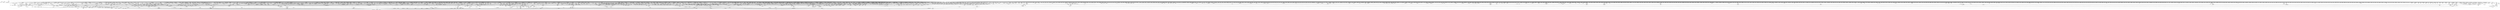 digraph kerncollapsed {
    "__rt_mutex_slowtrylock" [color="black"];
    "__hlist_del" [color="black"];
    "cpu_active" [color="black"];
    "wb_io_lists_populated" [color="black"];
    "atomic_notifier_call_chain" [color="black"];
    "__raw_spin_lock_irqsave_51" [color="black"];
    "__raw_spin_unlock_irq_7" [color="black"];
    "pageblock_skip_persistent" [color="black"];
    "posix_cpu_timers_exit_group" [color="black"];
    "__wake_up_locked_key_bookmark" [color="black"];
    "aio_nr_sub" [color="black"];
    "Indirect call86" [color="black"];
    "idr_find" [color="black"];
    "do_raw_spin_lock_17" [color="black"];
    "mas_find" [color="black"];
    "find_first_bit_3" [color="black"];
    "rwsem_read_trylock" [color="black"];
    "extfrag_for_order" [color="black"];
    "req_ref_put_and_test" [color="black"];
    "tty_port_kopened" [color="black"];
    "Indirect call203" [color="black"];
    "mas_store_b_node" [color="black"];
    "__raw_spin_unlock_irqrestore_21" [color="black"];
    "lock_parent" [color="black"];
    "count_vm_events_1" [color="black"];
    "ktime_add_safe" [color="black"];
    "Indirect call168" [color="black"];
    "find_last_bit" [color="black"];
    "do_raw_spin_lock.constprop.0_13" [color="black"];
    "percpu_ref_get_many.constprop.0" [color="black"];
    "__raw_spin_trylock_3" [color="black"];
    "Indirect call130" [color="black"];
    "__update_min_deadline" [color="black"];
    "__bpf_free_used_maps" [color="black"];
    "skb_frag_ref" [color="black"];
    "__mutex_trylock_common" [color="black"];
    "xas_next_entry.constprop.0" [color="black"];
    "find_first_bit_1" [color="black"];
    "xa_err" [color="black"];
    "memmove" [color="black"];
    "__skb_fill_page_desc" [color="black"];
    "folio_mapped_2" [color="black"];
    "list_del_init_2" [color="black"];
    "__raw_spin_unlock_irq_4" [color="black"];
    "cpudl_find" [color="black"];
    "dev_pm_disable_wake_irq_check" [color="black"];
    "pcpu_chunk_slot" [color="black"];
    "__do_set_cpus_allowed" [color="black"];
    "__raw_spin_lock_irq_20" [color="black"];
    "__raw_spin_lock_30" [color="black"];
    "count_vm_event_2" [color="black"];
    "do_raw_spin_lock_41" [color="black"];
    "put_filesystem" [color="black"];
    "__raw_read_lock.constprop.0_1" [color="black"];
    "ihold" [color="black"];
    "Indirect call175" [color="black"];
    "Indirect call155" [color="black"];
    "double_unlock_balance" [color="black"];
    "mask_irq" [color="black"];
    "split_page" [color="black"];
    "Indirect call8" [color="black"];
    "spin_lock_irqsave_ssp_contention" [color="black"];
    "cpumask_next_and" [color="black"];
    "vma_is_secretmem" [color="black"];
    "get_state_synchronize_rcu_full" [color="black"];
    "arch_get_random_seed_longs" [color="black"];
    "arch_local_irq_save_4" [color="black"];
    "Indirect call139" [color="black"];
    "security_audit_rule_match" [color="black"];
    "mapping_shrinkable_1" [color="black"];
    "find_next_bit_10" [color="black"];
    "rcu_segcblist_first_pend_cb" [color="black"];
    "Indirect call197" [color="black"];
    "kthread_should_stop" [color="black"];
    "update_blocked_averages" [color="black"];
    "__timer_delete_sync" [color="black"];
    "__wait_for_common" [color="black"];
    "pm_runtime_autosuspend_expiration" [color="black"];
    "mas_adopt_children.isra.0" [color="black"];
    "netdev_name" [color="black"];
    "skb_copy_bits" [color="black"];
    "__cmpxchg_case_mb_64" [color="black"];
    "Indirect call65" [color="black"];
    "_find_next_bit" [color="black"];
    "try_to_unmap_flush_dirty" [color="black"];
    "__raw_spin_unlock_irq_29" [color="black"];
    "__kern_my_cpu_offset_76" [color="black"];
    "access_ok_7" [color="black"];
    "Indirect call98" [color="black"];
    "Indirect call96" [color="black"];
    "ktime_get_real_ts64" [color="black"];
    "init_completion" [color="black"];
    "can_migrate_task" [color="black"];
    "test_ti_thread_flag_6" [color="black"];
    "Indirect call170" [color="black"];
    "vmalloc_to_page" [color="black"];
    "sock_inuse_add" [color="black"];
    "skb_tailroom_2" [color="black"];
    "first_zones_zonelist_1" [color="black"];
    "__task_pid_nr_ns" [color="black"];
    "sched_clock_noinstr" [color="black"];
    "io_acct_run_queue" [color="black"];
    "rcu_poll_gp_seq_end_unlocked" [color="black"];
    "io_prep_async_link" [color="black"];
    "Indirect call137" [color="black"];
    "is_current_pgrp_orphaned" [color="black"];
    "irq_set_thread_affinity" [color="black"];
    "__add_wait_queue" [color="black"];
    "count_vm_event_1" [color="black"];
    "__raw_spin_lock_irq_43" [color="black"];
    "vm_commit_limit" [color="black"];
    "Indirect call85" [color="black"];
    "panic_smp_self_stop" [color="black"];
    "rcu_seq_set_state" [color="black"];
    "find_next_bit.constprop.0_6" [color="black"];
    "update_group_capacity" [color="black"];
    "mas_next" [color="black"];
    "Indirect call57" [color="black"];
    "mnt_get_writers" [color="black"];
    "do_raw_spin_lock_38" [color="black"];
    "inode_lru_list_del" [color="black"];
    "prepare_to_wait_exclusive" [color="black"];
    "xas_not_node" [color="black"];
    "__preempt_count_sub" [color="black"];
    "cpu_online_3" [color="black"];
    "__raw_spin_unlock_irqrestore_38" [color="black"];
    "list_lru_del" [color="black"];
    "__raw_spin_unlock_irqrestore_17" [color="black"];
    "Indirect call128" [color="black"];
    "console_srcu_read_unlock" [color="black"];
    "__cmpwait_case_32_2" [color="black"];
    "__kern_my_cpu_offset_49" [color="black"];
    "percpu_counter_add" [color="black"];
    "find_next_bit.constprop.0_14" [color="black"];
    "free_pcppages_bulk" [color="black"];
    "task_join_group_stop" [color="black"];
    "xas_error.isra.0" [color="black"];
    "__cmpxchg_case_acq_32.constprop.0_13" [color="black"];
    "do_raw_spin_lock.constprop.0_6" [color="black"];
    "io_get_cqe_overflow" [color="black"];
    "mas_new_ma_node" [color="black"];
    "smp_call_function_many_cond" [color="black"];
    "__kern_my_cpu_offset_53" [color="black"];
    "pde_subdir_find" [color="black"];
    "bstats_update" [color="black"];
    "lowest_in_progress" [color="black"];
    "__raw_spin_lock_46" [color="black"];
    "futex_get_value_locked" [color="black"];
    "pagefault_enable" [color="black"];
    "__cmpxchg_case_acq_32.constprop.0_4" [color="black"];
    "get_cred_1" [color="black"];
    "mtree_range_walk" [color="black"];
    "do_raw_spin_lock_7" [color="black"];
    "fpsimd_save_state" [color="black"];
    "Indirect call72" [color="black"];
    "arch_smp_send_reschedule" [color="black"];
    "mnt_set_mountpoint" [color="black"];
    "csum_block_add_ext" [color="black"];
    "is_zero_page" [color="black"];
    "system_supports_generic_auth" [color="black"];
    "_mix_pool_bytes" [color="black"];
    "Indirect call196" [color="black"];
    "__mnt_want_write_file" [color="black"];
    "Indirect call41" [color="black"];
    "raw_spin_rq_lock_1" [color="black"];
    "tick_get_wakeup_device" [color="black"];
    "mas_walk" [color="black"];
    "do_raw_spin_lock_97" [color="black"];
    "find_next_bit.constprop.0_7" [color="black"];
    "xas_set_offset" [color="black"];
    "__put_cpu_fpsimd_context" [color="black"];
    "retain_dentry" [color="black"];
    "__skb_checksum" [color="black"];
    "split_map_pages" [color="black"];
    "Indirect call75" [color="black"];
    "__raw_spin_lock_irq_12" [color="black"];
    "tty_ldisc_close" [color="black"];
    "sync_rcu_exp_done_unlocked" [color="black"];
    "list_splice_tail_init" [color="black"];
    "__page_set_anon_rmap" [color="black"];
    "__d_instantiate" [color="black"];
    "sched_asym_prefer" [color="black"];
    "security_task_setrlimit" [color="black"];
    "prepend" [color="black"];
    "attach_pid" [color="black"];
    "folio_mapped_3" [color="black"];
    "do_raw_spin_lock_44" [color="black"];
    "__xas_next" [color="black"];
    "__kern_my_cpu_offset_71" [color="black"];
    "stackinfo_on_stack" [color="black"];
    "zone_page_state_snapshot" [color="black"];
    "__kern_my_cpu_offset_35" [color="black"];
    "security_secid_to_secctx" [color="black"];
    "folio_nr_pages_1" [color="black"];
    "__dl_sub" [color="black"];
    "Indirect call92" [color="black"];
    "net_eq_idr" [color="black"];
    "mtree_load" [color="black"];
    "find_worker_executing_work" [color="black"];
    "timer_delete" [color="black"];
    "Indirect call43" [color="black"];
    "do_raw_spin_lock_14" [color="black"];
    "do_raw_spin_lock_25" [color="black"];
    "osq_wait_next" [color="black"];
    "__lookup_mnt" [color="black"];
    "__raw_spin_lock_1" [color="black"];
    "__raw_spin_unlock_irq_3" [color="black"];
    "percpu_counter_add_batch" [color="black"];
    "freezing" [color="black"];
    "system_supports_mte" [color="black"];
    "sub_rq_bw.isra.0" [color="black"];
    "do_raw_spin_lock.constprop.0_7" [color="black"];
    "zone_watermark_ok" [color="black"];
    "ktime_get_with_offset" [color="black"];
    "__raw_read_lock.constprop.0_5" [color="black"];
    "Indirect call164" [color="black"];
    "Indirect call103" [color="black"];
    "wb_dirty_limits" [color="black"];
    "mab_set_b_end" [color="black"];
    "set_next_task" [color="black"];
    "prep_compound_page" [color="black"];
    "eth_type_vlan" [color="black"];
    "__kern_my_cpu_offset_36" [color="black"];
    "Indirect call0" [color="black"];
    "_raw_spin_rq_lock_irqsave" [color="black"];
    "mte_sync_tags" [color="black"];
    "data_push_tail" [color="black"];
    "Indirect call95" [color="black"];
    "rcu_segcblist_pend_cbs" [color="black"];
    "posix_cputimers_group_init" [color="black"];
    "folio_try_get_rcu" [color="black"];
    "do_prlimit" [color="black"];
    "other_cpu_in_panic" [color="black"];
    "io_req_complete_defer" [color="black"];
    "Indirect call191" [color="black"];
    "pvm_determine_end_from_reverse" [color="black"];
    "should_failslab" [color="black"];
    "do_raw_spin_lock_80" [color="black"];
    "capacity_of" [color="black"];
    "skb_pfmemalloc" [color="black"];
    "signal_pending" [color="black"];
    "__skb_flow_get_ports" [color="black"];
    "local_cpu_stop" [color="black"];
    "propagate_mount_unlock" [color="black"];
    "cpu_timer_task_rcu" [color="black"];
    "do_raw_spin_lock_67" [color="black"];
    "user_disable_single_step" [color="black"];
    "print_tainted" [color="black"];
    "__flush_tlb_page_nosync" [color="black"];
    "put_prev_task" [color="black"];
    "__msecs_to_jiffies" [color="black"];
    "__bitmap_set" [color="black"];
    "signalfd_cleanup" [color="black"];
    "rcu_cblist_init" [color="black"];
    "down_trylock" [color="black"];
    "Indirect call10" [color="black"];
    "exit_oom_victim" [color="black"];
    "zone_page_state_snapshot.constprop.0" [color="black"];
    "Indirect call63" [color="black"];
    "select_collect" [color="black"];
    "__free_one_page" [color="black"];
    "zone_watermark_fast.constprop.0" [color="black"];
    "__mutex_remove_waiter" [color="black"];
    "node_dirty_ok" [color="black"];
    "__kern_my_cpu_offset_91" [color="black"];
    "__raw_spin_lock_irq_32" [color="black"];
    "__raw_spin_lock_26" [color="black"];
    "page_mapping" [color="black"];
    "skb_has_frag_list" [color="black"];
    "__raw_read_unlock.constprop.0_6" [color="black"];
    "data_check_size" [color="black"];
    "__count_vm_events" [color="black"];
    "rcu_segcblist_init" [color="black"];
    "device_pm_check_callbacks" [color="black"];
    "__raw_spin_unlock_irq_35" [color="black"];
    "release_thread" [color="black"];
    "find_mergeable_anon_vma" [color="black"];
    "access_ok_39" [color="black"];
    "rt_mutex_proxy_unlock" [color="black"];
    "errseq_sample" [color="black"];
    "dev_xmit_recursion_inc" [color="black"];
    "path_get" [color="black"];
    "__raw_spin_lock_62" [color="black"];
    "clear_inode" [color="black"];
    "_find_next_zero_bit" [color="black"];
    "fetch_robust_entry" [color="black"];
    "get_random_bytes" [color="black"];
    "copy_highpage" [color="black"];
    "convert_prio" [color="black"];
    "__radix_tree_lookup" [color="black"];
    "rcu_exp_need_qs" [color="black"];
    "__smp_call_single_queue" [color="black"];
    "__dev_put.part.0" [color="black"];
    "sock_flag_1" [color="black"];
    "clear_nonspinnable" [color="black"];
    "__cmpxchg_case_mb_32_13" [color="black"];
    "idr_for_each" [color="black"];
    "do_raw_spin_lock_73" [color="black"];
    "folio_lruvec_relock_irq.constprop.0" [color="black"];
    "get_file_2" [color="black"];
    "__hrtimer_get_next_event" [color="black"];
    "free_vmap_area_rb_augment_cb_propagate" [color="black"];
    "strscpy_pad" [color="black"];
    "find_next_bit.constprop.0_8" [color="black"];
    "thread_group_cputime" [color="black"];
    "__raw_spin_unlock_irq_20" [color="black"];
    "_double_lock_balance" [color="black"];
    "rcu_stall_is_suppressed" [color="black"];
    "__arch_copy_from_user" [color="black"];
    "read_seqbegin_or_lock" [color="black"];
    "deny_write_access.isra.0" [color="black"];
    "page_ref_inc" [color="black"];
    "__update_gt_cputime" [color="black"];
    "kernfs_name_hash" [color="black"];
    "__raw_read_unlock.constprop.0_2" [color="black"];
    "do_raw_spin_lock_13" [color="black"];
    "mas_find_child" [color="black"];
    "task_rq_lock" [color="black"];
    "smp_call_function_single" [color="black"];
    "count_vm_events" [color="black"];
    "find_first_bit_6" [color="black"];
    "finish_wait" [color="black"];
    "__raw_spin_lock_irq_17" [color="black"];
    "_compound_head_13" [color="black"];
    "mas_safe_min" [color="black"];
    "Indirect call79" [color="black"];
    "add_nr_running" [color="black"];
    "__percpu_add_case_32_3" [color="black"];
    "io_poll_can_finish_inline.isra.0" [color="black"];
    "__kern_my_cpu_offset_80" [color="black"];
    "__raw_spin_unlock_irqrestore_31" [color="black"];
    "pte_mkdirty" [color="black"];
    "timer_reduce" [color="black"];
    "Indirect call48" [color="black"];
    "init_entity_runnable_average" [color="black"];
    "tlb_remove_table_smp_sync" [color="black"];
    "lazy_max_pages" [color="black"];
    "Indirect call71" [color="black"];
    "prb_read_valid" [color="black"];
    "Indirect call157" [color="black"];
    "__list_del_entry_2" [color="black"];
    "sub_running_bw.isra.0" [color="black"];
    "d_lru_del" [color="black"];
    "dev_xmit_recursion_dec" [color="black"];
    "pcpu_block_refresh_hint" [color="black"];
    "security_current_getsecid_subj" [color="black"];
    "mutex_trylock" [color="black"];
    "jiffies_to_usecs" [color="black"];
    "do_raw_spin_lock_23" [color="black"];
    "____do_softirq" [color="black"];
    "get_pfnblock_flags_mask" [color="black"];
    "count_vm_events_2" [color="black"];
    "pcpu_block_update" [color="black"];
    "prb_reserve" [color="black"];
    "__fprop_add_percpu" [color="black"];
    "memzero_explicit" [color="black"];
    "Indirect call184" [color="black"];
    "Indirect call193" [color="black"];
    "irq_work_claim" [color="black"];
    "__raw_spin_trylock" [color="black"];
    "prb_next_seq" [color="black"];
    "security_inode_init_security_anon" [color="black"];
    "lru_note_cost" [color="black"];
    "Indirect call147" [color="black"];
    "__raw_spin_lock_irqsave_50" [color="black"];
    "__dl_update" [color="black"];
    "do_raw_spin_lock_63" [color="black"];
    "csum_partial_ext" [color="black"];
    "Indirect call109" [color="black"];
    "Indirect call158" [color="black"];
    "migrate_disable" [color="black"];
    "Indirect call177" [color="black"];
    "mas_mab_cp" [color="black"];
    "do_raw_spin_lock_30" [color="black"];
    "sock_flag.constprop.0" [color="black"];
    "__raw_spin_lock_22" [color="black"];
    "folio_trylock_flag" [color="black"];
    "dl_clear_overload.part.0" [color="black"];
    "lockref_put_return" [color="black"];
    "irq_work_single" [color="black"];
    "task_pid_vnr_1" [color="black"];
    "cpumask_weight" [color="black"];
    "Indirect call29" [color="black"];
    "mas_set_height" [color="black"];
    "attach_task" [color="black"];
    "rcu_segcblist_ready_cbs" [color="black"];
    "Indirect call67" [color="black"];
    "do_raw_spin_lock_9" [color="black"];
    "Indirect call187" [color="black"];
    "do_raw_spin_lock_8" [color="black"];
    "do_raw_spin_lock_31" [color="black"];
    "__set_open_fd" [color="black"];
    "security_audit_rule_free" [color="black"];
    "Indirect call54" [color="black"];
    "__posix_timers_find" [color="black"];
    "__mnt_want_write" [color="black"];
    "__raw_spin_lock_irqsave_3" [color="black"];
    "vma_interval_tree_insert_after" [color="black"];
    "__hrtimer_next_event_base.constprop.0" [color="black"];
    "vma_interval_tree_iter_next" [color="black"];
    "read_sanitised_ftr_reg" [color="black"];
    "find_next_bit_13" [color="black"];
    "update_dl_rq_load_avg" [color="black"];
    "io_put_kbuf_comp.isra.0" [color="black"];
    "fatal_signal_pending_6" [color="black"];
    "take_dentry_name_snapshot" [color="black"];
    "__kern_my_cpu_offset_79" [color="black"];
    "__kern_my_cpu_offset_77" [color="black"];
    "Indirect call199" [color="black"];
    "list_lru_add" [color="black"];
    "mte_thread_switch" [color="black"];
    "file_ns_capable" [color="black"];
    "rcu_seq_end_1" [color="black"];
    "_find_first_bit" [color="black"];
    "__irq_get_desc_lock" [color="black"];
    "__raw_spin_lock_28" [color="black"];
    "recalc_sigpending_tsk" [color="black"];
    "Indirect call35" [color="black"];
    "mte_zero_clear_page_tags" [color="black"];
    "do_raw_spin_lock_58" [color="black"];
    "set_process_cpu_timer" [color="black"];
    "pagefault_enable_1" [color="black"];
    "jiffies_to_msecs" [color="black"];
    "Indirect call211" [color="black"];
    "__kmem_obj_info" [color="black"];
    "Indirect call40" [color="black"];
    "irqd_set.isra.0_1" [color="black"];
    "__skb_set_length" [color="black"];
    "skb_cloned" [color="black"];
    "lock_timer_base" [color="black"];
    "unlock_task_sighand.isra.0_1" [color="black"];
    "__cmpxchg_case_acq_32.constprop.0_20" [color="black"];
    "__irq_domain_deactivate_irq" [color="black"];
    "__raw_spin_lock_irqsave_12" [color="black"];
    "Indirect call171" [color="black"];
    "Indirect call181" [color="black"];
    "console_verbose" [color="black"];
    "fatal_signal_pending_4" [color="black"];
    "Indirect call125" [color="black"];
    "rcu_is_watching" [color="black"];
    "fpsimd_thread_switch" [color="black"];
    "try_grab_page" [color="black"];
    "__raw_spin_unlock_irqrestore_15" [color="black"];
    "__raw_spin_unlock_irq_38" [color="black"];
    "vma_fs_can_writeback" [color="black"];
    "inode_cgwb_move_to_attached" [color="black"];
    "kobj_ns_ops" [color="black"];
    "tty_driver_name" [color="black"];
    "pfn_valid_1" [color="black"];
    "update_sctlr_el1" [color="black"];
    "futex_q_lock" [color="black"];
    "__sk_mem_reclaim" [color="black"];
    "do_raw_spin_lock_28" [color="black"];
    "Indirect call16" [color="black"];
    "do_softirq_own_stack" [color="black"];
    "rcu_seq_start" [color="black"];
    "___d_drop" [color="black"];
    "__raw_spin_lock_20" [color="black"];
    "__raw_spin_unlock_irqrestore_9" [color="black"];
    "Indirect call206" [color="black"];
    "cpumask_weight.constprop.0_5" [color="black"];
    "__mutex_trylock" [color="black"];
    "desc_read_finalized_seq" [color="black"];
    "do_raw_spin_lock_35" [color="black"];
    "do_raw_spin_lock_93" [color="black"];
    "Indirect call11" [color="black"];
    "skb_header_pointer_2" [color="black"];
    "do_raw_spin_lock_12" [color="black"];
    "__try_to_del_timer_sync" [color="black"];
    "check_cb_ovld_locked" [color="black"];
    "post_init_entity_util_avg" [color="black"];
    "list_del_init_8" [color="black"];
    "__io_acct_run_queue" [color="black"];
    "list_move_tail" [color="black"];
    "__raw_spin_lock_irqsave_42" [color="black"];
    "pid_nr_ns" [color="black"];
    "arch_tlbbatch_should_defer.constprop.0" [color="black"];
    "__cmpxchg_case_mb_32_10" [color="black"];
    "__cmpxchg_case_acq_32.constprop.0_6" [color="black"];
    "Indirect call123" [color="black"];
    "__lock_timer" [color="black"];
    "find_next_bit_3" [color="black"];
    "__wake_up_parent" [color="black"];
    "entity_eligible" [color="black"];
    "cpu_online" [color="black"];
    "__count_vm_events_2" [color="black"];
    "Indirect call116" [color="black"];
    "arch_local_irq_restore_3" [color="black"];
    "__raw_spin_lock_irqsave_7" [color="black"];
    "_copy_from_iter" [color="black"];
    "pm_runtime_deactivate_timer" [color="black"];
    "page_try_share_anon_rmap" [color="black"];
    "cpumask_next.constprop.0" [color="black"];
    "folio_mapping" [color="black"];
    "__raw_spin_unlock_irqrestore_33" [color="black"];
    "__raw_spin_trylock_5" [color="black"];
    "compound_order_2" [color="black"];
    "Indirect call14" [color="black"];
    "mas_leaf_max_gap" [color="black"];
    "eventfd_signal_mask" [color="black"];
    "update_pm_runtime_accounting" [color="black"];
    "find_next_zero_bit_2" [color="black"];
    "get_state_synchronize_rcu" [color="black"];
    "mas_push_node" [color="black"];
    "memcg_charge_kernel_stack.part.0" [color="black"];
    "get_ldops" [color="black"];
    "io_prep_async_work" [color="black"];
    "wb_has_dirty_io" [color="black"];
    "__raw_spin_lock_irq_1" [color="black"];
    "group_balance_cpu" [color="black"];
    "dev_nit_active" [color="black"];
    "io_cqe_cache_refill" [color="black"];
    "__rb_rotate_set_parents" [color="black"];
    "mutex_spin_on_owner" [color="black"];
    "__raw_spin_lock_64" [color="black"];
    "do_raw_spin_lock_26" [color="black"];
    "do_raw_spin_lock_32" [color="black"];
    "do_raw_spin_lock_5" [color="black"];
    "cd_forget" [color="black"];
    "mm_trace_rss_stat" [color="black"];
    "rpm_check_suspend_allowed" [color="black"];
    "__kern_my_cpu_offset_60" [color="black"];
    "arch_local_irq_save_1" [color="black"];
    "attach_entity_load_avg" [color="black"];
    "set_task_reclaim_state" [color="black"];
    "ktime_get_real_seconds" [color="black"];
    "mutex_is_locked" [color="black"];
    "__raw_spin_lock_irqsave_17" [color="black"];
    "d_path" [color="black"];
    "do_raw_spin_lock_43" [color="black"];
    "__kern_my_cpu_offset_21" [color="black"];
    "security_capable" [color="black"];
    "__percpu_add_case_64_3" [color="black"];
    "list_del_init_6" [color="black"];
    "mab_calc_split" [color="black"];
    "__raw_spin_lock_irqsave_52" [color="black"];
    "cpu_util.constprop.0" [color="black"];
    "__raw_spin_lock.constprop.0_2" [color="black"];
    "pcpu_size_to_slot" [color="black"];
    "reweight_task" [color="black"];
    "Indirect call42" [color="black"];
    "__irq_startup" [color="black"];
    "flush_tlb_mm" [color="black"];
    "mnt_add_count" [color="black"];
    "post_alloc_hook" [color="black"];
    "folio_order" [color="black"];
    "__cmpxchg_case_mb_32.constprop.0" [color="black"];
    "put_unused_fd" [color="black"];
    "hrtimer_start_range_ns" [color="black"];
    "Indirect call214" [color="black"];
    "workingset_update_node" [color="black"];
    "ktime_get_mono_fast_ns" [color="black"];
    "detach_if_pending" [color="black"];
    "tlb_flush_mmu_tlbonly" [color="black"];
    "osq_unlock" [color="black"];
    "do_raw_spin_lock_60" [color="black"];
    "__kern_my_cpu_offset_4" [color="black"];
    "rcu_start_this_gp" [color="black"];
    "mas_store_prealloc.part.0" [color="black"];
    "__pi_strlen" [color="black"];
    "hrtimer_cancel" [color="black"];
    "mas_prev_sibling" [color="black"];
    "arch_local_irq_restore" [color="black"];
    "mast_fill_bnode" [color="black"];
    "io_poll_remove_entry" [color="black"];
    "set_work_data" [color="black"];
    "list_splice" [color="black"];
    "dget" [color="black"];
    "dput_to_list" [color="black"];
    "put_ldops.constprop.0" [color="black"];
    "Indirect call118" [color="black"];
    "xas_next_offset" [color="black"];
    "__percpu_add_case_64_1" [color="black"];
    "rwsem_spin_on_owner" [color="black"];
    "dequeue_load_avg" [color="black"];
    "qdisc_qstats_cpu_qlen_dec" [color="black"];
    "do_raw_spin_lock_6" [color="black"];
    "__bitmap_equal" [color="black"];
    "Indirect call208" [color="black"];
    "__raw_write_unlock_irq_4" [color="black"];
    "io_acct_cancel_pending_work" [color="black"];
    "_atomic_dec_and_lock_irqsave" [color="black"];
    "__pm_relax" [color="black"];
    "netlink_unlock_table" [color="black"];
    "cpudl_set" [color="black"];
    "mas_alloc_req.isra.0" [color="black"];
    "__acct_reclaim_writeback" [color="black"];
    "__kern_my_cpu_offset_83" [color="black"];
    "mast_ascend" [color="black"];
    "Indirect call186" [color="black"];
    "timerqueue_add" [color="black"];
    "dev_to_swnode" [color="black"];
    "rb_prev" [color="black"];
    "clear_page" [color="black"];
    "Indirect call7" [color="black"];
    "__raw_spin_lock_irq.constprop.0_2" [color="black"];
    "csum_partial" [color="black"];
    "__raw_spin_unlock_bh.constprop.0" [color="black"];
    "Indirect call149" [color="black"];
    "__raw_spin_unlock_irqrestore_32" [color="black"];
    "group_open_release" [color="black"];
    "need_active_balance" [color="black"];
    "workingset_refault" [color="black"];
    "tty_termios_input_baud_rate" [color="black"];
    "clear_ti_thread_flag_8" [color="black"];
    "__bitmap_weight" [color="black"];
    "unmask_irq" [color="black"];
    "sibling_imbalance.isra.0" [color="black"];
    "pcpu_chunk_refresh_hint" [color="black"];
    "xas_find" [color="black"];
    "pde_subdir_first" [color="black"];
    "set_kpti_asid_bits" [color="black"];
    "__raw_spin_unlock_irqrestore_14" [color="black"];
    "__kern_my_cpu_offset_15" [color="black"];
    "kernfs_leftmost_descendant" [color="black"];
    "mte_set_pivot" [color="black"];
    "__raw_spin_lock_15" [color="black"];
    "no_page_table" [color="black"];
    "__kern_my_cpu_offset_78" [color="black"];
    "__kern_my_cpu_offset_38" [color="black"];
    "queued_write_lock_slowpath" [color="black"];
    "__raw_spin_lock_irq_19" [color="black"];
    "cpu_online_2" [color="black"];
    "_find_first_and_bit" [color="black"];
    "arch_timer_evtstrm_available" [color="black"];
    "percpu_ref_put_many" [color="black"];
    "lock_mnt_tree" [color="black"];
    "mt_find" [color="black"];
    "do_raw_spin_lock_24" [color="black"];
    "__cmpxchg_case_acq_32.constprop.0" [color="black"];
    "task_pid_vnr" [color="black"];
    "__balance_callbacks" [color="black"];
    "check_preempt_curr" [color="black"];
    "futex_top_waiter" [color="black"];
    "dequeue_task" [color="black"];
    "kernfs_get" [color="black"];
    "pageblock_pfn_to_page" [color="black"];
    "inc_tlb_flush_pending" [color="black"];
    "__kern_my_cpu_offset_133" [color="black"];
    "add_timer_on" [color="black"];
    "srcu_gp_start" [color="black"];
    "skb_flow_get_icmp_tci" [color="black"];
    "__raw_spin_lock" [color="black"];
    "__cmpxchg_case_64.isra.0" [color="black"];
    "lockref_get_not_zero" [color="black"];
    "find_next_bit_8" [color="black"];
    "Indirect call160" [color="black"];
    "cpumask_and" [color="black"];
    "update_rt_rq_load_avg" [color="black"];
    "__cmpxchg_case_acq_32.constprop.0_8" [color="black"];
    "Indirect call209" [color="black"];
    "blake2s.constprop.0" [color="black"];
    "_compound_head_2" [color="black"];
    "compound_order" [color="black"];
    "irq_chip_retrigger_hierarchy" [color="black"];
    "console_trylock" [color="black"];
    "fsnotify_put_sb_connectors" [color="black"];
    "rb_erase" [color="black"];
    "d_find_any_alias" [color="black"];
    "anon_vma_interval_tree_remove" [color="black"];
    "raw_spin_rq_lock" [color="black"];
    "mas_prev_setup.constprop.0" [color="black"];
    "wake_up_bit" [color="black"];
    "__count_vm_events_1" [color="black"];
    "kthread_insert_work_sanity_check" [color="black"];
    "xas_result" [color="black"];
    "fsnotify_first_mark" [color="black"];
    "io_cancel_req_match" [color="black"];
    "Indirect call132" [color="black"];
    "mte_dead_leaves.constprop.0" [color="black"];
    "netlink_overrun" [color="black"];
    "__irq_domain_activate_irq" [color="black"];
    "Indirect call129" [color="black"];
    "get_arm64_ftr_reg_nowarn" [color="black"];
    "exit_task_stack_account" [color="black"];
    "io_file_get_flags" [color="black"];
    "Indirect call135" [color="black"];
    "timer_delete_hook" [color="black"];
    "page_ref_inc_2" [color="black"];
    "__irq_work_queue_local" [color="black"];
    "task_participate_group_stop" [color="black"];
    "pmd_clear_huge" [color="black"];
    "enqueue_hrtimer.constprop.0" [color="black"];
    "mas_allocated.isra.0" [color="black"];
    "task_will_free_mem" [color="black"];
    "__cmpxchg_case_acq_64" [color="black"];
    "rcu_seq_end" [color="black"];
    "Indirect call176" [color="black"];
    "fsnotify_connector_sb" [color="black"];
    "int_sqrt" [color="black"];
    "__enqueue_entity" [color="black"];
    "clear_ti_thread_flag_3" [color="black"];
    "rcu_segcblist_entrain" [color="black"];
    "__rb_erase_color" [color="black"];
    "arch_local_irq_save_7" [color="black"];
    "folio_nr_pages" [color="black"];
    "__srcu_read_lock" [color="black"];
    "__kern_my_cpu_offset_24" [color="black"];
    "get_new_cred" [color="black"];
    "__next_zones_zonelist" [color="black"];
    "Indirect call100" [color="black"];
    "has_managed_dma" [color="black"];
    "__raw_spin_unlock_irq_37" [color="black"];
    "vma_interval_tree_subtree_search" [color="black"];
    "timerqueue_del" [color="black"];
    "kernel_init_pages" [color="black"];
    "timekeeping_get_ns" [color="black"];
    "percpu_counter_dec" [color="black"];
    "rt_mutex_slowtrylock" [color="black"];
    "local_bh_enable" [color="black"];
    "rcu_segcblist_advance" [color="black"];
    "spin_lock_irqsave_check_contention" [color="black"];
    "__mutex_add_waiter" [color="black"];
    "Indirect call104" [color="black"];
    "__pi_strcmp" [color="black"];
    "Indirect call1" [color="black"];
    "pcpu_next_fit_region.constprop.0" [color="black"];
    "tag_get" [color="black"];
    "__cmpxchg_case_mb_32_5" [color="black"];
    "mod_timer" [color="black"];
    "find_next_bit_17" [color="black"];
    "strcspn" [color="black"];
    "io_match_task_safe" [color="black"];
    "ksize" [color="black"];
    "mas_safe_pivot" [color="black"];
    "arch_local_irq_save_2" [color="black"];
    "mas_set_split_parent.isra.0" [color="black"];
    "Indirect call3" [color="black"];
    "mab_shift_right" [color="black"];
    "Indirect call190" [color="black"];
    "chacha_block_generic" [color="black"];
    "bit_waitqueue" [color="black"];
    "security_task_getsecid_obj" [color="black"];
    "xas_start" [color="black"];
    "signal_pending_11" [color="black"];
    "Indirect call202" [color="black"];
    "do_raw_spin_lock_85" [color="black"];
    "d_hash" [color="black"];
    "mte_update_gcr_excl.isra.0" [color="black"];
    "cpumask_subset" [color="black"];
    "calc_wheel_index" [color="black"];
    "mas_wr_end_piv" [color="black"];
    "mas_is_err" [color="black"];
    "sock_rmem_free" [color="black"];
    "new_context" [color="black"];
    "__raw_spin_lock_irqsave_18" [color="black"];
    "__preempt_count_add.constprop.0_1" [color="black"];
    "__raw_spin_unlock_irqrestore_6" [color="black"];
    "zone_reclaimable_pages" [color="black"];
    "__fsnotify_update_child_dentry_flags" [color="black"];
    "move_freelist_tail" [color="black"];
    "fragmentation_index" [color="black"];
    "dec_rlimit_ucounts" [color="black"];
    "strreplace" [color="black"];
    "set_task_cpu" [color="black"];
    "find_submount" [color="black"];
    "__rb_change_child.constprop.0" [color="black"];
    "Indirect call189" [color="black"];
    "__d_drop" [color="black"];
    "__raw_spin_lock_irq_7" [color="black"];
    "Indirect call185" [color="black"];
    "smp_call_function" [color="black"];
    "pte_to_swp_entry_2" [color="black"];
    "__percpu_add_case_32" [color="black"];
    "rwsem_set_reader_owned" [color="black"];
    "Indirect call90" [color="black"];
    "pmd_offset.isra.0_1" [color="black"];
    "cpu_mitigations_off" [color="black"];
    "io_wq_cancel_pending_work" [color="black"];
    "__percpu_add_case_64_7" [color="black"];
    "add_timer" [color="black"];
    "__raw_spin_lock_bh.constprop.0_5" [color="black"];
    "futex_q_unlock" [color="black"];
    "__raw_spin_lock.constprop.0" [color="black"];
    "select_collect2" [color="black"];
    "__percpu_add_return_case_32_1" [color="black"];
    "allow_write_access" [color="black"];
    "__rt_mutex_futex_trylock" [color="black"];
    "arch_local_irq_restore_2" [color="black"];
    "collect_posix_cputimers" [color="black"];
    "__kern_my_cpu_offset_17" [color="black"];
    "__raw_spin_lock_irq_34" [color="black"];
    "hrtimer_reprogram.constprop.0" [color="black"];
    "strcpy" [color="black"];
    "resched_curr" [color="black"];
    "Indirect call183" [color="black"];
    "Indirect call70" [color="black"];
    "is_bad_inode" [color="black"];
    "irq_domain_activate_irq" [color="black"];
    "irq_disable" [color="black"];
    "task_clear_jobctl_pending" [color="black"];
    "audit_string_contains_control" [color="black"];
    "pte_offset_kernel.isra.0" [color="black"];
    "__cmpxchg_case_acq_32.constprop.0_10" [color="black"];
    "mas_next_range" [color="black"];
    "copy_to_user_page" [color="black"];
    "__xchg_case_mb_64.constprop.0_2" [color="black"];
    "__raw_spin_lock_irqsave_41" [color="black"];
    "vma_iter_config" [color="black"];
    "xa_find" [color="black"];
    "Indirect call89" [color="black"];
    "set_ti_thread_flag_5" [color="black"];
    "__kern_my_cpu_offset_74" [color="black"];
    "set_ptes.isra.0" [color="black"];
    "set_pud" [color="black"];
    "__raw_spin_lock_irq_21" [color="black"];
    "sched_clock_cpu" [color="black"];
    "Indirect call77" [color="black"];
    "io_wq_worker_running" [color="black"];
    "__cmpxchg_case_acq_32.constprop.0_18" [color="black"];
    "__list_del_entry" [color="black"];
    "mas_pop_node" [color="black"];
    "fpsimd_preserve_current_state" [color="black"];
    "irq_work_queue" [color="black"];
    "auditsc_get_stamp" [color="black"];
    "lookup_mountpoint" [color="black"];
    "test_ti_thread_flag_1" [color="black"];
    "rcu_gp_is_expedited" [color="black"];
    "folio_add_new_anon_rmap" [color="black"];
    "check_preempt_curr_dl" [color="black"];
    "__wait_on_bit" [color="black"];
    "vm_unacct_memory_1" [color="black"];
    "__percpu_add_case_32_15" [color="black"];
    "__sw_hweight64" [color="black"];
    "__init_swait_queue_head" [color="black"];
    "gup_must_unshare" [color="black"];
    "cpu_do_switch_mm" [color="black"];
    "__raw_spin_unlock_irq_21" [color="black"];
    "slab_want_init_on_alloc" [color="black"];
    "lru_add_fn" [color="black"];
    "pcpu_chunk_populated" [color="black"];
    "rcu_segcblist_extract_done_cbs" [color="black"];
    "io_should_retry_thread" [color="black"];
    "oom_badness" [color="black"];
    "current_wq_worker" [color="black"];
    "__raw_spin_unlock_irqrestore_24" [color="black"];
    "Indirect call17" [color="black"];
    "find_next_bit_6" [color="black"];
    "activate_task" [color="black"];
    "_compound_head_3" [color="black"];
    "prepare_to_wait_event" [color="black"];
    "pm_ops_is_empty" [color="black"];
    "__raw_spin_lock_irq" [color="black"];
    "find_unlink_vmap_area" [color="black"];
    "Indirect call150" [color="black"];
    "pfn_swap_entry_to_page" [color="black"];
    "__raw_spin_lock_irqsave_11" [color="black"];
    "Indirect call59" [color="black"];
    "pagefault_enable_2" [color="black"];
    "radix_tree_lookup" [color="black"];
    "__xchg_case_acq_64.isra.0" [color="black"];
    "virt_to_head_page.isra.0" [color="black"];
    "is_valid_gup_args" [color="black"];
    "__kern_my_cpu_offset_134" [color="black"];
    "mas_rewalk_if_dead" [color="black"];
    "page_move_anon_rmap" [color="black"];
    "hrtimer_try_to_cancel" [color="black"];
    "active_load_balance_cpu_stop" [color="black"];
    "set_ti_thread_flag_4" [color="black"];
    "pid_task" [color="black"];
    "Indirect call50" [color="black"];
    "ptrauth_keys_install_user" [color="black"];
    "slab_want_init_on_free" [color="black"];
    "io_cancel_cb" [color="black"];
    "fast_dput" [color="black"];
    "class_raw_spinlock_irqsave_destructor" [color="black"];
    "unreserve_highatomic_pageblock" [color="black"];
    "__cmpxchg_case_mb_64_4" [color="black"];
    "cpumask_first" [color="black"];
    "lockref_mark_dead" [color="black"];
    "mas_put_in_tree" [color="black"];
    "__skb_zcopy_downgrade_managed" [color="black"];
    "clear_ti_thread_flag_6" [color="black"];
    "plist_add" [color="black"];
    "drain_local_pages" [color="black"];
    "skip_atoi" [color="black"];
    "to_desc" [color="black"];
    "__count_vm_events_3" [color="black"];
    "Indirect call141" [color="black"];
    "find_next_and_bit.constprop.0" [color="black"];
    "security_sk_free" [color="black"];
    "sk_mem_reclaim" [color="black"];
    "rb_erase_cached.isra.0" [color="black"];
    "IS_ERR_OR_NULL_3" [color="black"];
    "__raw_spin_lock_18" [color="black"];
    "skb_tailroom_1" [color="black"];
    "__dev_fwnode" [color="black"];
    "task_call_func" [color="black"];
    "sb_clear_inode_writeback" [color="black"];
    "kmem_valid_obj" [color="black"];
    "__kern_my_cpu_offset_27" [color="black"];
    "Indirect call24" [color="black"];
    "find_next_and_bit" [color="black"];
    "__io_disarm_linked_timeout" [color="black"];
    "fatal_signal_pending_3" [color="black"];
    "move_queued_task.constprop.0" [color="black"];
    "Indirect call195" [color="black"];
    "__bitmap_and" [color="black"];
    "__irq_put_desc_unlock" [color="black"];
    "__xa_clear_mark" [color="black"];
    "audit_uid_comparator" [color="black"];
    "task_clear_jobctl_trapping" [color="black"];
    "page_ref_dec_and_test_1" [color="black"];
    "__kern_my_cpu_offset_28" [color="black"];
    "Indirect call169" [color="black"];
    "mntget" [color="black"];
    "__raw_spin_unlock_irqrestore_29" [color="black"];
    "io_wq_get_acct" [color="black"];
    "__raw_spin_lock_irq_26" [color="black"];
    "arm_smccc_1_1_get_conduit" [color="black"];
    "__kern_my_cpu_offset_62" [color="black"];
    "get_file.isra.0" [color="black"];
    "do_raw_spin_lock_83" [color="black"];
    "dec_mm_counter" [color="black"];
    "tlb_flush" [color="black"];
    "audit_gid_comparator" [color="black"];
    "audit_serial" [color="black"];
    "__mod_node_page_state" [color="black"];
    "__raw_read_unlock.constprop.0" [color="black"];
    "__raw_spin_lock_12" [color="black"];
    "io_poll_mark_cancelled" [color="black"];
    "number" [color="black"];
    "simple_xattr_space" [color="black"];
    "folio_trylock_1" [color="black"];
    "__raw_spin_lock_irq_5" [color="black"];
    "__raw_spin_lock_irqsave.constprop.0_8" [color="black"];
    "Indirect call28" [color="black"];
    "__isolate_free_page" [color="black"];
    "_compound_head_5" [color="black"];
    "Indirect call91" [color="black"];
    "cpumask_first_and" [color="black"];
    "__kern_my_cpu_offset_67" [color="black"];
    "mas_wr_walk_index.isra.0" [color="black"];
    "u64_stats_add_2" [color="black"];
    "pick_next_pushable_dl_task" [color="black"];
    "inc_rlimit_ucounts" [color="black"];
    "find_buddy_page_pfn" [color="black"];
    "__raw_spin_lock_irqsave_19" [color="black"];
    "page_ref_inc_1" [color="black"];
    "task_sigpending_2" [color="black"];
    "do_raw_spin_lock_52" [color="black"];
    "copy_thread" [color="black"];
    "remove_wait_queue" [color="black"];
    "arm64_kernel_unmapped_at_el0_2" [color="black"];
    "pcpu_free_area.isra.0" [color="black"];
    "__printk_cpu_sync_wait" [color="black"];
    "move_freepages_block" [color="black"];
    "find_next_bit_29" [color="black"];
    "skb_zcopy_downgrade_managed" [color="black"];
    "sane_fdtable_size" [color="black"];
    "d_walk" [color="black"];
    "qdisc_qstats_cpu_qlen_inc" [color="black"];
    "__raw_spin_unlock_irq_19" [color="black"];
    "purge_fragmented_block" [color="black"];
    "__kern_my_cpu_offset_16" [color="black"];
    "do_raw_spin_lock_50" [color="black"];
    "Indirect call166" [color="black"];
    "__percpu_add_case_64.constprop.0_3" [color="black"];
    "futex_hash" [color="black"];
    "percpu_counter_set" [color="black"];
    "_find_next_or_bit" [color="black"];
    "io_poll_remove_entries" [color="black"];
    "__percpu_add_case_64.constprop.0" [color="black"];
    "invalid_mkclean_vma" [color="black"];
    "hlist_bl_lock" [color="black"];
    "__wake_up_klogd.part.0" [color="black"];
    "set_next_entity" [color="black"];
    "xas_load" [color="black"];
    "signal_set_stop_flags" [color="black"];
    "Indirect call145" [color="black"];
    "Indirect call110" [color="black"];
    "__raw_spin_lock_27" [color="black"];
    "pick_next_task_idle" [color="black"];
    "flush_tlb_mm_1" [color="black"];
    "is_vmalloc_addr" [color="black"];
    "kick_process" [color="black"];
    "__raw_spin_lock_14" [color="black"];
    "io_wq_work_match_all" [color="black"];
    "get_task_exe_file" [color="black"];
    "vma_needs_dirty_tracking" [color="black"];
    "folio_trylock_4" [color="black"];
    "rb_first" [color="black"];
    "extract_entropy.constprop.0" [color="black"];
    "__raw_spin_unlock_irqrestore_3" [color="black"];
    "cpu_online_1" [color="black"];
    "fsnotify_grab_connector" [color="black"];
    "io_wq_exit_start" [color="black"];
    "folio_activate_fn" [color="black"];
    "__io_put_kbuf" [color="black"];
    "can_set_direct_map" [color="black"];
    "mm_counter" [color="black"];
    "tsk_fork_get_node" [color="black"];
    "__irq_disable" [color="black"];
    "skb_checksum" [color="black"];
    "Indirect call167" [color="black"];
    "Indirect call58" [color="black"];
    "__wake_up_pollfree" [color="black"];
    "PageMovable" [color="black"];
    "mas_ascend" [color="black"];
    "__reuseport_detach_closed_sock" [color="black"];
    "Indirect call66" [color="black"];
    "double_rq_lock" [color="black"];
    "anon_vma_interval_tree_post_update_vma" [color="black"];
    "xas_set_order.part.0" [color="black"];
    "_find_first_zero_bit" [color="black"];
    "__get_task_comm" [color="black"];
    "mas_set_parent.constprop.0" [color="black"];
    "__raw_spin_unlock_irq_36" [color="black"];
    "mas_wr_new_end" [color="black"];
    "__kern_my_cpu_offset_23" [color="black"];
    "__cmpxchg_case_acq_32.constprop.0_7" [color="black"];
    "kill_super_notify" [color="black"];
    "__cmpxchg_case_acq_32.constprop.0_3" [color="black"];
    "__raw_spin_unlock_irq_18" [color="black"];
    "lockref_get" [color="black"];
    "anon_vma_interval_tree_pre_update_vma" [color="black"];
    "tag_clear_highpage" [color="black"];
    "mas_prev_slot" [color="black"];
    "__raw_spin_lock_irqsave_23" [color="black"];
    "arch_asym_cpu_priority" [color="black"];
    "Indirect call146" [color="black"];
    "rt_mutex_top_waiter" [color="black"];
    "__raw_spin_lock_49" [color="black"];
    "clear_ti_thread_flag_1" [color="black"];
    "io_poll_add_hash" [color="black"];
    "__raw_spin_lock_irq_6" [color="black"];
    "do_raw_spin_lock.constprop.0_14" [color="black"];
    "dcache_clean_pou" [color="black"];
    "pcpu_init_md_blocks" [color="black"];
    "mas_wr_store_setup" [color="black"];
    "list_del_3" [color="black"];
    "Indirect call204" [color="black"];
    "inactive_is_low.constprop.0" [color="black"];
    "__raw_spin_lock_irq_35" [color="black"];
    "defer_console_output" [color="black"];
    "queued_spin_lock_slowpath" [color="black"];
    "Indirect call127" [color="black"];
    "tlb_gather_mmu" [color="black"];
    "qdisc_maybe_clear_missed" [color="black"];
    "do_raw_spin_lock_118" [color="black"];
    "kernfs_should_drain_open_files" [color="black"];
    "Indirect call201" [color="black"];
    "__cmpxchg_case_mb_32_4" [color="black"];
    "__sk_mem_reduce_allocated" [color="black"];
    "clear_buddies.isra.0" [color="black"];
    "__raw_spin_lock_irq_23" [color="black"];
    "__raw_spin_lock_irqsave.constprop.0_3" [color="black"];
    "Indirect call121" [color="black"];
    "iov_iter_revert" [color="black"];
    "tty_update_time" [color="black"];
    "inode_add_lru" [color="black"];
    "__pick_first_entity" [color="black"];
    "__to_kthread" [color="black"];
    "add_device_randomness" [color="black"];
    "crng_make_state" [color="black"];
    "list_del_4" [color="black"];
    "find_task_by_vpid" [color="black"];
    "rcu_advance_cbs" [color="black"];
    "do_init_timer.constprop.0" [color="black"];
    "rcu_poll_gp_seq_end" [color="black"];
    "__raw_spin_unlock_irqrestore_5" [color="black"];
    "mapping_shrinkable_2" [color="black"];
    "folio_mark_dirty" [color="black"];
    "__clear_open_fd" [color="black"];
    "pm_qos_read_value" [color="black"];
    "do_raw_spin_lock_99" [color="black"];
    "mte_update_sctlr_user" [color="black"];
    "mapping_unmap_writable" [color="black"];
    "set_ti_thread_flag" [color="black"];
    "tty_name" [color="black"];
    "__raw_spin_unlock_irq_28" [color="black"];
    "Indirect call182" [color="black"];
    "flush_tlb_batched_pending" [color="black"];
    "tlb_gather_mmu_fullmm" [color="black"];
    "__raw_spin_lock_16" [color="black"];
    "page_ref_inc_6" [color="black"];
    "prepare_to_swait_event" [color="black"];
    "__cmpxchg_case_acq_32.constprop.0_19" [color="black"];
    "rcu_poll_gp_seq_start" [color="black"];
    "find_suitable_fallback" [color="black"];
    "do_raw_spin_lock_2" [color="black"];
    "find_next_bit.constprop.0_1" [color="black"];
    "__var_waitqueue" [color="black"];
    "__dl_add" [color="black"];
    "_compound_head_1" [color="black"];
    "__kern_my_cpu_offset_89" [color="black"];
    "__raw_spin_lock_irqsave_6" [color="black"];
    "io_is_timeout_noseq" [color="black"];
    "pagefault_disable" [color="black"];
    "task_ppid_nr" [color="black"];
    "cpus_share_cache" [color="black"];
    "fsnotify_free_mark" [color="black"];
    "copyin" [color="black"];
    "__raw_spin_lock_irqsave_44" [color="black"];
    "propagation_next" [color="black"];
    "__kern_my_cpu_offset_11" [color="black"];
    "__pageblock_pfn_to_page" [color="black"];
    "fsnotify_compare_groups" [color="black"];
    "need_seqretry" [color="black"];
    "addr_to_vb_xa" [color="black"];
    "rcu_seq_start_1" [color="black"];
    "filemap_release_folio" [color="black"];
    "update_cached_migrate" [color="black"];
    "__raw_spin_lock_43" [color="black"];
    "skb_orphan_1" [color="black"];
    "maybe_mkwrite.isra.0" [color="black"];
    "__cmpxchg_case_acq_32.constprop.0_17" [color="black"];
    "xa_mk_value" [color="black"];
    "arch_irq_work_raise" [color="black"];
    "__percpu_add_case_64_6" [color="black"];
    "do_raw_spin_lock_65" [color="black"];
    "mas_max_gap" [color="black"];
    "flush_dcache_page" [color="black"];
    "__cmpxchg_case_8" [color="black"];
    "folio_size" [color="black"];
    "do_raw_spin_lock_48" [color="black"];
    "rcu_is_cpu_rrupt_from_idle" [color="black"];
    "Indirect call68" [color="black"];
    "del_page_from_free_list" [color="black"];
    "__cmpwait_case_32_1" [color="black"];
    "detach_entity_load_avg" [color="black"];
    "compaction_free" [color="black"];
    "list_del_1" [color="black"];
    "show_mem_node_skip" [color="black"];
    "Indirect call12" [color="black"];
    "cpumask_and.isra.0_1" [color="black"];
    "cpu_clock_sample" [color="black"];
    "__raw_spin_lock_irqsave_1" [color="black"];
    "__raw_spin_unlock_irq_17" [color="black"];
    "Indirect call76" [color="black"];
    "memblock_is_map_memory" [color="black"];
    "test_ti_thread_flag_19" [color="black"];
    "__raw_spin_lock_irqsave.constprop.0_2" [color="black"];
    "Indirect call19" [color="black"];
    "__set_close_on_exec.isra.0" [color="black"];
    "decay_load" [color="black"];
    "pvm_find_va_enclose_addr" [color="black"];
    "__raw_spin_lock_irqsave.constprop.0_1" [color="black"];
    "__kern_my_cpu_offset_42" [color="black"];
    "Indirect call4" [color="black"];
    "kernfs_root" [color="black"];
    "do_csum" [color="black"];
    "mutex_can_spin_on_owner" [color="black"];
    "mas_descend" [color="black"];
    "ma_slots" [color="black"];
    "__gfp_pfmemalloc_flags" [color="black"];
    "igrab" [color="black"];
    "first_online_pgdat" [color="black"];
    "find_task_by_pid_ns" [color="black"];
    "membarrier_update_current_mm" [color="black"];
    "do_raw_spin_lock_87" [color="black"];
    "ma_pivots" [color="black"];
    "dl_task_is_earliest_deadline" [color="black"];
    "mod_node_page_state" [color="black"];
    "vma_last_pgoff" [color="black"];
    "update_dl_migration" [color="black"];
    "copy_from_kernel_nofault_allowed" [color="black"];
    "_get_random_bytes" [color="black"];
    "__xchg_case_mb_32.constprop.0" [color="black"];
    "Indirect call88" [color="black"];
    "__printk_cpu_sync_put" [color="black"];
    "hlist_bl_unlock" [color="black"];
    "set_secondary_fwnode" [color="black"];
    "security_release_secctx" [color="black"];
    "mas_data_end" [color="black"];
    "Indirect call69" [color="black"];
    "__raw_spin_unlock_irq.constprop.0_2" [color="black"];
    "tlb_flush_1" [color="black"];
    "arch_local_irq_save" [color="black"];
    "cpupri_set" [color="black"];
    "Indirect call9" [color="black"];
    "mas_leaf_set_meta" [color="black"];
    "inode_io_list_move_locked" [color="black"];
    "pgdat_balanced" [color="black"];
    "__attach_to_pi_owner" [color="black"];
    "__lshrti3" [color="black"];
    "Indirect call15" [color="black"];
    "tk_xtime.constprop.0" [color="black"];
    "arch_local_irq_disable_2" [color="black"];
    "_compound_head" [color="black"];
    "__futex_queue" [color="black"];
    "__bitmap_clear" [color="black"];
    "mas_bulk_rebalance" [color="black"];
    "arch_get_random_longs" [color="black"];
    "anon_vma_interval_tree_insert" [color="black"];
    "Indirect call47" [color="black"];
    "__raw_spin_lock_irq_25" [color="black"];
    "__disable_irq" [color="black"];
    "__ksize" [color="black"];
    "lockref_put_or_lock" [color="black"];
    "audit_comparator" [color="black"];
    "ktime_get" [color="black"];
    "__dev_pm_qos_resume_latency" [color="black"];
    "strncmp" [color="black"];
    "invalid_folio_referenced_vma" [color="black"];
    "__fswab32_10" [color="black"];
    "qdisc_qstats_cpu_backlog_dec" [color="black"];
    "page_vma_mapped_walk_done_1" [color="black"];
    "__raw_spin_lock_irqsave.constprop.0_9" [color="black"];
    "this_cpu_has_cap" [color="black"];
    "do_raw_spin_lock_86" [color="black"];
    "__kern_my_cpu_offset_26" [color="black"];
    "__kern_my_cpu_offset_52" [color="black"];
    "recalc_sigpending" [color="black"];
    "cpu_switch_to" [color="black"];
    "__kern_my_cpu_offset_54" [color="black"];
    "down_read_trylock" [color="black"];
    "xas_pause" [color="black"];
    "__raw_spin_unlock_irqrestore_4" [color="black"];
    "__srcu_read_unlock" [color="black"];
    "test_tsk_need_resched" [color="black"];
    "__efistub_caches_clean_inval_pou" [color="black"];
    "no_blink" [color="black"];
    "lru_deactivate_file_fn" [color="black"];
    "read_seqbegin.constprop.0" [color="black"];
    "Indirect call188" [color="black"];
    "min_deadline_cb_rotate" [color="black"];
    "do_raw_spin_lock_16" [color="black"];
    "__raw_spin_unlock_irq_43" [color="black"];
    "__kern_my_cpu_offset_18" [color="black"];
    "__raw_spin_lock_63" [color="black"];
    "__raw_spin_lock_24" [color="black"];
    "__percpu_add_case_64.constprop.0_1" [color="black"];
    "rseq_migrate" [color="black"];
    "Indirect call180" [color="black"];
    "try_check_zero" [color="black"];
    "Indirect call45" [color="black"];
    "to_kthread" [color="black"];
    "futex_hb_waiters_dec" [color="black"];
    "lock_hrtimer_base" [color="black"];
    "cpudl_heapify_up" [color="black"];
    "__raw_spin_lock_irqsave_34" [color="black"];
    "rcu_segcblist_accelerate" [color="black"];
    "printk_parse_prefix" [color="black"];
    "timerqueue_iterate_next" [color="black"];
    "security_d_instantiate" [color="black"];
    "mte_copy_page_tags" [color="black"];
    "__raw_spin_lock_irqsave_25" [color="black"];
    "__wb_calc_thresh" [color="black"];
    "mmgrab_1" [color="black"];
    "Indirect call87" [color="black"];
    "__finalize_skb_around" [color="black"];
    "__task_rq_lock" [color="black"];
    "invalid_migration_vma" [color="black"];
    "Indirect call81" [color="black"];
    "tick_get_broadcast_mask" [color="black"];
    "crng_fast_key_erasure" [color="black"];
    "fatal_signal_pending_1" [color="black"];
    "__percpu_add_case_32_1" [color="black"];
    "wake_up_klogd" [color="black"];
    "__printk_safe_exit" [color="black"];
    "__kern_my_cpu_offset_61" [color="black"];
    "__do_once_start" [color="black"];
    "check_stable_address_space" [color="black"];
    "need_mlock_drain" [color="black"];
    "__audit_uring_entry" [color="black"];
    "__raw_spin_unlock_irq_6" [color="black"];
    "task_sigpending_1" [color="black"];
    "kmsg_dump" [color="black"];
    "xas_find_conflict" [color="black"];
    "security_file_set_fowner" [color="black"];
    "idle_cpu" [color="black"];
    "__percpu_down_write_trylock" [color="black"];
    "do_raw_spin_lock_15" [color="black"];
    "timer_wait_running" [color="black"];
    "vma_interval_tree_insert" [color="black"];
    "kthread_data" [color="black"];
    "set_ptes.constprop.0.isra.0_1" [color="black"];
    "do_raw_spin_lock_11" [color="black"];
    "__kern_my_cpu_offset_22" [color="black"];
    "sched_cgroup_fork" [color="black"];
    "__printk_safe_enter" [color="black"];
    "__cmpxchg_case_acq_32.constprop.0_15" [color="black"];
    "mm_set_has_pinned_flag" [color="black"];
    "__remove_shared_vm_struct.constprop.0" [color="black"];
    "Indirect call39" [color="black"];
    "mab_no_null_split" [color="black"];
    "Indirect call83" [color="black"];
    "__raw_spin_unlock_irq_12" [color="black"];
    "find_later_rq" [color="black"];
    "fsnotify_update_flags" [color="black"];
    "task_curr" [color="black"];
    "io_wq_hash_work" [color="black"];
    "put_dec" [color="black"];
    "__kern_my_cpu_offset_51" [color="black"];
    "rt_mutex_setprio" [color="black"];
    "__raw_spin_lock_irqsave_32" [color="black"];
    "skb_zcopy_clear" [color="black"];
    "__ipi_send_mask" [color="black"];
    "update_misfit_status" [color="black"];
    "pcpu_alloc_area" [color="black"];
    "__nr_to_section" [color="black"];
    "percpu_ref_put_many.constprop.0_1" [color="black"];
    "Indirect call97" [color="black"];
    "vma_address" [color="black"];
    "rcu_seq_snap" [color="black"];
    "__cmpxchg_case_mb_64_1" [color="black"];
    "set_area_direct_map" [color="black"];
    "Indirect call99" [color="black"];
    "d_flags_for_inode" [color="black"];
    "Indirect call165" [color="black"];
    "tag_set" [color="black"];
    "should_zap_page" [color="black"];
    "llist_reverse_order" [color="black"];
    "__kern_my_cpu_offset_19" [color="black"];
    "notifier_call_chain" [color="black"];
    "timer_base.isra.0" [color="black"];
    "Indirect call44" [color="black"];
    "put_cpu_fpsimd_context" [color="black"];
    "flush_tlb_kernel_range" [color="black"];
    "first_zones_zonelist" [color="black"];
    "Indirect call112" [color="black"];
    "vma_interval_tree_remove" [color="black"];
    "__xchg_case_mb_64.constprop.0_3" [color="black"];
    "Indirect call136" [color="black"];
    "Indirect call31" [color="black"];
    "check_class_changed" [color="black"];
    "update_rq_clock" [color="black"];
    "is_rlimit_overlimit" [color="black"];
    "hrtimer_active" [color="black"];
    "irq_to_desc" [color="black"];
    "__dequeue_entity" [color="black"];
    "__raw_spin_lock_irqsave" [color="black"];
    "__raw_spin_trylock_4" [color="black"];
    "__raw_spin_lock_3" [color="black"];
    "flush_signal_handlers" [color="black"];
    "Indirect call26" [color="black"];
    "raw_spin_rq_trylock" [color="black"];
    "try_to_unmap_flush" [color="black"];
    "Indirect call82" [color="black"];
    "__delay" [color="black"];
    "hlist_del_init_2" [color="black"];
    "__raw_write_lock_irq_1" [color="black"];
    "folio_nr_pages_2" [color="black"];
    "__anon_vma_interval_tree_augment_propagate" [color="black"];
    "pcpu_next_md_free_region" [color="black"];
    "add_mm_rss_vec" [color="black"];
    "rt_mutex_futex_trylock" [color="black"];
    "find_lock_later_rq" [color="black"];
    "__list_del_entry_1" [color="black"];
    "prb_first_valid_seq" [color="black"];
    "sched_clock" [color="black"];
    "get_data" [color="black"];
    "dl_set_overload.part.0" [color="black"];
    "arch_local_irq_save_5" [color="black"];
    "Indirect call131" [color="black"];
    "Indirect call34" [color="black"];
    "sync_exp_work_done" [color="black"];
    "do_raw_spin_lock_47" [color="black"];
    "pm_runtime_get_noresume" [color="black"];
    "__find_vmap_area.constprop.0" [color="black"];
    "Indirect call102" [color="black"];
    "anon_vma_interval_tree_iter_next" [color="black"];
    "cpu_clock_sample_group" [color="black"];
    "radix_tree_tag_get" [color="black"];
    "__raw_spin_lock_irqsave.constprop.0_7" [color="black"];
    "kthread_probe_data" [color="black"];
    "wake_up_var" [color="black"];
    "qdisc_run_begin" [color="black"];
    "Indirect call84" [color="black"];
    "wb_stat_error" [color="black"];
    "mm_counter_file" [color="black"];
    "__wake_up" [color="black"];
    "__flow_hash_from_keys" [color="black"];
    "__task_will_free_mem" [color="black"];
    "slab_is_available" [color="black"];
    "add_wait_queue_exclusive" [color="black"];
    "__zone_watermark_ok" [color="black"];
    "netlink_lock_table" [color="black"];
    "__cmpxchg_case_mb_32_3" [color="black"];
    "internal_add_timer" [color="black"];
    "test_ti_thread_flag_22" [color="black"];
    "bsearch" [color="black"];
    "Indirect call159" [color="black"];
    "change_page_range" [color="black"];
    "Indirect call53" [color="black"];
    "rcu_segcblist_enqueue" [color="black"];
    "drain_pages_zone" [color="black"];
    "__kern_my_cpu_offset_2" [color="black"];
    "arm64_kernel_unmapped_at_el0_3" [color="black"];
    "io_run_local_work_continue" [color="black"];
    "__raw_spin_unlock_irq_11" [color="black"];
    "d_set_d_op" [color="black"];
    "__skb_dequeue_3" [color="black"];
    "Indirect call212" [color="black"];
    "cleanup_timerqueue" [color="black"];
    "folio_evictable_1" [color="black"];
    "mte_clear_page_tags" [color="black"];
    "__cmpxchg_case_acq_32.constprop.0_9" [color="black"];
    "list_del_init_3" [color="black"];
    "queued_write_lock.constprop.0_1" [color="black"];
    "cpumask_empty_3" [color="black"];
    "wb_io_lists_depopulated" [color="black"];
    "is_subdir" [color="black"];
    "do_raw_spin_lock_29" [color="black"];
    "get_ucounts_or_wrap" [color="black"];
    "prb_final_commit" [color="black"];
    "pm_runtime_put_noidle_2" [color="black"];
    "__iget" [color="black"];
    "kmalloc_size_roundup" [color="black"];
    "__disable_irq_nosync" [color="black"];
    "pfn_valid_2" [color="black"];
    "__raw_spin_unlock_irqrestore.constprop.0_2" [color="black"];
    "pcpu_page_idx" [color="black"];
    "hrtimer_start_expires" [color="black"];
    "__wake_q_add" [color="black"];
    "__kern_my_cpu_offset_56" [color="black"];
    "security_task_kill" [color="black"];
    "task_sched_runtime" [color="black"];
    "gup_folio_next" [color="black"];
    "update_cfs_rq_load_avg.isra.0" [color="black"];
    "task_fits_cpu" [color="black"];
    "sk_leave_memory_pressure" [color="black"];
    "exit_rcu" [color="black"];
    "shrink_lock_dentry" [color="black"];
    "__raw_spin_unlock_irqrestore_37" [color="black"];
    "__integrity_iint_find" [color="black"];
    "Indirect call119" [color="black"];
    "io_poll_find.constprop.0" [color="black"];
    "Indirect call101" [color="black"];
    "update_load_avg" [color="black"];
    "dl_bw_cpus" [color="black"];
    "arch_send_call_function_ipi_mask" [color="black"];
    "override_creds" [color="black"];
    "prepare_to_wait" [color="black"];
    "__set_task_comm" [color="black"];
    "do_raw_spin_lock_72" [color="black"];
    "Indirect call60" [color="black"];
    "io_schedule_prepare" [color="black"];
    "find_next_bit_15" [color="black"];
    "__raw_spin_lock_irqsave_29" [color="black"];
    "task_rq_unlock" [color="black"];
    "sk_error_report" [color="black"];
    "folio_pfn" [color="black"];
    "test_ti_thread_flag_11" [color="black"];
    "ttwu_queue_wakelist" [color="black"];
    "pm_qos_update_flags" [color="black"];
    "pud_clear_huge" [color="black"];
    "__cmpxchg_case_acq_32_2" [color="black"];
    "Indirect call162" [color="black"];
    "unhash_mnt" [color="black"];
    "__sw_hweight32" [color="black"];
    "compaction_defer_reset" [color="black"];
    "system_supports_tlb_range_1" [color="black"];
    "do_raw_spin_lock_46" [color="black"];
    "wakeup_kswapd" [color="black"];
    "arch_local_irq_enable_2" [color="black"];
    "d_instantiate" [color="black"];
    "xas_update.isra.0" [color="black"];
    "irqd_irq_disabled.isra.0" [color="black"];
    "_prb_read_valid" [color="black"];
    "current_is_kswapd" [color="black"];
    "workingset_activation" [color="black"];
    "console_srcu_read_lock" [color="black"];
    "sched_ttwu_pending" [color="black"];
    "do_raw_spin_lock_51" [color="black"];
    "folio_isolate_lru" [color="black"];
    "folio_nr_pages_4" [color="black"];
    "pfn_is_map_memory" [color="black"];
    "Indirect call51" [color="black"];
    "do_raw_spin_lock" [color="black"];
    "folio_total_mapcount" [color="black"];
    "prb_reserve_in_last" [color="black"];
    "arch_local_irq_restore_1" [color="black"];
    "__printk_cpu_sync_try_get" [color="black"];
    "__raw_write_lock.constprop.0_1" [color="black"];
    "gup_signal_pending" [color="black"];
    "xas_find_marked" [color="black"];
    "pcpu_block_update_hint_alloc" [color="black"];
    "wb_update_bandwidth" [color="black"];
    "dev_driver_string" [color="black"];
    "zone_page_state_add" [color="black"];
    "d_shrink_del" [color="black"];
    "cpumask_any_and_distribute" [color="black"];
    "Indirect call56" [color="black"];
    "virt_to_slab" [color="black"];
    "do_raw_spin_lock_34" [color="black"];
    "_compound_head_7" [color="black"];
    "init_timer_key" [color="black"];
    "mmgrab_2" [color="black"];
    "llist_del_first" [color="black"];
    "kernfs_next_descendant_post" [color="black"];
    "fatal_signal_pending_5" [color="black"];
    "io_wq_work_match_item" [color="black"];
    "mapping_shrinkable" [color="black"];
    "prepare_alloc_pages.constprop.0" [color="black"];
    "posix_cpu_timer_rearm" [color="black"];
    "virt_to_folio" [color="black"];
    "mas_pause" [color="black"];
    "pmd_set_huge" [color="black"];
    "try_release_thread_stack_to_cache" [color="black"];
    "pud_set_huge" [color="black"];
    "__cmpxchg_case_64" [color="black"];
    "group_close_release" [color="black"];
    "folio_unlock" [color="black"];
    "pi_state_update_owner" [color="black"];
    "filemap_check_errors" [color="black"];
    "do_raw_spin_lock.constprop.0_10" [color="black"];
    "dl_rq_of_se" [color="black"];
    "__page_dup_rmap.constprop.0" [color="black"];
    "prepend_char" [color="black"];
    "srcu_get_delay.isra.0" [color="black"];
    "__cmpxchg_case_acq_64_1" [color="black"];
    "Indirect call152" [color="black"];
    "mod_zone_page_state" [color="black"];
    "__cmpxchg_case_mb_32_2" [color="black"];
    "do_raw_spin_lock_10" [color="black"];
    "reusable_anon_vma" [color="black"];
    "__inode_add_lru" [color="black"];
    "call_on_irq_stack" [color="black"];
    "rcu_jiffies_till_stall_check" [color="black"];
    "next_mnt" [color="black"];
    "calc_delta_fair" [color="black"];
    "__mnt_drop_write" [color="black"];
    "Indirect call142" [color="black"];
    "__anon_vma_interval_tree_augment_rotate" [color="black"];
    "do_raw_spin_lock_1" [color="black"];
    "Indirect call20" [color="black"];
    "pagetable_pte_dtor" [color="black"];
    "do_raw_spin_lock.constprop.0_3" [color="black"];
    "device_links_read_unlock" [color="black"];
    "list_del_2" [color="black"];
    "debug_locks_off" [color="black"];
    "get_page" [color="black"];
    "__remove_hrtimer" [color="black"];
    "update_newidle_cost" [color="black"];
    "__cmpxchg_case_mb_64_6" [color="black"];
    "__anon_vma_interval_tree_subtree_search" [color="black"];
    "lru_move_tail_fn" [color="black"];
    "get_file" [color="black"];
    "__wake_up_locked_key" [color="black"];
    "mas_prev_range" [color="black"];
    "mnt_get_count" [color="black"];
    "workingset_age_nonresident" [color="black"];
    "should_fail_alloc_page" [color="black"];
    "__raw_spin_lock_irqsave_4" [color="black"];
    "folio_mapped" [color="black"];
    "get_pwq" [color="black"];
    "__timer_delete" [color="black"];
    "find_vmap_area" [color="black"];
    "__page_cache_release" [color="black"];
    "isolation_suitable.isra.0" [color="black"];
    "tk_clock_read" [color="black"];
    "find_next_zero_bit_1" [color="black"];
    "Indirect call179" [color="black"];
    "plist_del" [color="black"];
    "audit_rate_check.part.0" [color="black"];
    "xa_find_after" [color="black"];
    "percpu_ref_put_many.constprop.0" [color="black"];
    "__raw_spin_unlock_irq_23" [color="black"];
    "find_busiest_group" [color="black"];
    "system_supports_mte_1" [color="black"];
    "blake2s_compress" [color="black"];
    "radix_tree_iter_tag_clear" [color="black"];
    "sve_save_state" [color="black"];
    "global_dirtyable_memory" [color="black"];
    "workingset_test_recent" [color="black"];
    "Indirect call49" [color="black"];
    "synchronize_rcu.part.0" [color="black"];
    "Indirect call215" [color="black"];
    "__local_bh_enable_ip" [color="black"];
    "will_become_orphaned_pgrp" [color="black"];
    "__raw_spin_lock_4" [color="black"];
    "get_cpu_fpsimd_context" [color="black"];
    "rcu_dynticks_snap" [color="black"];
    "skb_queue_tail" [color="black"];
    "__bitmap_intersects" [color="black"];
    "raw_spin_rq_unlock_irqrestore" [color="black"];
    "num_other_online_cpus" [color="black"];
    "prepend_path" [color="black"];
    "Indirect call173" [color="black"];
    "Indirect call108" [color="black"];
    "tick_get_broadcast_device" [color="black"];
    "mte_parent_slot" [color="black"];
    "Indirect call13" [color="black"];
    "Indirect call52" [color="black"];
    "cpudl_heapify" [color="black"];
    "set_swapper_pgd" [color="black"];
    "io_fill_cqe_aux" [color="black"];
    "__pi_memcmp" [color="black"];
    "Indirect call6" [color="black"];
    "xas_next_entry" [color="black"];
    "Indirect call62" [color="black"];
    "do_raw_spin_lock_88" [color="black"];
    "req_set_fail" [color="black"];
    "unlock_page" [color="black"];
    "vma_interval_tree_augment_rotate" [color="black"];
    "__raw_spin_unlock_irqrestore_2" [color="black"];
    "__kern_my_cpu_offset_55" [color="black"];
    "find_alive_thread.isra.0" [color="black"];
    "d_ancestor" [color="black"];
    "fsnotify_data_inode" [color="black"];
    "__cmpxchg_case_acq_32.constprop.0_16" [color="black"];
    "copy_from_kernel_nofault" [color="black"];
    "Indirect call30" [color="black"];
    "dev_bus_name" [color="black"];
    "local_bh_disable" [color="black"];
    "_task_util_est" [color="black"];
    "Indirect call192" [color="black"];
    "bump_cpu_timer" [color="black"];
    "__wb_update_bandwidth.constprop.0" [color="black"];
    "do_kernel_restart" [color="black"];
    "Indirect call134" [color="black"];
    "rcu_segcblist_add_len" [color="black"];
    "cpumask_and.isra.0_3" [color="black"];
    "__raw_spin_lock_2" [color="black"];
    "page_ref_add_1" [color="black"];
    "memblock_search" [color="black"];
    "__d_find_any_alias" [color="black"];
    "__kern_my_cpu_offset_70" [color="black"];
    "mas_wr_node_walk" [color="black"];
    "Indirect call154" [color="black"];
    "find_next_bit.constprop.0_21" [color="black"];
    "__update_load_avg_se" [color="black"];
    "__kern_my_cpu_offset_44" [color="black"];
    "test_taint" [color="black"];
    "__raw_spin_trylock_1" [color="black"];
    "expand" [color="black"];
    "lru_note_cost_refault" [color="black"];
    "__irq_can_set_affinity" [color="black"];
    "cpumask_copy_1" [color="black"];
    "Indirect call172" [color="black"];
    "deactivate_task" [color="black"];
    "compound_order_1" [color="black"];
    "sync_icache_aliases" [color="black"];
    "Indirect call200" [color="black"];
    "cpu_util_cfs_boost" [color="black"];
    "anon_vma_interval_tree_iter_first" [color="black"];
    "finish_swait" [color="black"];
    "Indirect call156" [color="black"];
    "steal_suitable_fallback" [color="black"];
    "_find_next_and_bit" [color="black"];
    "tick_get_device" [color="black"];
    "__raw_spin_lock_irq_3" [color="black"];
    "node_tag_clear" [color="black"];
    "access_ok_2" [color="black"];
    "req_set_fail_3" [color="black"];
    "req_set_fail_4" [color="black"];
    "mas_update_gap" [color="black"];
    "Indirect call106" [color="black"];
    "__raw_write_unlock_irq_5" [color="black"];
    "cpu_timer_dequeue" [color="black"];
    "test_ti_thread_flag_21" [color="black"];
    "dl_bw_of" [color="black"];
    "__cmpxchg_case_acq_32_3" [color="black"];
    "__rpm_get_callback" [color="black"];
    "__kern_my_cpu_offset_6" [color="black"];
    "get_task_mm" [color="black"];
    "tag_clear" [color="black"];
    "Indirect call113" [color="black"];
    "replace_mark_chunk" [color="black"];
    "xas_set_mark" [color="black"];
    "Indirect call133" [color="black"];
    "hlist_del_init" [color="black"];
    "oom_unkillable_task.isra.0" [color="black"];
    "pcpu_unit_page_offset" [color="black"];
    "ldsem_down_read_trylock" [color="black"];
    "__cmpxchg_case_acq_32.constprop.0_1" [color="black"];
    "io_cancel_ctx_cb" [color="black"];
    "Indirect call120" [color="black"];
    "check_vma_flags" [color="black"];
    "security_sock_rcv_skb" [color="black"];
    "tty_audit_fork" [color="black"];
    "ma_dead_node" [color="black"];
    "__raw_spin_lock_31" [color="black"];
    "nsec_to_clock_t" [color="black"];
    "sve_state_size" [color="black"];
    "__init_waitqueue_head" [color="black"];
    "__cmpxchg_case_acq_32.constprop.0_5" [color="black"];
    "__mod_timer" [color="black"];
    "gfp_pfmemalloc_allowed" [color="black"];
    "kmalloc_slab" [color="black"];
    "_compound_head_4" [color="black"];
    "queued_read_lock_slowpath" [color="black"];
    "clear_bit_unlock.constprop.0" [color="black"];
    "Indirect call140" [color="black"];
    "__raw_spin_lock_irq_31" [color="black"];
    "get_next_ino" [color="black"];
    "__fsnotify_recalc_mask" [color="black"];
    "io_put_kbuf" [color="black"];
    "move_linked_works" [color="black"];
    "set_pageblock_migratetype" [color="black"];
    "enqueue_task" [color="black"];
    "__raw_spin_unlock_irqrestore_18" [color="black"];
    "__mod_lruvec_state" [color="black"];
    "cpumask_any_distribute" [color="black"];
    "siginfo_layout" [color="black"];
    "Indirect call61" [color="black"];
    "ma_data_end" [color="black"];
    "folio_not_mapped" [color="black"];
    "tcp_get_info_chrono_stats" [color="black"];
    "__cmpxchg_case_acq_32.constprop.0_21" [color="black"];
    "Indirect call143" [color="black"];
    "wants_signal" [color="black"];
    "set_tsk_need_resched" [color="black"];
    "forward_timer_base" [color="black"];
    "page_ref_dec_and_test" [color="black"];
    "arch_local_irq_save_8" [color="black"];
    "d_shrink_add" [color="black"];
    "__kern_my_cpu_offset_47" [color="black"];
    "percpu_ref_get_many" [color="black"];
    "__wake_up_bit" [color="black"];
    "Indirect call138" [color="black"];
    "rcu_segcblist_move_seglen" [color="black"];
    "task_get_vl" [color="black"];
    "__rb_insert_augmented" [color="black"];
    "fpsimd_flush_task_state" [color="black"];
    "__percpu_add_case_64_4" [color="black"];
    "__skb_set_length_1" [color="black"];
    "Indirect call207" [color="black"];
    "_copy_from_user_3" [color="black"];
    "do_raw_spin_lock_18" [color="black"];
    "__io_put_kbuf_list" [color="black"];
    "__cmpwait_case_32" [color="black"];
    "vm_stat_account" [color="black"];
    "__io_prep_linked_timeout" [color="black"];
    "fd_install" [color="black"];
    "pwq_activate_inactive_work" [color="black"];
    "free_vmap_area_rb_augment_cb_rotate" [color="black"];
    "enqueue_timer" [color="black"];
    "lru_lazyfree_fn" [color="black"];
    "online_section_nr" [color="black"];
    "Indirect call111" [color="black"];
    "__wb_writeout_add" [color="black"];
    "futex_cmpxchg_value_locked" [color="black"];
    "test_ti_thread_flag_7" [color="black"];
    "cpu_util_cfs" [color="black"];
    "__percpu_add_case_32_8" [color="black"];
    "Indirect call37" [color="black"];
    "skb_zcopy" [color="black"];
    "kmap_local_page" [color="black"];
    "__tlb_reset_range" [color="black"];
    "__down_trylock_console_sem.constprop.0" [color="black"];
    "__cmpxchg_case_mb_32_8" [color="black"];
    "page_ref_inc_4" [color="black"];
    "__sync_icache_dcache" [color="black"];
    "list_move_1" [color="black"];
    "radix_tree_next_chunk" [color="black"];
    "__raise_softirq_irqoff" [color="black"];
    "__update_load_avg_cfs_rq" [color="black"];
    "Indirect call198" [color="black"];
    "put_dec_full8" [color="black"];
    "mas_parent_type" [color="black"];
    "system_supports_tlb_range" [color="black"];
    "ptep_clear_flush" [color="black"];
    "Indirect call18" [color="black"];
    "__raw_spin_unlock_irq_5" [color="black"];
    "unlock_mount_hash" [color="black"];
    "folio_mapped_1" [color="black"];
    "add_wait_queue" [color="black"];
    "pte_to_swp_entry" [color="black"];
    "__raw_spin_unlock_irqrestore_12" [color="black"];
    "mas_wr_walk_descend" [color="black"];
    "__remove_inode_hash" [color="black"];
    "tty_ldisc_open" [color="black"];
    "blake2s_final" [color="black"];
    "__raw_spin_lock_irqsave_21" [color="black"];
    "Indirect call144" [color="black"];
    "find_next_bit_11" [color="black"];
    "__put_unused_fd" [color="black"];
    "__cmpwait_case_32_3" [color="black"];
    "__raw_spin_lock_21" [color="black"];
    "xas_retry" [color="black"];
    "__raw_read_lock_irqsave.constprop.0_1" [color="black"];
    "__raw_spin_lock_42" [color="black"];
    "page_ref_add" [color="black"];
    "__reuseport_detach_sock.isra.0" [color="black"];
    "cfs_rq_of" [color="black"];
    "__kern_my_cpu_offset_29" [color="black"];
    "klist_node_attached" [color="black"];
    "disable_irq_nosync" [color="black"];
    "Indirect call32" [color="black"];
    "kernfs_release_file.part.0.isra.0" [color="black"];
    "next_zone" [color="black"];
    "__futex_unqueue" [color="black"];
    "mab_mas_cp" [color="black"];
    "irq_enable" [color="black"];
    "sig_handler_ignored" [color="black"];
    "get_arm64_ftr_reg" [color="black"];
    "do_softirq" [color="black"];
    "io_cancel_task_cb" [color="black"];
    "rcu_poll_gp_seq_start_unlocked" [color="black"];
    "io_run_cancel" [color="black"];
    "__percpu_counter_sum" [color="black"];
    "do_raw_spin_lock_117" [color="black"];
    "__bitmap_subset" [color="black"];
    "fsnotify" [color="black"];
    "space_used" [color="black"];
    "data_alloc" [color="black"];
    "Indirect call21" [color="black"];
    "__mnt_is_readonly" [color="black"];
    "find_next_bit_7" [color="black"];
    "copy_user_highpage" [color="black"];
    "strnlen" [color="black"];
    "allow_direct_reclaim" [color="black"];
    "is_migration_entry" [color="black"];
    "mas_set_alloc_req" [color="black"];
    "pcpu_post_unmap_tlb_flush" [color="black"];
    "percpu_ref_noop_confirm_switch" [color="black"];
    "__raw_spin_lock_irq_11" [color="black"];
    "memchr" [color="black"];
    "rb_insert_color" [color="black"];
    "console_is_usable" [color="black"];
    "do_raw_spin_lock_116" [color="black"];
    "io_timeout_extract" [color="black"];
    "u64_stats_add_1" [color="black"];
    "sock_rfree" [color="black"];
    "__fprop_add_percpu_max" [color="black"];
    "skb_may_tx_timestamp.part.0" [color="black"];
    "__finish_swait" [color="black"];
    "account_pipe_buffers" [color="black"];
    "Indirect call205" [color="black"];
    "set_ptes.constprop.0.isra.0" [color="black"];
    "rcu_gpnum_ovf" [color="black"];
    "__mnt_drop_write_file" [color="black"];
    "get_mm_exe_file" [color="black"];
    "__raw_spin_lock_54" [color="black"];
    "mmget" [color="black"];
    "prb_commit" [color="black"];
    "xas_error.isra.0_1" [color="black"];
    "__cmpxchg_case_acq_32_1" [color="black"];
    "arm_timer" [color="black"];
    "d_find_alias" [color="black"];
    "mas_next_setup.constprop.0" [color="black"];
    "update_rlimit_cpu" [color="black"];
    "wakeup_kcompactd" [color="black"];
    "noop_dirty_folio" [color="black"];
    "clear_ti_thread_flag_4" [color="black"];
    "Indirect call80" [color="black"];
    "__raw_spin_unlock_irqrestore.constprop.0_1" [color="black"];
    "Indirect call107" [color="black"];
    "page_ref_dec_and_test_2" [color="black"];
    "__folio_cancel_dirty" [color="black"];
    "Indirect call161" [color="black"];
    "__raw_spin_unlock_irq_45" [color="black"];
    "Indirect call174" [color="black"];
    "__attach_mnt" [color="black"];
    "inode_maybe_inc_iversion" [color="black"];
    "fpsimd_save" [color="black"];
    "rcu_exp_jiffies_till_stall_check" [color="black"];
    "avg_vruntime" [color="black"];
    "xa_load" [color="black"];
    "__raw_spin_lock_41" [color="black"];
    "__raw_spin_lock_34" [color="black"];
    "fsnotify_handle_inode_event.isra.0" [color="black"];
    "wakeup_source_deactivate" [color="black"];
    "__percpu_add_case_64_2" [color="black"];
    "mas_find_setup.constprop.0" [color="black"];
    "__get_cpu_fpsimd_context" [color="black"];
    "pgattr_change_is_safe" [color="black"];
    "this_cpu_has_cap.part.0" [color="black"];
    "netdev_start_xmit" [color="black"];
    "__percpu_add_case_32_20" [color="black"];
    "check_and_switch_context" [color="black"];
    "is_software_node" [color="black"];
    "mte_destroy_descend.constprop.0" [color="black"];
    "blake2s_update" [color="black"];
    "hrtimer_sleeper_start_expires" [color="black"];
    "__percpu_add_case_32_13" [color="black"];
    "__raw_spin_unlock_irq" [color="black"];
    "folio_wake_bit" [color="black"];
    "__cmpxchg_case_acq_32.constprop.0_12" [color="black"];
    "test_and_set_ti_thread_flag_1" [color="black"];
    "tty_termios_baud_rate" [color="black"];
    "__raw_spin_lock_32" [color="black"];
    "pmd_offset.isra.0" [color="black"];
    "group_classify" [color="black"];
    "__kern_my_cpu_offset_14" [color="black"];
    "efi_reboot" [color="black"];
    "Indirect call151" [color="black"];
    "__raw_spin_unlock_irqrestore_8" [color="black"];
    "timespec64_equal" [color="black"];
    "is_cpu_allowed" [color="black"];
    "Indirect call114" [color="black"];
    "folio_test_uptodate" [color="black"];
    "ptep_set_access_flags" [color="black"];
    "mas_next_slot" [color="black"];
    "mas_split_final_node.isra.0" [color="black"];
    "rwsem_set_nonspinnable" [color="black"];
    "mas_wr_walk" [color="black"];
    "tls_preserve_current_state" [color="black"];
    "do_raw_spin_lock_37" [color="black"];
    "Indirect call33" [color="black"];
    "__raw_spin_lock_6" [color="black"];
    "hrtimer_forward" [color="black"];
    "__raw_spin_unlock_irq_25" [color="black"];
    "__dput_to_list" [color="black"];
    "Indirect call153" [color="black"];
    "folio_anon_vma" [color="black"];
    "load_unaligned_zeropad_1" [color="black"];
    "mas_push_data" [color="black"];
    "__kern_my_cpu_offset_25" [color="black"];
    "__raw_spin_lock_irq_4" [color="black"];
    "rb_insert_color_cached" [color="black"];
    "test_and_set_bit_lock.constprop.0" [color="black"];
    "count_vm_event" [color="black"];
    "arch_local_irq_save_3" [color="black"];
    "__lock_parent" [color="black"];
    "__clear_close_on_exec.isra.0" [color="black"];
    "mast_split_data" [color="black"];
    "__cmpxchg_case_acq_32" [color="black"];
    "task_work_cancel_match" [color="black"];
    "redirty_tail_locked" [color="black"];
    "mas_state_walk" [color="black"];
    "page_ref_inc_3" [color="black"];
    "__wake_up_sync_key" [color="black"];
    "__raw_spin_lock_5" [color="black"];
    "mas_next_sibling" [color="black"];
    "signal_pending_state" [color="black"];
    "Indirect call117" [color="black"];
    "__wake_up_common" [color="black"];
    "copy_page" [color="black"];
    "__raw_spin_lock_irqsave_15" [color="black"];
    "strscpy" [color="black"];
    "smp_call_function_many" [color="black"];
    "cpumask_intersects.constprop.0_1" [color="black"];
    "folio_size_2" [color="black"];
    "__pfn_to_section" [color="black"];
    "__raw_write_lock_irq.constprop.0" [color="black"];
    "signal_pending_state_1" [color="black"];
    "wq_worker_running" [color="black"];
    "folio_trylock" [color="black"];
    "search_cmp_ftr_reg" [color="black"];
    "xas_init_marks" [color="black"];
    "node_page_state_add" [color="black"];
    "__cmpxchg_case_mb_64_7" [color="black"];
    "__accumulate_pelt_segments" [color="black"];
    "mapping_allow_writable" [color="black"];
    "do_raw_spin_lock_36" [color="black"];
    "fill_contig_page_info" [color="black"];
    "signal_pending_state_2" [color="black"];
    "Indirect call126" [color="black"];
    "arch_send_call_function_single_ipi" [color="black"];
    "mod_zone_state" [color="black"];
    "freezing_slow_path" [color="black"];
    "folio_trylock_2" [color="black"];
    "update_curr" [color="black"];
    "__raw_spin_lock_irqsave_5" [color="black"];
    "find_vma_prev" [color="black"];
    "Indirect call124" [color="black"];
    "get_sd_balance_interval" [color="black"];
    "sk_memory_allocated_sub" [color="black"];
    "free_unref_page_commit" [color="black"];
    "__skb_header_pointer" [color="black"];
    "drain_pages" [color="black"];
    "list_del_init_5" [color="black"];
    "system_supports_address_auth_1" [color="black"];
    "srcu_read_unlock.constprop.0" [color="black"];
    "sched_post_fork" [color="black"];
    "Indirect call74" [color="black"];
    "irq_get_irq_data" [color="black"];
    "rb_next" [color="black"];
    "__raw_spin_lock_irqsave_22" [color="black"];
    "__cmpxchg_case_rel_32" [color="black"];
    "inode_to_bdi" [color="black"];
    "Indirect call94" [color="black"];
    "init_multi_vma_prep" [color="black"];
    "prep_new_page" [color="black"];
    "next_signal" [color="black"];
    "kobj_child_ns_ops" [color="black"];
    "Indirect call163" [color="black"];
    "xas_reload" [color="black"];
    "posix_cpu_timers_exit" [color="black"];
    "posixtimer_rearm" [color="black"];
    "device_links_read_lock" [color="black"];
    "__prepare_to_swait" [color="black"];
    "compact_lock_irqsave" [color="black"];
    "remove_nodes.constprop.0" [color="black"];
    "do_raw_spin_lock_27" [color="black"];
    "access_ok_12" [color="black"];
    "clear_ti_thread_flag" [color="black"];
    "update_sd_lb_stats" [color="black"];
    "folio_invalidate" [color="black"];
    "mas_prev" [color="black"];
    "sock_flag_3" [color="black"];
    "task_active_pid_ns" [color="black"];
    "lock_mount_hash" [color="black"];
    "fatal_signal_pending" [color="black"];
    "netlink_has_listeners" [color="black"];
    "mte_dead_walk" [color="black"];
    "__raw_spin_unlock_irqrestore_11" [color="black"];
    "chacha_permute" [color="black"];
    "__init_rwsem" [color="black"];
    "__cmpxchg_case_acq_32.constprop.0_2" [color="black"];
    "inode_io_list_del" [color="black"];
    "proto_memory_pcpu_drain" [color="black"];
    "radix_tree_load_root" [color="black"];
    "vma_interval_tree_iter_first" [color="black"];
    "get_file_1" [color="black"];
    "folio_evictable" [color="black"];
    "rcu_segcblist_inc_len" [color="black"];
    "__raw_spin_lock_irq_18" [color="black"];
    "tlb_remove_table_sync_one" [color="black"];
    "__raw_spin_unlock_irqrestore" [color="black"];
    "get_work_pwq" [color="black"];
    "llist_add_batch" [color="black"];
    "io_req_defer_failed" [color="black"];
    "rcu_inkernel_boot_has_ended" [color="black"];
    "__raw_write_lock_irq" [color="black"];
    "Indirect call73" [color="black"];
    "clear_siginfo" [color="black"];
    "set_page_dirty" [color="black"];
    "Indirect call210" [color="black"];
    "__raw_spin_unlock_irq_1" [color="black"];
    "raw_spin_rq_lock_nested" [color="black"];
    "__raw_spin_lock.constprop.0_1" [color="black"];
    "__raw_spin_lock_irqsave_39" [color="black"];
    "rcu_cblist_dequeue" [color="black"];
    "Indirect call78" [color="black"];
    "pcpu_update_empty_pages" [color="black"];
    "vmf_pte_changed" [color="black"];
    "raw_spin_rq_unlock" [color="black"];
    "Indirect call27" [color="black"];
    "rcu_accelerate_cbs" [color="black"];
    "access_ok_14" [color="black"];
    "skb_headers_offset_update" [color="black"];
    "find_next_bit.constprop.0_11" [color="black"];
    "find_next_bit.constprop.0_5" [color="black"];
    "list_del_init_7" [color="black"];
    "hrtimer_force_reprogram.constprop.0" [color="black"];
    "post_ttbr_update_workaround" [color="black"];
    "try_to_take_rt_mutex" [color="black"];
    "rt_mutex_init_proxy_locked" [color="black"];
    "io_poll_get_ownership" [color="black"];
    "tty_driver_flush_buffer" [color="black"];
    "__lock_task_sighand" [color="black"];
    "list_del_init" [color="black"];
    "pcpu_chunk_relocate" [color="black"];
    "__cmpxchg_case_mb_32_6" [color="black"];
    "set_cpu_online" [color="black"];
    "find_next_bit_18" [color="black"];
    "__note_gp_changes" [color="black"];
    "find_vm_area" [color="black"];
    "__percpu_add_case_64" [color="black"];
    "test_ti_thread_flag_10" [color="black"];
    "Indirect call25" [color="black"];
    "kthread_is_per_cpu" [color="black"];
    "Indirect call148" [color="black"];
    "kmap_atomic_1" [color="black"];
    "se_weight.isra.0" [color="black"];
    "__percpu_add_case_32_2" [color="black"];
    "do_raw_spin_lock_42" [color="black"];
    "__reset_isolation_pfn" [color="black"];
    "wake_all_kswapds" [color="black"];
    "folio_account_cleaned" [color="black"];
    "_atomic_dec_and_lock" [color="black"];
    "mnt_dec_writers" [color="black"];
    "__dl_clear_params" [color="black"];
    "Indirect call64" [color="black"];
    "copy_fd_bitmaps" [color="black"];
    "do_raw_spin_lock_33" [color="black"];
    "xas_clear_mark" [color="black"];
    "osq_lock" [color="black"];
    "Indirect call23" [color="black"];
    "arm64_kernel_unmapped_at_el0_4" [color="black"];
    "get_work_pool" [color="black"];
    "Indirect call46" [color="black"];
    "Indirect call122" [color="black"];
    "Indirect call5" [color="black"];
    "skb_tailroom" [color="black"];
    "Indirect call38" [color="black"];
    "Indirect call178" [color="black"];
    "clear_ti_thread_flag_5" [color="black"];
    "get_cred" [color="black"];
    "pcpu_find_block_fit" [color="black"];
    "audit_mark_compare" [color="black"];
    "Indirect call194" [color="black"];
    "timer_delete_sync" [color="black"];
    "cpuhp_invoke_callback" [color="black"];
    "Indirect call22" [color="black"];
    "__set_task_special" [color="black"];
    "enqueue_pushable_dl_task" [color="black"];
    "pmd_install" [color="black"];
    "test_ti_thread_flag_4" [color="black"];
    "set_pfnblock_flags_mask" [color="black"];
    "kill_device" [color="black"];
    "get_group_info.isra.0" [color="black"];
    "ktime_get_coarse_real_ts64" [color="black"];
    "set_tlb_ubc_flush_pending" [color="black"];
    "queued_read_unlock.constprop.0_2" [color="black"];
    "__set_fixmap" [color="black"];
    "flush_dcache_folio" [color="black"];
    "hlist_del_init_4" [color="black"];
    "__siphash_unaligned" [color="black"];
    "find_first_bit_4" [color="black"];
    "auditd_test_task" [color="black"];
    "__raw_spin_lock_irq.constprop.0_1" [color="black"];
    "Indirect call55" [color="black"];
    "sme_save_state" [color="black"];
    "do_raw_spin_lock_66" [color="black"];
    "mas_start" [color="black"];
    "update_min_vruntime" [color="black"];
    "__xchg_case_64.constprop.0" [color="black"];
    "do_raw_spin_lock_61" [color="black"];
    "mod_node_state" [color="black"];
    "workingset_eviction" [color="black"];
    "strchr" [color="black"];
    "fasync_insert_entry" [color="black"];
    "do_raw_spin_lock_3" [color="black"];
    "wb_stat_mod" [color="black"];
    "arch_teardown_dma_ops" [color="black"];
    "put_dec_trunc8" [color="black"];
    "do_raw_spin_lock_64" [color="black"];
    "__udelay" [color="black"];
    "super_wake" [color="black"];
    "fsnotify_detach_connector_from_object" [color="black"];
    "__raw_spin_unlock_irqrestore_1" [color="black"];
    "Indirect call36" [color="black"];
    "Indirect call2" [color="black"];
    "next_online_pgdat" [color="black"];
    "access_ok_16" [color="black"];
    "page_vma_mapped_walk_done" [color="black"];
    "skb_header_cloned" [color="black"];
    "__mutex_init" [color="black"];
    "device_match_devt" [color="black"];
    "u64_stats_inc" [color="black"];
    "xa_is_node" [color="black"];
    "__cmpxchg_case_rel_64" [color="black"];
    "tlb_flush_mmu_tlbonly_1" [color="black"];
    "lru_deactivate_fn" [color="black"];
    "__peernet2id" [color="black"];
    "__kern_my_cpu_offset_37" [color="black"];
    "find_lock_task_mm" [color="black"];
    "desc_make_final" [color="black"];
    "memset" [color="black"];
    "fsnotify_group_assert_locked" [color="black"];
    "generic_exec_single" [color="black"];
    "__raw_spin_lock_52" [color="black"];
    "set_load_weight" [color="black"];
    "ttwu_do_activate.constprop.0" [color="black"];
    "fprop_fraction_percpu" [color="black"];
    "srcu_funnel_exp_start" [color="black"];
    "__raw_spin_unlock_irq.constprop.0_1" [color="black"];
    "rcu_gp_is_normal" [color="black"];
    "mast_spanning_rebalance.isra.0" [color="black"];
    "wp_page_reuse" [color="black"];
    "process_shares_mm" [color="black"];
    "call_function_single_prep_ipi" [color="black"];
    "compaction_zonelist_suitable" [color="black"];
    "queued_read_lock.constprop.0" [color="black"];
    "do_raw_spin_lock_69" [color="black"];
    "__raw_spin_lock_irq_41" [color="black"];
    "Indirect call115" [color="black"];
    "task_set_jobctl_pending" [color="black"];
    "__mod_zone_page_state" [color="black"];
    "prepend_name" [color="black"];
    "find_vma" [color="black"];
    "domain_dirty_limits" [color="black"];
    "__flush_tlb_kernel_pgtable" [color="black"];
    "__const_udelay" [color="black"];
    "sve_get_vl" [color="black"];
    "peernet2id" [color="black"];
    "do_raw_spin_lock_45" [color="black"];
    "folio_nr_pages_3" [color="black"];
    "__percpu_add_case_32_21" [color="black"];
    "arch_stack_walk" [color="black"];
    "vma_interval_tree_augment_propagate" [color="black"];
    "_prb_commit" [color="black"];
    "min_deadline_cb_propagate" [color="black"];
    "find_next_zero_bit" [color="black"];
    "fprop_reflect_period_percpu.isra.0" [color="black"];
    "compaction_suitable" [color="black"];
    "Indirect call105" [color="black"];
    "desc_read" [color="black"];
    "__cmpxchg_case_mb_64_2" [color="black"];
    "____core____" [color="kernel"];
    "io_cqring_wake" [color="black"];
    "desc_make_reusable" [color="black"];
    "_find_last_bit" [color="black"];
    "__kern_my_cpu_offset_50" [color="black"];
    "__raw_spin_unlock_irqrestore_10" [color="black"];
    "__arm64_sys_setrlimit" [color="black"];
    "__cmpxchg_case_acq_32.constprop.0_14" [color="black"];
    "Indirect call93" [color="black"];
    "do_raw_spin_lock_56" [color="black"];
    "do_raw_spin_lock_57" [color="black"];
    "Indirect call213" [color="black"];
    "__raw_spin_lock_23" [color="black"];
    "__ptrace_link" [color="black"];
    "__wake_up_common_lock" [color="black"];
    "zone_watermark_ok_safe" [color="black"];
    "pm_runtime_deactivate_timer" -> "hrtimer_try_to_cancel" [color="black"];
    "get_arm64_ftr_reg" -> "get_arm64_ftr_reg_nowarn" [color="black"];
    "do_raw_spin_lock_3" -> "queued_spin_lock_slowpath" [color="black"];
    "do_raw_spin_lock_66" -> "queued_spin_lock_slowpath" [color="black"];
    "node_dirty_ok" -> "global_dirtyable_memory" [color="black"];
    "do_raw_spin_lock_36" -> "queued_spin_lock_slowpath" [color="black"];
    "hrtimer_active" -> "hrtimer_active" [color="black"];
    "__raw_spin_lock_irq_11" -> "do_raw_spin_lock_23" [color="black"];
    "anon_vma_interval_tree_insert" -> "vma_last_pgoff" [color="black"];
    "anon_vma_interval_tree_insert" -> "__anon_vma_interval_tree_augment_rotate" [color="black"];
    "anon_vma_interval_tree_insert" -> "__rb_insert_augmented" [color="black"];
    "__wait_for_common" -> "signal_pending_state" [color="black"];
    "__wait_for_common" -> "__raw_spin_unlock_irq_5" [color="black"];
    "__wait_for_common" -> "__raw_spin_lock_irq_5" [color="black"];
    "__wait_for_common" -> "__prepare_to_swait" [color="black"];
    "__wait_for_common" -> "__finish_swait" [color="black"];
    "__wait_for_common" -> "Indirect call12" [color="black"];
    "copy_from_kernel_nofault" -> "pagefault_enable_1" [color="black"];
    "copy_from_kernel_nofault" -> "copy_from_kernel_nofault_allowed" [color="black"];
    "copy_from_kernel_nofault" -> "pagefault_disable" [color="black"];
    "do_raw_spin_lock_72" -> "queued_spin_lock_slowpath" [color="black"];
    "fsnotify_detach_connector_from_object" -> "fsnotify_put_sb_connectors" [color="black"];
    "oom_badness" -> "find_lock_task_mm" [color="black"];
    "oom_badness" -> "oom_unkillable_task.isra.0" [color="black"];
    "recalc_sigpending" -> "clear_ti_thread_flag_5" [color="black"];
    "recalc_sigpending" -> "recalc_sigpending_tsk" [color="black"];
    "recalc_sigpending" -> "freezing_slow_path" [color="black"];
    "do_raw_spin_lock_88" -> "queued_spin_lock_slowpath" [color="black"];
    "desc_make_final" -> "to_desc" [color="black"];
    "desc_make_final" -> "__cmpxchg_case_64.isra.0" [color="black"];
    "get_arm64_ftr_reg_nowarn" -> "bsearch" [color="black"];
    "get_arm64_ftr_reg_nowarn" -> "search_cmp_ftr_reg" [color="black"];
    "task_ppid_nr" -> "__task_pid_nr_ns" [color="black"];
    "try_grab_page" -> "mod_node_page_state" [color="black"];
    "try_grab_page" -> "page_ref_add_1" [color="black"];
    "try_grab_page" -> "page_ref_inc_2" [color="black"];
    "try_grab_page" -> "is_zero_page" [color="black"];
    "try_grab_page" -> "_compound_head_4" [color="black"];
    "mab_set_b_end" -> "mas_max_gap" [color="black"];
    "zone_watermark_ok_safe" -> "zone_page_state_snapshot.constprop.0" [color="black"];
    "zone_watermark_ok_safe" -> "__zone_watermark_ok" [color="black"];
    "disable_irq_nosync" -> "__disable_irq_nosync" [color="black"];
    "put_ldops.constprop.0" -> "__raw_spin_lock_irqsave.constprop.0_9" [color="black"];
    "tlb_gather_mmu" -> "inc_tlb_flush_pending" [color="black"];
    "tlb_gather_mmu" -> "__tlb_reset_range" [color="black"];
    "do_raw_spin_lock_15" -> "queued_spin_lock_slowpath" [color="black"];
    "do_raw_spin_lock_15" -> "__cmpxchg_case_acq_32.constprop.0_7" [color="black"];
    "__try_to_del_timer_sync" -> "__raw_spin_unlock_irqrestore_11" [color="black"];
    "__try_to_del_timer_sync" -> "detach_if_pending" [color="black"];
    "__try_to_del_timer_sync" -> "lock_timer_base" [color="black"];
    "mas_find" -> "mas_find_setup.constprop.0" [color="black"];
    "mas_find" -> "mas_next_slot" [color="black"];
    "queued_write_lock.constprop.0_1" -> "queued_write_lock_slowpath" [color="black"];
    "radix_tree_tag_get" -> "radix_tree_load_root" [color="black"];
    "radix_tree_tag_get" -> "tag_get" [color="black"];
    "_prb_commit" -> "__cmpxchg_case_mb_64_1" [color="black"];
    "_prb_commit" -> "to_desc" [color="black"];
    "sched_cgroup_fork" -> "__raw_spin_lock_irqsave_3" [color="black"];
    "sched_cgroup_fork" -> "rseq_migrate" [color="black"];
    "sched_cgroup_fork" -> "Indirect call143" [color="black"];
    "sched_cgroup_fork" -> "__kern_my_cpu_offset_21" [color="black"];
    "sched_cgroup_fork" -> "__raw_spin_unlock_irqrestore_2" [color="black"];
    "pm_runtime_autosuspend_expiration" -> "ktime_get_mono_fast_ns" [color="black"];
    "__siphash_unaligned" -> "load_unaligned_zeropad_1" [color="black"];
    "security_release_secctx" -> "Indirect call149" [color="black"];
    "_mix_pool_bytes" -> "blake2s_update" [color="black"];
    "wb_io_lists_populated" -> "wb_has_dirty_io" [color="black"];
    "notifier_call_chain" -> "Indirect call16" [color="black"];
    "mab_shift_right" -> "memmove" [color="black"];
    "rt_mutex_init_proxy_locked" -> "__xchg_case_acq_64.isra.0" [color="black"];
    "percpu_ref_get_many" -> "__percpu_add_case_64_6" [color="black"];
    "percpu_ref_get_many" -> "__kern_my_cpu_offset_67" [color="black"];
    "task_will_free_mem" -> "process_shares_mm" [color="black"];
    "task_will_free_mem" -> "__task_will_free_mem" [color="black"];
    "set_ptes.constprop.0.isra.0" -> "mte_sync_tags" [color="black"];
    "set_ptes.constprop.0.isra.0" -> "__sync_icache_dcache" [color="black"];
    "rwsem_read_trylock" -> "rwsem_set_reader_owned" [color="black"];
    "get_random_bytes" -> "_get_random_bytes" [color="black"];
    "get_cred" -> "get_new_cred" [color="black"];
    "hrtimer_try_to_cancel" -> "hrtimer_active" [color="black"];
    "hrtimer_try_to_cancel" -> "__remove_hrtimer" [color="black"];
    "hrtimer_try_to_cancel" -> "lock_hrtimer_base" [color="black"];
    "hrtimer_try_to_cancel" -> "__kern_my_cpu_offset_38" [color="black"];
    "hrtimer_try_to_cancel" -> "__raw_spin_unlock_irqrestore_12" [color="black"];
    "gup_folio_next" -> "_compound_head_4" [color="black"];
    "__raw_spin_lock_18" -> "do_raw_spin_lock_48" [color="black"];
    "arch_get_random_longs" -> "this_cpu_has_cap" [color="black"];
    "blake2s_compress" -> "memset" [color="black"];
    "blake2s_compress" -> "memmove" [color="black"];
    "enqueue_pushable_dl_task" -> "rb_insert_color" [color="black"];
    "this_cpu_has_cap" -> "this_cpu_has_cap.part.0" [color="black"];
    "enqueue_hrtimer.constprop.0" -> "timerqueue_add" [color="black"];
    "resched_curr" -> "set_ti_thread_flag_5" [color="black"];
    "resched_curr" -> "__kern_my_cpu_offset_21" [color="black"];
    "resched_curr" -> "test_ti_thread_flag_7" [color="black"];
    "resched_curr" -> "arch_smp_send_reschedule" [color="black"];
    "dequeue_load_avg" -> "se_weight.isra.0" [color="black"];
    "find_mergeable_anon_vma" -> "reusable_anon_vma" [color="black"];
    "find_mergeable_anon_vma" -> "mas_walk" [color="black"];
    "find_mergeable_anon_vma" -> "mas_prev" [color="black"];
    "rcu_segcblist_inc_len" -> "rcu_segcblist_add_len" [color="black"];
    "sb_clear_inode_writeback" -> "do_raw_spin_lock_51" [color="black"];
    "sb_clear_inode_writeback" -> "list_del_init_7" [color="black"];
    "__wb_writeout_add" -> "mod_timer" [color="black"];
    "__wb_writeout_add" -> "wb_stat_mod" [color="black"];
    "__wb_writeout_add" -> "__fprop_add_percpu_max" [color="black"];
    "io_poll_remove_entry" -> "do_raw_spin_lock_63" [color="black"];
    "rb_insert_color" -> "__rb_rotate_set_parents" [color="black"];
    "mas_prev_sibling" -> "mas_descend" [color="black"];
    "mas_prev_sibling" -> "mte_parent_slot" [color="black"];
    "mas_prev_sibling" -> "mas_ascend" [color="black"];
    "workingset_activation" -> "workingset_age_nonresident" [color="black"];
    "put_prev_task" -> "Indirect call9" [color="black"];
    "find_next_bit_7" -> "_find_next_bit" [color="black"];
    "pcpu_chunk_refresh_hint" -> "pcpu_block_update" [color="black"];
    "pcpu_chunk_refresh_hint" -> "pcpu_next_md_free_region" [color="black"];
    "inode_maybe_inc_iversion" -> "__cmpxchg_case_mb_64_2" [color="black"];
    "do_raw_spin_lock.constprop.0_13" -> "queued_spin_lock_slowpath" [color="black"];
    "__delay" -> "Indirect call15" [color="black"];
    "__delay" -> "arch_timer_evtstrm_available" [color="black"];
    "__remove_hrtimer" -> "hrtimer_force_reprogram.constprop.0" [color="black"];
    "__remove_hrtimer" -> "timerqueue_del" [color="black"];
    "folio_account_cleaned" -> "mod_node_page_state" [color="black"];
    "folio_account_cleaned" -> "folio_nr_pages_1" [color="black"];
    "folio_account_cleaned" -> "wb_stat_mod" [color="black"];
    "folio_account_cleaned" -> "mod_zone_page_state" [color="black"];
    "find_next_bit.constprop.0_7" -> "_find_next_bit" [color="black"];
    "do_raw_spin_lock_48" -> "queued_spin_lock_slowpath" [color="black"];
    "do_raw_spin_lock_48" -> "__cmpxchg_case_acq_32.constprop.0_14" [color="black"];
    "detach_entity_load_avg" -> "dequeue_load_avg" [color="black"];
    "rpm_check_suspend_allowed" -> "__dev_pm_qos_resume_latency" [color="black"];
    "__udelay" -> "__const_udelay" [color="black"];
    "rcu_segcblist_enqueue" -> "rcu_segcblist_inc_len" [color="black"];
    "mas_find_child" -> "mas_descend" [color="black"];
    "mas_find_child" -> "ma_data_end" [color="black"];
    "mas_find_child" -> "memmove" [color="black"];
    "mas_find_child" -> "ma_pivots" [color="black"];
    "mas_find_child" -> "ma_slots" [color="black"];
    "wake_up_bit" -> "bit_waitqueue" [color="black"];
    "wake_up_bit" -> "__wake_up_bit" [color="black"];
    "set_task_cpu" -> "Indirect call86" [color="black"];
    "set_task_cpu" -> "rseq_migrate" [color="black"];
    "mm_counter" -> "mm_counter_file" [color="black"];
    "mm_counter" -> "_compound_head_5" [color="black"];
    "update_min_vruntime" -> "__pick_first_entity" [color="black"];
    "io_match_task_safe" -> "do_raw_spin_lock_60" [color="black"];
    "__raw_spin_lock_irqsave_21" -> "do_raw_spin_lock_35" [color="black"];
    "do_raw_spin_lock_31" -> "queued_spin_lock_slowpath" [color="black"];
    "do_raw_spin_lock_18" -> "queued_spin_lock_slowpath" [color="black"];
    "do_raw_spin_lock_64" -> "queued_spin_lock_slowpath" [color="black"];
    "__remove_inode_hash" -> "__raw_spin_lock_22" [color="black"];
    "get_next_ino" -> "__kern_my_cpu_offset_61" [color="black"];
    "io_poll_add_hash" -> "do_raw_spin_lock_63" [color="black"];
    "skb_queue_tail" -> "__raw_spin_unlock_irqrestore_37" [color="black"];
    "skb_queue_tail" -> "__raw_spin_lock_irqsave_50" [color="black"];
    "osq_unlock" -> "__kern_my_cpu_offset_26" [color="black"];
    "osq_unlock" -> "__xchg_case_mb_64.constprop.0_2" [color="black"];
    "osq_unlock" -> "osq_wait_next" [color="black"];
    "desc_read" -> "to_desc" [color="black"];
    "mte_thread_switch" -> "mte_update_sctlr_user" [color="black"];
    "mte_thread_switch" -> "system_supports_mte" [color="black"];
    "mte_thread_switch" -> "mte_update_gcr_excl.isra.0" [color="black"];
    "vma_interval_tree_iter_next" -> "vma_last_pgoff" [color="black"];
    "vma_interval_tree_iter_next" -> "vma_interval_tree_subtree_search" [color="black"];
    "percpu_ref_put_many.constprop.0_1" -> "Indirect call136" [color="black"];
    "percpu_ref_put_many.constprop.0_1" -> "__kern_my_cpu_offset_70" [color="black"];
    "percpu_ref_put_many.constprop.0_1" -> "__percpu_add_case_64_7" [color="black"];
    "add_mm_rss_vec" -> "percpu_counter_add" [color="black"];
    "do_raw_spin_lock_99" -> "queued_spin_lock_slowpath" [color="black"];
    "__wb_calc_thresh" -> "fprop_fraction_percpu" [color="black"];
    "folio_lruvec_relock_irq.constprop.0" -> "do_raw_spin_lock_43" [color="black"];
    "ptrauth_keys_install_user" -> "system_supports_address_auth_1" [color="black"];
    "ptrauth_keys_install_user" -> "system_supports_generic_auth" [color="black"];
    "remove_nodes.constprop.0" -> "group_open_release" [color="black"];
    "remove_nodes.constprop.0" -> "group_close_release" [color="black"];
    "__irq_get_desc_lock" -> "Indirect call113" [color="black"];
    "__irq_get_desc_lock" -> "do_raw_spin_lock_17" [color="black"];
    "__irq_get_desc_lock" -> "irq_to_desc" [color="black"];
    "__raise_softirq_irqoff" -> "__kern_my_cpu_offset_2" [color="black"];
    "__finalize_skb_around" -> "__kern_my_cpu_offset_78" [color="black"];
    "find_task_by_pid_ns" -> "idr_find" [color="black"];
    "find_task_by_pid_ns" -> "pid_task" [color="black"];
    "is_cpu_allowed" -> "kthread_is_per_cpu" [color="black"];
    "is_cpu_allowed" -> "cpu_online_1" [color="black"];
    "__raw_spin_lock_32" -> "do_raw_spin_lock_57" [color="black"];
    "online_section_nr" -> "__nr_to_section" [color="black"];
    "drain_pages_zone" -> "do_raw_spin_lock_46" [color="black"];
    "drain_pages_zone" -> "free_pcppages_bulk" [color="black"];
    "io_wq_cancel_pending_work" -> "io_acct_cancel_pending_work" [color="black"];
    "task_fits_cpu" -> "_task_util_est" [color="black"];
    "task_fits_cpu" -> "capacity_of" [color="black"];
    "cd_forget" -> "__raw_spin_lock.constprop.0_1" [color="black"];
    "calc_delta_fair" -> "__lshrti3" [color="black"];
    "do_raw_spin_lock_56" -> "queued_spin_lock_slowpath" [color="black"];
    "__page_cache_release" -> "__kern_my_cpu_offset_50" [color="black"];
    "__page_cache_release" -> "arch_local_irq_save_5" [color="black"];
    "__page_cache_release" -> "folio_nr_pages_2" [color="black"];
    "__page_cache_release" -> "__mod_node_page_state" [color="black"];
    "__page_cache_release" -> "list_del_1" [color="black"];
    "__page_cache_release" -> "arch_local_irq_restore_3" [color="black"];
    "__page_cache_release" -> "__percpu_add_case_64" [color="black"];
    "__page_cache_release" -> "do_raw_spin_lock_36" [color="black"];
    "__page_cache_release" -> "mod_zone_page_state" [color="black"];
    "__page_cache_release" -> "__mod_zone_page_state" [color="black"];
    "cpu_clock_sample_group" -> "thread_group_cputime" [color="black"];
    "cpu_clock_sample_group" -> "__update_gt_cputime" [color="black"];
    "__raw_spin_lock_irqsave.constprop.0_9" -> "queued_spin_lock_slowpath" [color="black"];
    "d_shrink_del" -> "__percpu_add_case_64_3" [color="black"];
    "d_shrink_del" -> "__kern_my_cpu_offset_60" [color="black"];
    "pi_state_update_owner" -> "do_raw_spin_lock_31" [color="black"];
    "__raw_spin_lock_64" -> "queued_spin_lock_slowpath" [color="black"];
    "__raw_spin_lock_irqsave" -> "do_raw_spin_lock_3" [color="black"];
    "__const_udelay" -> "__delay" [color="black"];
    "tlb_flush_1" -> "system_supports_tlb_range_1" [color="black"];
    "tlb_flush_1" -> "arm64_kernel_unmapped_at_el0_4" [color="black"];
    "tlb_flush_1" -> "flush_tlb_mm_1" [color="black"];
    "cpumask_empty_3" -> "find_first_bit_6" [color="black"];
    "device_pm_check_callbacks" -> "pm_ops_is_empty" [color="black"];
    "device_pm_check_callbacks" -> "do_raw_spin_lock_87" [color="black"];
    "get_work_pool" -> "idr_find" [color="black"];
    "console_trylock" -> "__down_trylock_console_sem.constprop.0" [color="black"];
    "console_trylock" -> "other_cpu_in_panic" [color="black"];
    "lru_move_tail_fn" -> "folio_nr_pages_2" [color="black"];
    "lru_move_tail_fn" -> "__count_vm_events" [color="black"];
    "lru_move_tail_fn" -> "__mod_lruvec_state" [color="black"];
    "lru_move_tail_fn" -> "__mod_zone_page_state" [color="black"];
    "lru_move_tail_fn" -> "list_del_1" [color="black"];
    "__percpu_add_case_32_8" -> "__percpu_add_case_32_8" [color="black"];
    "arch_smp_send_reschedule" -> "__ipi_send_mask" [color="black"];
    "get_sd_balance_interval" -> "__msecs_to_jiffies" [color="black"];
    "do_raw_spin_lock_43" -> "queued_spin_lock_slowpath" [color="black"];
    "update_pm_runtime_accounting" -> "ktime_get_mono_fast_ns" [color="black"];
    "do_raw_spin_lock_73" -> "queued_spin_lock_slowpath" [color="black"];
    "anon_vma_interval_tree_post_update_vma" -> "anon_vma_interval_tree_insert" [color="black"];
    "netlink_unlock_table" -> "__wake_up" [color="black"];
    "__futex_unqueue" -> "plist_del" [color="black"];
    "__futex_unqueue" -> "futex_hb_waiters_dec" [color="black"];
    "pde_subdir_find" -> "__pi_memcmp" [color="black"];
    "del_page_from_free_list" -> "list_del_3" [color="black"];
    "mte_dead_walk" -> "ma_slots" [color="black"];
    "do_raw_spin_lock_12" -> "queued_spin_lock_slowpath" [color="black"];
    "propagate_mount_unlock" -> "__lookup_mnt" [color="black"];
    "propagate_mount_unlock" -> "propagation_next" [color="black"];
    "__percpu_add_case_64_2" -> "__percpu_add_case_64_2" [color="black"];
    "__mutex_trylock" -> "__mutex_trylock_common" [color="black"];
    "bsearch" -> "Indirect call160" [color="black"];
    "class_raw_spinlock_irqsave_destructor" -> "__raw_spin_unlock_irqrestore_2" [color="black"];
    "__count_vm_events" -> "__kern_my_cpu_offset_50" [color="black"];
    "__raw_spin_lock_irqsave_1" -> "do_raw_spin_lock_7" [color="black"];
    "irq_work_single" -> "Indirect call88" [color="black"];
    "__raw_spin_lock_52" -> "do_raw_spin_lock_97" [color="black"];
    "__raw_spin_lock_27" -> "queued_spin_lock_slowpath" [color="black"];
    "get_state_synchronize_rcu_full" -> "rcu_seq_snap" [color="black"];
    "attach_entity_load_avg" -> "se_weight.isra.0" [color="black"];
    "anon_vma_interval_tree_iter_next" -> "vma_last_pgoff" [color="black"];
    "anon_vma_interval_tree_iter_next" -> "__anon_vma_interval_tree_subtree_search" [color="black"];
    "remove_wait_queue" -> "__raw_spin_unlock_irqrestore_4" [color="black"];
    "remove_wait_queue" -> "__raw_spin_lock_irqsave_5" [color="black"];
    "__raw_spin_lock_irqsave_44" -> "do_raw_spin_lock_88" [color="black"];
    "__raw_spin_lock_41" -> "do_raw_spin_lock_60" [color="black"];
    "mas_ascend" -> "ma_dead_node" [color="black"];
    "mas_ascend" -> "ma_pivots" [color="black"];
    "mas_ascend" -> "mte_parent_slot" [color="black"];
    "mas_ascend" -> "mas_parent_type" [color="black"];
    "__irq_domain_activate_irq" -> "Indirect call121" [color="black"];
    "__irq_domain_activate_irq" -> "__irq_domain_deactivate_irq" [color="black"];
    "__irq_domain_activate_irq" -> "__irq_domain_activate_irq" [color="black"];
    "irq_disable" -> "__irq_disable" [color="black"];
    "data_alloc" -> "data_push_tail" [color="black"];
    "data_alloc" -> "__cmpxchg_case_mb_64_1" [color="black"];
    "irq_to_desc" -> "mtree_load" [color="black"];
    "mod_node_page_state" -> "mod_node_state" [color="black"];
    "arch_send_call_function_ipi_mask" -> "__ipi_send_mask" [color="black"];
    "security_capable" -> "Indirect call94" [color="black"];
    "find_next_bit.constprop.0_6" -> "_find_next_bit" [color="black"];
    "prb_reserve_in_last" -> "to_desc" [color="black"];
    "prb_reserve_in_last" -> "__cmpxchg_case_mb_64_1" [color="black"];
    "prb_reserve_in_last" -> "space_used" [color="black"];
    "prb_reserve_in_last" -> "data_push_tail" [color="black"];
    "prb_reserve_in_last" -> "get_data" [color="black"];
    "prb_reserve_in_last" -> "prb_commit" [color="black"];
    "prb_reserve_in_last" -> "memmove" [color="black"];
    "prb_reserve_in_last" -> "data_alloc" [color="black"];
    "prb_reserve_in_last" -> "desc_read" [color="black"];
    "prb_reserve_in_last" -> "data_check_size" [color="black"];
    "vma_address" -> "_compound_head_7" [color="black"];
    "sk_memory_allocated_sub" -> "__kern_my_cpu_offset_77" [color="black"];
    "sk_memory_allocated_sub" -> "__percpu_add_return_case_32_1" [color="black"];
    "sk_memory_allocated_sub" -> "proto_memory_pcpu_drain" [color="black"];
    "unhash_mnt" -> "__hlist_del" [color="black"];
    "unhash_mnt" -> "hlist_del_init_2" [color="black"];
    "unhash_mnt" -> "list_del_init_6" [color="black"];
    "inode_lru_list_del" -> "__kern_my_cpu_offset_61" [color="black"];
    "inode_lru_list_del" -> "__percpu_add_case_64_4" [color="black"];
    "inode_lru_list_del" -> "list_lru_del" [color="black"];
    "strscpy_pad" -> "memset" [color="black"];
    "strscpy_pad" -> "strscpy" [color="black"];
    "print_tainted" -> "strcpy" [color="black"];
    "fsnotify" -> "fsnotify_first_mark" [color="black"];
    "fsnotify" -> "fsnotify_handle_inode_event.isra.0" [color="black"];
    "fsnotify" -> "fsnotify_compare_groups" [color="black"];
    "fsnotify" -> "memset" [color="black"];
    "fsnotify" -> "Indirect call58" [color="black"];
    "fsnotify" -> "__srcu_read_unlock" [color="black"];
    "fsnotify" -> "__srcu_read_lock" [color="black"];
    "__raw_spin_lock_irqsave_7" -> "do_raw_spin_lock_15" [color="black"];
    "__disable_irq" -> "irq_disable" [color="black"];
    "find_next_bit.constprop.0_14" -> "_find_next_bit" [color="black"];
    "__wake_up_common" -> "Indirect call31" [color="black"];
    "hlist_bl_lock" -> "hlist_bl_lock" [color="black"];
    "percpu_counter_add" -> "percpu_counter_add_batch" [color="black"];
    "__skb_header_pointer" -> "skb_copy_bits" [color="black"];
    "min_deadline_cb_rotate" -> "__update_min_deadline" [color="black"];
    "find_last_bit" -> "_find_last_bit" [color="black"];
    "free_unref_page_commit" -> "__count_vm_events_3" [color="black"];
    "free_unref_page_commit" -> "free_pcppages_bulk" [color="black"];
    "__raw_spin_lock_irq" -> "do_raw_spin_lock" [color="black"];
    "timer_reduce" -> "__mod_timer" [color="black"];
    "prep_new_page" -> "post_alloc_hook" [color="black"];
    "prep_new_page" -> "prep_compound_page" [color="black"];
    "fprop_fraction_percpu" -> "fprop_reflect_period_percpu.isra.0" [color="black"];
    "do_raw_spin_lock_27" -> "queued_spin_lock_slowpath" [color="black"];
    "recalc_sigpending_tsk" -> "set_ti_thread_flag_4" [color="black"];
    "folio_invalidate" -> "Indirect call41" [color="black"];
    "__raw_spin_lock_irqsave_41" -> "queued_spin_lock_slowpath" [color="black"];
    "__pm_relax" -> "wakeup_source_deactivate" [color="black"];
    "__pm_relax" -> "__raw_spin_unlock_irqrestore_33" [color="black"];
    "__pm_relax" -> "__raw_spin_lock_irqsave_44" [color="black"];
    "cpumask_first" -> "find_first_bit_4" [color="black"];
    "do_raw_spin_lock_28" -> "queued_spin_lock_slowpath" [color="black"];
    "__raw_spin_lock_irq.constprop.0_1" -> "do_raw_spin_lock.constprop.0_3" [color="black"];
    "wakeup_kswapd" -> "pgdat_balanced" [color="black"];
    "wakeup_kswapd" -> "wakeup_kcompactd" [color="black"];
    "wakeup_kswapd" -> "__wake_up" [color="black"];
    "dec_mm_counter" -> "percpu_counter_add_batch" [color="black"];
    "dec_mm_counter" -> "mm_trace_rss_stat" [color="black"];
    "__d_instantiate" -> "fsnotify_update_flags" [color="black"];
    "__d_instantiate" -> "__kern_my_cpu_offset_60" [color="black"];
    "__d_instantiate" -> "__percpu_add_case_64_3" [color="black"];
    "__d_instantiate" -> "d_flags_for_inode" [color="black"];
    "__d_instantiate" -> "__raw_spin_lock_21" [color="black"];
    "lock_mount_hash" -> "__raw_spin_lock_24" [color="black"];
    "fpsimd_flush_task_state" -> "set_ti_thread_flag" [color="black"];
    "set_pud" -> "set_swapper_pgd" [color="black"];
    "skb_may_tx_timestamp.part.0" -> "__local_bh_enable_ip" [color="black"];
    "skb_may_tx_timestamp.part.0" -> "file_ns_capable" [color="black"];
    "skb_may_tx_timestamp.part.0" -> "__preempt_count_add.constprop.0_1" [color="black"];
    "skb_may_tx_timestamp.part.0" -> "queued_read_lock_slowpath" [color="black"];
    "take_dentry_name_snapshot" -> "__raw_spin_lock_21" [color="black"];
    "take_dentry_name_snapshot" -> "memmove" [color="black"];
    "mod_zone_page_state" -> "mod_zone_state" [color="black"];
    "io_fill_cqe_aux" -> "io_get_cqe_overflow" [color="black"];
    "task_clear_jobctl_pending" -> "task_clear_jobctl_trapping" [color="black"];
    "__free_one_page" -> "__mod_zone_page_state" [color="black"];
    "__free_one_page" -> "find_buddy_page_pfn" [color="black"];
    "__free_one_page" -> "del_page_from_free_list" [color="black"];
    "raw_spin_rq_trylock" -> "__cmpxchg_case_acq_32" [color="black"];
    "skb_header_pointer_2" -> "skb_copy_bits" [color="black"];
    "__raw_spin_lock_15" -> "__cmpxchg_case_acq_32.constprop.0_12" [color="black"];
    "__raw_spin_lock_15" -> "queued_spin_lock_slowpath" [color="black"];
    "osq_lock" -> "__kern_my_cpu_offset_26" [color="black"];
    "osq_lock" -> "osq_wait_next" [color="black"];
    "__raw_spin_lock_irq_17" -> "do_raw_spin_lock_30" [color="black"];
    "do_softirq_own_stack" -> "call_on_irq_stack" [color="black"];
    "do_softirq_own_stack" -> "____do_softirq" [color="black"];
    "__raw_spin_lock_irq_26" -> "do_raw_spin_lock_52" [color="black"];
    "mnt_get_writers" -> "find_next_bit.constprop.0_11" [color="black"];
    "split_map_pages" -> "post_alloc_hook" [color="black"];
    "split_map_pages" -> "split_page" [color="black"];
    "__raw_spin_lock_irqsave_17" -> "do_raw_spin_lock_28" [color="black"];
    "io_prep_async_link" -> "do_raw_spin_lock_60" [color="black"];
    "io_prep_async_link" -> "io_prep_async_work" [color="black"];
    "rcu_stall_is_suppressed" -> "rcu_inkernel_boot_has_ended" [color="black"];
    "__raw_spin_unlock_irqrestore_9" -> "arch_local_irq_restore_2" [color="black"];
    "deactivate_task" -> "dequeue_task" [color="black"];
    "fsnotify_handle_inode_event.isra.0" -> "Indirect call59" [color="black"];
    "fsnotify_handle_inode_event.isra.0" -> "fsnotify_data_inode" [color="black"];
    "gup_signal_pending" -> "fatal_signal_pending_5" [color="black"];
    "gup_signal_pending" -> "test_ti_thread_flag_11" [color="black"];
    "__raw_spin_lock_irq_25" -> "do_raw_spin_lock_51" [color="black"];
    "find_next_zero_bit_2" -> "_find_next_zero_bit" [color="black"];
    "posix_cpu_timers_exit" -> "cleanup_timerqueue" [color="black"];
    "irq_chip_retrigger_hierarchy" -> "Indirect call117" [color="black"];
    "irq_chip_retrigger_hierarchy" -> "irq_chip_retrigger_hierarchy" [color="black"];
    "fsnotify_grab_connector" -> "__raw_spin_lock_30" [color="black"];
    "fsnotify_grab_connector" -> "__srcu_read_lock" [color="black"];
    "fsnotify_grab_connector" -> "srcu_read_unlock.constprop.0" [color="black"];
    "mas_state_walk" -> "mtree_range_walk" [color="black"];
    "mas_state_walk" -> "mas_start" [color="black"];
    "override_creds" -> "get_new_cred" [color="black"];
    "set_load_weight" -> "reweight_task" [color="black"];
    "tty_ldisc_open" -> "Indirect call203" [color="black"];
    "fprop_reflect_period_percpu.isra.0" -> "percpu_counter_set" [color="black"];
    "fprop_reflect_period_percpu.isra.0" -> "__percpu_counter_sum" [color="black"];
    "fprop_reflect_period_percpu.isra.0" -> "__raw_spin_lock_irqsave_51" [color="black"];
    "fprop_reflect_period_percpu.isra.0" -> "percpu_counter_add_batch" [color="black"];
    "inactive_is_low.constprop.0" -> "int_sqrt" [color="black"];
    "hrtimer_start_expires" -> "hrtimer_start_range_ns" [color="black"];
    "posix_cpu_timer_rearm" -> "cpu_timer_task_rcu" [color="black"];
    "posix_cpu_timer_rearm" -> "cpu_clock_sample" [color="black"];
    "posix_cpu_timer_rearm" -> "arm_timer" [color="black"];
    "posix_cpu_timer_rearm" -> "unlock_task_sighand.isra.0_1" [color="black"];
    "posix_cpu_timer_rearm" -> "cpu_clock_sample_group" [color="black"];
    "posix_cpu_timer_rearm" -> "__lock_task_sighand" [color="black"];
    "posix_cpu_timer_rearm" -> "bump_cpu_timer" [color="black"];
    "security_file_set_fowner" -> "Indirect call198" [color="black"];
    "io_put_kbuf" -> "__io_put_kbuf" [color="black"];
    "cpumask_any_and_distribute" -> "_find_first_and_bit" [color="black"];
    "cpumask_any_and_distribute" -> "_find_next_and_bit" [color="black"];
    "cpumask_any_and_distribute" -> "__kern_my_cpu_offset_133" [color="black"];
    "__srcu_read_unlock" -> "__kern_my_cpu_offset_35" [color="black"];
    "__srcu_read_unlock" -> "__percpu_add_case_64.constprop.0" [color="black"];
    "find_first_bit_1" -> "_find_first_bit" [color="black"];
    "rcu_advance_cbs" -> "rcu_segcblist_advance" [color="black"];
    "rcu_advance_cbs" -> "rcu_accelerate_cbs" [color="black"];
    "rcu_advance_cbs" -> "rcu_segcblist_pend_cbs" [color="black"];
    "fd_install" -> "__raw_spin_lock_23" [color="black"];
    "fsnotify_put_sb_connectors" -> "wake_up_var" [color="black"];
    "fsnotify_put_sb_connectors" -> "fsnotify_connector_sb" [color="black"];
    "__disable_irq_nosync" -> "__disable_irq" [color="black"];
    "__disable_irq_nosync" -> "__irq_get_desc_lock" [color="black"];
    "__disable_irq_nosync" -> "__irq_put_desc_unlock" [color="black"];
    "__raw_spin_lock_irq_32" -> "do_raw_spin_lock_65" [color="black"];
    "sock_rfree" -> "sk_mem_reclaim" [color="black"];
    "io_run_cancel" -> "Indirect call168" [color="black"];
    "irq_work_queue" -> "irq_work_claim" [color="black"];
    "irq_work_queue" -> "__irq_work_queue_local" [color="black"];
    "irq_domain_activate_irq" -> "__irq_domain_activate_irq" [color="black"];
    "mas_wr_end_piv" -> "mas_safe_min" [color="black"];
    "__raw_write_lock_irq.constprop.0" -> "__cmpxchg_case_acq_32.constprop.0_1" [color="black"];
    "__raw_write_lock_irq.constprop.0" -> "queued_write_lock_slowpath" [color="black"];
    "__raw_spin_lock_irqsave_51" -> "queued_spin_lock_slowpath" [color="black"];
    "this_cpu_has_cap.part.0" -> "Indirect call27" [color="black"];
    "mod_node_state" -> "__cmpxchg_case_8" [color="black"];
    "mod_node_state" -> "__kern_my_cpu_offset_52" [color="black"];
    "mod_node_state" -> "node_page_state_add" [color="black"];
    "__mod_timer" -> "detach_if_pending" [color="black"];
    "__mod_timer" -> "enqueue_timer" [color="black"];
    "__mod_timer" -> "__raw_spin_unlock_irqrestore_11" [color="black"];
    "__mod_timer" -> "internal_add_timer" [color="black"];
    "__mod_timer" -> "forward_timer_base" [color="black"];
    "__mod_timer" -> "do_raw_spin_lock_26" [color="black"];
    "__mod_timer" -> "calc_wheel_index" [color="black"];
    "__mod_timer" -> "__kern_my_cpu_offset_37" [color="black"];
    "__mod_timer" -> "lock_timer_base" [color="black"];
    "select_collect" -> "d_shrink_add" [color="black"];
    "select_collect" -> "d_lru_del" [color="black"];
    "wake_up_var" -> "__var_waitqueue" [color="black"];
    "wake_up_var" -> "__wake_up_bit" [color="black"];
    "is_current_pgrp_orphaned" -> "will_become_orphaned_pgrp" [color="black"];
    "is_current_pgrp_orphaned" -> "__raw_read_unlock.constprop.0" [color="black"];
    "is_current_pgrp_orphaned" -> "queued_read_lock.constprop.0" [color="black"];
    "__raw_spin_lock_24" -> "queued_spin_lock_slowpath" [color="black"];
    "__raw_spin_lock_42" -> "do_raw_spin_lock_65" [color="black"];
    "raw_spin_rq_lock_1" -> "raw_spin_rq_lock_nested" [color="black"];
    "posix_cpu_timers_exit_group" -> "cleanup_timerqueue" [color="black"];
    "unmask_irq" -> "Indirect call119" [color="black"];
    "mod_zone_state" -> "__cmpxchg_case_8" [color="black"];
    "mod_zone_state" -> "__kern_my_cpu_offset_52" [color="black"];
    "mod_zone_state" -> "zone_page_state_add" [color="black"];
    "find_next_bit_11" -> "_find_next_bit" [color="black"];
    "read_sanitised_ftr_reg" -> "get_arm64_ftr_reg" [color="black"];
    "internal_add_timer" -> "enqueue_timer" [color="black"];
    "internal_add_timer" -> "calc_wheel_index" [color="black"];
    "__raw_spin_lock_irq_34" -> "do_raw_spin_lock_72" [color="black"];
    "mast_fill_bnode" -> "memset" [color="black"];
    "mast_fill_bnode" -> "mte_parent_slot" [color="black"];
    "mast_fill_bnode" -> "mas_mab_cp" [color="black"];
    "mast_fill_bnode" -> "mab_set_b_end" [color="black"];
    "mast_fill_bnode" -> "mas_ascend" [color="black"];
    "__raw_spin_lock_22" -> "do_raw_spin_lock_50" [color="black"];
    "__reset_isolation_pfn" -> "pfn_valid_1" [color="black"];
    "__reset_isolation_pfn" -> "_compound_head_2" [color="black"];
    "__reset_isolation_pfn" -> "pageblock_skip_persistent" [color="black"];
    "__reset_isolation_pfn" -> "get_pfnblock_flags_mask" [color="black"];
    "__reset_isolation_pfn" -> "set_pfnblock_flags_mask" [color="black"];
    "mte_sync_tags" -> "mte_clear_page_tags" [color="black"];
    "xas_init_marks" -> "xas_set_mark" [color="black"];
    "xas_init_marks" -> "xas_clear_mark" [color="black"];
    "pfn_valid_1" -> "__nr_to_section" [color="black"];
    "list_del_init_3" -> "__list_del_entry_1" [color="black"];
    "find_next_bit.constprop.0_5" -> "_find_next_bit" [color="black"];
    "addr_to_vb_xa" -> "__bitmap_weight" [color="black"];
    "pm_runtime_put_noidle_2" -> "__cmpxchg_case_mb_32_10" [color="black"];
    "_copy_from_iter" -> "xas_retry" [color="black"];
    "_copy_from_iter" -> "xas_next_entry.constprop.0" [color="black"];
    "_copy_from_iter" -> "copyin" [color="black"];
    "_copy_from_iter" -> "memmove" [color="black"];
    "_copy_from_iter" -> "xas_find" [color="black"];
    "_copy_from_iter" -> "folio_size_2" [color="black"];
    "_copy_from_iter" -> "kmap_local_page" [color="black"];
    "cpupri_set" -> "convert_prio" [color="black"];
    "find_first_bit_4" -> "_find_first_bit" [color="black"];
    "__percpu_add_case_32_1" -> "__percpu_add_case_32_1" [color="black"];
    "panic_smp_self_stop" -> "local_cpu_stop" [color="black"];
    "__raw_spin_lock_irqsave_32" -> "do_raw_spin_lock_69" [color="black"];
    "__raw_spin_lock_irqsave_4" -> "do_raw_spin_lock_11" [color="black"];
    "pcpu_block_refresh_hint" -> "pcpu_block_update" [color="black"];
    "pcpu_block_refresh_hint" -> "_find_next_bit" [color="black"];
    "pcpu_block_refresh_hint" -> "_find_next_zero_bit" [color="black"];
    "pcpu_free_area.isra.0" -> "find_last_bit" [color="black"];
    "pcpu_free_area.isra.0" -> "_find_next_bit" [color="black"];
    "pcpu_free_area.isra.0" -> "find_next_bit_17" [color="black"];
    "pcpu_free_area.isra.0" -> "pcpu_update_empty_pages" [color="black"];
    "pcpu_free_area.isra.0" -> "pcpu_chunk_relocate" [color="black"];
    "pcpu_free_area.isra.0" -> "pcpu_chunk_refresh_hint" [color="black"];
    "pcpu_free_area.isra.0" -> "pcpu_chunk_slot" [color="black"];
    "pcpu_free_area.isra.0" -> "__bitmap_clear" [color="black"];
    "pcpu_free_area.isra.0" -> "pcpu_block_update" [color="black"];
    "kernfs_next_descendant_post" -> "kernfs_leftmost_descendant" [color="black"];
    "kernfs_next_descendant_post" -> "rb_next" [color="black"];
    "__percpu_add_case_32_2" -> "__percpu_add_case_32_2" [color="black"];
    "timer_delete_hook" -> "Indirect call183" [color="black"];
    "call_on_irq_stack" -> "Indirect call24" [color="black"];
    "set_process_cpu_timer" -> "cpu_clock_sample_group" [color="black"];
    "workingset_update_node" -> "__mod_node_page_state" [color="black"];
    "workingset_update_node" -> "list_lru_add" [color="black"];
    "workingset_update_node" -> "list_lru_del" [color="black"];
    "workingset_update_node" -> "virt_to_head_page.isra.0" [color="black"];
    "security_sock_rcv_skb" -> "Indirect call89" [color="black"];
    "__raw_spin_lock_irq_43" -> "do_raw_spin_lock_88" [color="black"];
    "do_raw_spin_lock_8" -> "queued_spin_lock_slowpath" [color="black"];
    "find_next_zero_bit" -> "_find_next_zero_bit" [color="black"];
    "inode_io_list_move_locked" -> "wb_io_lists_depopulated" [color="black"];
    "inode_io_list_move_locked" -> "wb_io_lists_populated" [color="black"];
    "__raw_spin_lock_4" -> "queued_spin_lock_slowpath" [color="black"];
    "sync_rcu_exp_done_unlocked" -> "__raw_spin_unlock_irqrestore_9" [color="black"];
    "sync_rcu_exp_done_unlocked" -> "__raw_spin_lock_irqsave_12" [color="black"];
    "__wait_on_bit" -> "Indirect call50" [color="black"];
    "__wait_on_bit" -> "prepare_to_wait" [color="black"];
    "__wait_on_bit" -> "finish_wait" [color="black"];
    "__dl_update" -> "find_next_and_bit.constprop.0" [color="black"];
    "clear_inode" -> "do_raw_spin_lock_50" [color="black"];
    "__raw_spin_trylock_1" -> "__cmpxchg_case_acq_32.constprop.0_9" [color="black"];
    "mast_ascend" -> "memset" [color="black"];
    "mast_ascend" -> "mas_wr_node_walk" [color="black"];
    "mast_ascend" -> "mas_ascend" [color="black"];
    "kobj_ns_ops" -> "kobj_child_ns_ops" [color="black"];
    "pcpu_chunk_slot" -> "pcpu_size_to_slot" [color="black"];
    "ktime_get" -> "timekeeping_get_ns" [color="black"];
    "count_vm_events" -> "__kern_my_cpu_offset_51" [color="black"];
    "count_vm_events" -> "__percpu_add_case_64_1" [color="black"];
    "rt_mutex_futex_trylock" -> "rt_mutex_slowtrylock" [color="black"];
    "lock_mnt_tree" -> "next_mnt" [color="black"];
    "mas_walk" -> "mas_state_walk" [color="black"];
    "defer_console_output" -> "__wake_up_klogd.part.0" [color="black"];
    "do_raw_spin_lock_87" -> "queued_spin_lock_slowpath" [color="black"];
    "mnt_dec_writers" -> "__kern_my_cpu_offset_62" [color="black"];
    "mnt_dec_writers" -> "__percpu_add_case_32_8" [color="black"];
    "__fprop_add_percpu" -> "percpu_counter_add_batch" [color="black"];
    "__fprop_add_percpu" -> "fprop_reflect_period_percpu.isra.0" [color="black"];
    "xas_result" -> "xas_error.isra.0_1" [color="black"];
    "do_raw_spin_lock_83" -> "queued_spin_lock_slowpath" [color="black"];
    "lockref_put_return" -> "__cmpxchg_case_64" [color="black"];
    "fast_dput" -> "__raw_spin_lock_21" [color="black"];
    "fast_dput" -> "lockref_put_return" [color="black"];
    "fast_dput" -> "lockref_put_or_lock" [color="black"];
    "prepend_path" -> "prepend_char" [color="black"];
    "prepend_path" -> "need_seqretry" [color="black"];
    "prepend_path" -> "read_seqbegin_or_lock" [color="black"];
    "prepend_path" -> "prepend_name" [color="black"];
    "get_task_exe_file" -> "__raw_spin_lock" [color="black"];
    "get_task_exe_file" -> "get_mm_exe_file" [color="black"];
    "signal_pending_state" -> "signal_pending" [color="black"];
    "__count_vm_events_2" -> "__kern_my_cpu_offset_54" [color="black"];
    "__irq_work_queue_local" -> "__kern_my_cpu_offset_44" [color="black"];
    "__irq_work_queue_local" -> "llist_add_batch" [color="black"];
    "__irq_work_queue_local" -> "arch_irq_work_raise" [color="black"];
    "__percpu_add_case_64_3" -> "__percpu_add_case_64_3" [color="black"];
    "wakeup_kcompactd" -> "__wake_up" [color="black"];
    "wakeup_kcompactd" -> "compaction_suitable" [color="black"];
    "wakeup_kcompactd" -> "zone_watermark_ok" [color="black"];
    "attach_task" -> "activate_task" [color="black"];
    "attach_task" -> "check_preempt_curr" [color="black"];
    "prepare_to_wait_exclusive" -> "__raw_spin_lock_irqsave_5" [color="black"];
    "prepare_to_wait_exclusive" -> "__raw_spin_unlock_irqrestore_4" [color="black"];
    "update_blocked_averages" -> "update_dl_rq_load_avg" [color="black"];
    "update_blocked_averages" -> "raw_spin_rq_unlock" [color="black"];
    "update_blocked_averages" -> "update_rq_clock" [color="black"];
    "update_blocked_averages" -> "arch_local_irq_save_2" [color="black"];
    "update_blocked_averages" -> "raw_spin_rq_lock_1" [color="black"];
    "update_blocked_averages" -> "update_cfs_rq_load_avg.isra.0" [color="black"];
    "update_blocked_averages" -> "update_rt_rq_load_avg" [color="black"];
    "task_work_cancel_match" -> "Indirect call23" [color="black"];
    "task_work_cancel_match" -> "__cmpxchg_case_mb_64" [color="black"];
    "task_work_cancel_match" -> "do_raw_spin_lock_6" [color="black"];
    "add_device_randomness" -> "__raw_spin_lock_irqsave_39" [color="black"];
    "add_device_randomness" -> "Indirect call177" [color="black"];
    "add_device_randomness" -> "__raw_spin_unlock_irqrestore_29" [color="black"];
    "add_device_randomness" -> "_mix_pool_bytes" [color="black"];
    "ldsem_down_read_trylock" -> "__cmpxchg_case_mb_64_6" [color="black"];
    "sched_clock_noinstr" -> "Indirect call0" [color="black"];
    "d_path" -> "prepend_char" [color="black"];
    "d_path" -> "prepend" [color="black"];
    "d_path" -> "prepend_path" [color="black"];
    "d_path" -> "Indirect call151" [color="black"];
    "find_first_bit_6" -> "_find_first_bit" [color="black"];
    "thread_group_cputime" -> "__raw_spin_unlock_irqrestore_3" [color="black"];
    "thread_group_cputime" -> "__raw_spin_lock_irqsave_4" [color="black"];
    "thread_group_cputime" -> "task_sched_runtime" [color="black"];
    "do_raw_spin_lock_117" -> "queued_spin_lock_slowpath" [color="black"];
    "folio_not_mapped" -> "folio_mapped_2" [color="black"];
    "d_walk" -> "__raw_spin_lock_21" [color="black"];
    "d_walk" -> "Indirect call176" [color="black"];
    "d_walk" -> "read_seqbegin.constprop.0" [color="black"];
    "timer_delete_sync" -> "__timer_delete_sync" [color="black"];
    "mnt_add_count" -> "__kern_my_cpu_offset_62" [color="black"];
    "mnt_add_count" -> "__percpu_add_case_32_8" [color="black"];
    "read_seqbegin_or_lock" -> "queued_spin_lock_slowpath" [color="black"];
    "inode_io_list_del" -> "wb_io_lists_depopulated" [color="black"];
    "inode_io_list_del" -> "__raw_spin_lock_26" [color="black"];
    "inode_io_list_del" -> "list_del_init_7" [color="black"];
    "inode_io_list_del" -> "inode_to_bdi" [color="black"];
    "lock_parent" -> "__lock_parent" [color="black"];
    "lock_parent" -> "__raw_spin_trylock_4" [color="black"];
    "queued_write_lock_slowpath" -> "queued_spin_lock_slowpath" [color="black"];
    "queued_write_lock_slowpath" -> "__cmpxchg_case_acq_32_1" [color="black"];
    "queued_write_lock_slowpath" -> "__cmpwait_case_32_2" [color="black"];
    "mas_wr_walk_descend" -> "mas_wr_node_walk" [color="black"];
    "mas_wr_walk_descend" -> "ma_slots" [color="black"];
    "find_next_bit_29" -> "_find_next_bit" [color="black"];
    "workingset_refault" -> "lru_note_cost_refault" [color="black"];
    "workingset_refault" -> "mod_node_page_state" [color="black"];
    "workingset_refault" -> "workingset_age_nonresident" [color="black"];
    "workingset_refault" -> "workingset_test_recent" [color="black"];
    "__percpu_add_case_64_7" -> "__percpu_add_case_64_7" [color="black"];
    "move_queued_task.constprop.0" -> "deactivate_task" [color="black"];
    "move_queued_task.constprop.0" -> "check_preempt_curr" [color="black"];
    "move_queued_task.constprop.0" -> "set_task_cpu" [color="black"];
    "move_queued_task.constprop.0" -> "raw_spin_rq_lock" [color="black"];
    "move_queued_task.constprop.0" -> "activate_task" [color="black"];
    "fatal_signal_pending_1" -> "task_sigpending_2" [color="black"];
    "find_next_and_bit.constprop.0" -> "_find_next_and_bit" [color="black"];
    "kobj_child_ns_ops" -> "Indirect call106" [color="black"];
    "kick_process" -> "arch_smp_send_reschedule" [color="black"];
    "kick_process" -> "__kern_my_cpu_offset_21" [color="black"];
    "kick_process" -> "task_curr" [color="black"];
    "__raw_spin_lock_irqsave_39" -> "arch_local_irq_save_7" [color="black"];
    "__raw_spin_lock_irqsave_39" -> "do_raw_spin_lock_80" [color="black"];
    "activate_task" -> "enqueue_task" [color="black"];
    "netlink_overrun" -> "sk_error_report" [color="black"];
    "audit_rate_check.part.0" -> "__raw_spin_unlock_irqrestore_15" [color="black"];
    "audit_rate_check.part.0" -> "__raw_spin_lock_irqsave_18" [color="black"];
    "arch_irq_work_raise" -> "__kern_my_cpu_offset_11" [color="black"];
    "arch_irq_work_raise" -> "__ipi_send_mask" [color="black"];
    "zone_reclaimable_pages" -> "zone_page_state_snapshot" [color="black"];
    "__percpu_add_case_32_15" -> "__percpu_add_case_32_15" [color="black"];
    "drain_pages" -> "first_online_pgdat" [color="black"];
    "drain_pages" -> "next_zone" [color="black"];
    "drain_pages" -> "drain_pages_zone" [color="black"];
    "count_vm_events_1" -> "__kern_my_cpu_offset_53" [color="black"];
    "count_vm_events_1" -> "__percpu_add_case_64_2" [color="black"];
    "fsnotify_group_assert_locked" -> "mutex_is_locked" [color="black"];
    "fpsimd_save" -> "fpsimd_save_state" [color="black"];
    "fpsimd_save" -> "sve_save_state" [color="black"];
    "fpsimd_save" -> "sve_get_vl" [color="black"];
    "fpsimd_save" -> "sme_save_state" [color="black"];
    "fpsimd_save" -> "__kern_my_cpu_offset_4" [color="black"];
    "fpsimd_save" -> "test_ti_thread_flag_1" [color="black"];
    "hrtimer_force_reprogram.constprop.0" -> "__hrtimer_get_next_event" [color="black"];
    "fpsimd_thread_switch" -> "set_ti_thread_flag" [color="black"];
    "fpsimd_thread_switch" -> "clear_ti_thread_flag" [color="black"];
    "fpsimd_thread_switch" -> "__kern_my_cpu_offset_4" [color="black"];
    "fpsimd_thread_switch" -> "__get_cpu_fpsimd_context" [color="black"];
    "fpsimd_thread_switch" -> "__put_cpu_fpsimd_context" [color="black"];
    "fpsimd_thread_switch" -> "fpsimd_save" [color="black"];
    "cpumask_subset" -> "__bitmap_subset" [color="black"];
    "_raw_spin_rq_lock_irqsave" -> "arch_local_irq_save_1" [color="black"];
    "_raw_spin_rq_lock_irqsave" -> "raw_spin_rq_lock" [color="black"];
    "__raw_spin_lock_2" -> "do_raw_spin_lock_5" [color="black"];
    "do_raw_spin_lock_38" -> "queued_spin_lock_slowpath" [color="black"];
    "prepend_name" -> "prepend_char" [color="black"];
    "prepend_name" -> "prepend" [color="black"];
    "flush_tlb_mm" -> "arm64_kernel_unmapped_at_el0_3" [color="black"];
    "update_rlimit_cpu" -> "set_process_cpu_timer" [color="black"];
    "update_rlimit_cpu" -> "__lock_task_sighand" [color="black"];
    "update_rlimit_cpu" -> "unlock_task_sighand.isra.0_1" [color="black"];
    "prb_reserve" -> "prb_commit" [color="black"];
    "prb_reserve" -> "data_alloc" [color="black"];
    "prb_reserve" -> "__cmpxchg_case_mb_64_1" [color="black"];
    "prb_reserve" -> "to_desc" [color="black"];
    "prb_reserve" -> "space_used" [color="black"];
    "prb_reserve" -> "desc_make_final" [color="black"];
    "prb_reserve" -> "desc_read" [color="black"];
    "prb_reserve" -> "data_check_size" [color="black"];
    "prb_reserve" -> "data_push_tail" [color="black"];
    "prb_reserve" -> "desc_make_reusable" [color="black"];
    "prb_reserve" -> "memset" [color="black"];
    "find_next_bit.constprop.0_11" -> "_find_next_bit" [color="black"];
    "mas_rewalk_if_dead" -> "ma_dead_node" [color="black"];
    "mas_rewalk_if_dead" -> "mas_state_walk" [color="black"];
    "retain_dentry" -> "Indirect call34" [color="black"];
    "retain_dentry" -> "list_lru_add" [color="black"];
    "retain_dentry" -> "__kern_my_cpu_offset_60" [color="black"];
    "retain_dentry" -> "__percpu_add_case_64_3" [color="black"];
    "__raw_spin_lock_30" -> "queued_spin_lock_slowpath" [color="black"];
    "tag_clear_highpage" -> "mte_zero_clear_page_tags" [color="black"];
    "d_shrink_add" -> "__kern_my_cpu_offset_60" [color="black"];
    "d_shrink_add" -> "__percpu_add_case_64_3" [color="black"];
    "__raw_spin_lock" -> "do_raw_spin_lock" [color="black"];
    "tlb_gather_mmu_fullmm" -> "inc_tlb_flush_pending" [color="black"];
    "tlb_gather_mmu_fullmm" -> "__tlb_reset_range" [color="black"];
    "mutex_trylock" -> "__mutex_trylock" [color="black"];
    "rcu_start_this_gp" -> "__raw_spin_lock_6" [color="black"];
    "finish_swait" -> "list_del_init_2" [color="black"];
    "finish_swait" -> "__raw_spin_unlock_irqrestore_4" [color="black"];
    "finish_swait" -> "__raw_spin_lock_irqsave_5" [color="black"];
    "do_raw_spin_lock_1" -> "__cmpxchg_case_acq_32.constprop.0_1" [color="black"];
    "do_raw_spin_lock_1" -> "queued_spin_lock_slowpath" [color="black"];
    "find_busiest_group" -> "update_sd_lb_stats" [color="black"];
    "find_busiest_group" -> "memset" [color="black"];
    "find_busiest_group" -> "sibling_imbalance.isra.0" [color="black"];
    "__percpu_add_case_32_21" -> "__percpu_add_case_32_21" [color="black"];
    "do_raw_spin_lock_69" -> "queued_spin_lock_slowpath" [color="black"];
    "update_misfit_status" -> "task_fits_cpu" [color="black"];
    "__percpu_add_case_32_3" -> "__percpu_add_case_32_3" [color="black"];
    "posix_cputimers_group_init" -> "memset" [color="black"];
    "cpumask_and.isra.0_3" -> "__bitmap_and" [color="black"];
    "compaction_suitable" -> "fragmentation_index" [color="black"];
    "compaction_suitable" -> "__zone_watermark_ok" [color="black"];
    "rb_erase" -> "__rb_rotate_set_parents" [color="black"];
    "do_raw_spin_lock_14" -> "queued_spin_lock_slowpath" [color="black"];
    "__finish_swait" -> "list_del_init_2" [color="black"];
    "task_rq_lock" -> "__raw_spin_unlock_irqrestore_2" [color="black"];
    "task_rq_lock" -> "__raw_spin_lock_irqsave_3" [color="black"];
    "task_rq_lock" -> "raw_spin_rq_lock" [color="black"];
    "mas_wr_walk" -> "mas_wr_walk_descend" [color="black"];
    "fragmentation_index" -> "fill_contig_page_info" [color="black"];
    "task_set_jobctl_pending" -> "fatal_signal_pending_1" [color="black"];
    "crng_fast_key_erasure" -> "memmove" [color="black"];
    "crng_fast_key_erasure" -> "memset" [color="black"];
    "crng_fast_key_erasure" -> "chacha_block_generic" [color="black"];
    "crng_fast_key_erasure" -> "memzero_explicit" [color="black"];
    "do_raw_spin_lock.constprop.0_10" -> "queued_spin_lock_slowpath" [color="black"];
    "dev_xmit_recursion_inc" -> "__kern_my_cpu_offset_79" [color="black"];
    "__dequeue_entity" -> "rb_next" [color="black"];
    "__dequeue_entity" -> "min_deadline_cb_rotate" [color="black"];
    "__dequeue_entity" -> "min_deadline_cb_propagate" [color="black"];
    "__dequeue_entity" -> "__rb_erase_color" [color="black"];
    "qdisc_qstats_cpu_qlen_dec" -> "__kern_my_cpu_offset_89" [color="black"];
    "qdisc_qstats_cpu_qlen_dec" -> "__percpu_add_case_32_20" [color="black"];
    "get_ldops" -> "__raw_spin_lock_irqsave.constprop.0_9" [color="black"];
    "do_raw_spin_lock_29" -> "queued_spin_lock_slowpath" [color="black"];
    "__rt_mutex_slowtrylock" -> "__xchg_case_acq_64.isra.0" [color="black"];
    "__rt_mutex_slowtrylock" -> "try_to_take_rt_mutex" [color="black"];
    "check_vma_flags" -> "vma_needs_dirty_tracking" [color="black"];
    "check_vma_flags" -> "vma_is_secretmem" [color="black"];
    "strcspn" -> "strchr" [color="black"];
    "vma_interval_tree_augment_propagate" -> "vma_last_pgoff" [color="black"];
    "__raw_spin_lock_irq_6" -> "do_raw_spin_lock_14" [color="black"];
    "igrab" -> "__iget" [color="black"];
    "igrab" -> "__raw_spin_lock_22" [color="black"];
    "__raw_read_lock.constprop.0_5" -> "queued_read_lock_slowpath" [color="black"];
    "copy_thread" -> "fpsimd_flush_task_state" [color="black"];
    "copy_thread" -> "system_supports_address_auth_1" [color="black"];
    "copy_thread" -> "get_random_bytes" [color="black"];
    "copy_thread" -> "memmove" [color="black"];
    "copy_thread" -> "memset" [color="black"];
    "__raw_spin_lock_irqsave_23" -> "do_raw_spin_lock_46" [color="black"];
    "__mnt_drop_write_file" -> "__mnt_drop_write" [color="black"];
    "do_raw_spin_lock.constprop.0_14" -> "queued_spin_lock_slowpath" [color="black"];
    "__raw_spin_trylock_4" -> "__cmpxchg_case_acq_32.constprop.0_16" [color="black"];
    "io_timeout_extract" -> "hrtimer_try_to_cancel" [color="black"];
    "io_timeout_extract" -> "io_cancel_req_match" [color="black"];
    "__raw_spin_lock_irq_5" -> "do_raw_spin_lock_12" [color="black"];
    "free_pcppages_bulk" -> "__raw_spin_unlock_irqrestore_18" [color="black"];
    "free_pcppages_bulk" -> "__raw_spin_lock_irqsave_23" [color="black"];
    "free_pcppages_bulk" -> "list_del_3" [color="black"];
    "free_pcppages_bulk" -> "__free_one_page" [color="black"];
    "mas_next_slot" -> "ma_slots" [color="black"];
    "mas_next_slot" -> "ma_data_end" [color="black"];
    "mas_next_slot" -> "mas_state_walk" [color="black"];
    "mas_next_slot" -> "mas_rewalk_if_dead" [color="black"];
    "mas_next_slot" -> "mas_ascend" [color="black"];
    "mas_next_slot" -> "ma_dead_node" [color="black"];
    "mas_next_slot" -> "ma_pivots" [color="black"];
    "mas_next_slot" -> "mas_safe_pivot" [color="black"];
    "kmem_valid_obj" -> "virt_to_folio" [color="black"];
    "kmem_valid_obj" -> "pfn_is_map_memory" [color="black"];
    "__dput_to_list" -> "d_shrink_add" [color="black"];
    "__dput_to_list" -> "d_lru_del" [color="black"];
    "__raw_spin_lock_irqsave_42" -> "do_raw_spin_lock_86" [color="black"];
    "simple_xattr_space" -> "__pi_strlen" [color="black"];
    "access_ok_16" -> "test_ti_thread_flag_11" [color="black"];
    "min_deadline_cb_propagate" -> "__update_min_deadline" [color="black"];
    "do_raw_spin_lock_9" -> "queued_spin_lock_slowpath" [color="black"];
    "do_raw_spin_lock_9" -> "__cmpxchg_case_acq_32" [color="black"];
    "radix_tree_iter_tag_clear" -> "node_tag_clear" [color="black"];
    "folio_evictable_1" -> "folio_mapping" [color="black"];
    "__raw_spin_lock_irqsave_18" -> "queued_spin_lock_slowpath" [color="black"];
    "futex_q_unlock" -> "futex_hb_waiters_dec" [color="black"];
    "vma_interval_tree_insert_after" -> "vma_interval_tree_augment_rotate" [color="black"];
    "vma_interval_tree_insert_after" -> "__rb_insert_augmented" [color="black"];
    "vma_interval_tree_insert_after" -> "vma_last_pgoff" [color="black"];
    "csum_partial_ext" -> "csum_partial" [color="black"];
    "data_push_tail" -> "__cmpxchg_case_mb_64_1" [color="black"];
    "data_push_tail" -> "desc_read" [color="black"];
    "data_push_tail" -> "desc_make_reusable" [color="black"];
    "extract_entropy.constprop.0" -> "__raw_spin_lock_irqsave_39" [color="black"];
    "extract_entropy.constprop.0" -> "blake2s.constprop.0" [color="black"];
    "extract_entropy.constprop.0" -> "Indirect call26" [color="black"];
    "extract_entropy.constprop.0" -> "blake2s_final" [color="black"];
    "extract_entropy.constprop.0" -> "__raw_spin_unlock_irqrestore_29" [color="black"];
    "extract_entropy.constprop.0" -> "memzero_explicit" [color="black"];
    "extract_entropy.constprop.0" -> "arch_get_random_longs" [color="black"];
    "extract_entropy.constprop.0" -> "arch_get_random_seed_longs" [color="black"];
    "tty_termios_input_baud_rate" -> "tty_termios_baud_rate" [color="black"];
    "vma_fs_can_writeback" -> "inode_to_bdi" [color="black"];
    "do_raw_spin_lock_23" -> "queued_spin_lock_slowpath" [color="black"];
    "io_cqring_wake" -> "__wake_up" [color="black"];
    "__put_cpu_fpsimd_context" -> "__kern_my_cpu_offset_4" [color="black"];
    "unlock_page" -> "folio_unlock" [color="black"];
    "unlock_page" -> "_compound_head_1" [color="black"];
    "vma_interval_tree_subtree_search" -> "vma_last_pgoff" [color="black"];
    "hrtimer_sleeper_start_expires" -> "hrtimer_start_expires" [color="black"];
    "cpudl_set" -> "__raw_spin_lock_irqsave_4" [color="black"];
    "cpudl_set" -> "__raw_spin_unlock_irqrestore_3" [color="black"];
    "cpudl_set" -> "cpudl_heapify_up" [color="black"];
    "cpudl_set" -> "cpudl_heapify" [color="black"];
    "__set_task_comm" -> "__raw_spin_lock_18" [color="black"];
    "__set_task_comm" -> "strscpy_pad" [color="black"];
    "queued_spin_lock_slowpath" -> "__cmpwait_case_32_1" [color="black"];
    "queued_spin_lock_slowpath" -> "__kern_my_cpu_offset_27" [color="black"];
    "queued_spin_lock_slowpath" -> "__cmpxchg_case_acq_32.constprop.0_6" [color="black"];
    "console_srcu_read_lock" -> "__srcu_read_lock" [color="black"];
    "put_dec" -> "put_dec_trunc8" [color="black"];
    "put_dec" -> "put_dec_full8" [color="black"];
    "should_zap_page" -> "_compound_head_5" [color="black"];
    "mm_counter_file" -> "_compound_head_5" [color="black"];
    "prb_next_seq" -> "_prb_read_valid" [color="black"];
    "prb_next_seq" -> "desc_read" [color="black"];
    "task_pid_vnr" -> "__task_pid_nr_ns" [color="black"];
    "futex_cmpxchg_value_locked" -> "pagefault_enable" [color="black"];
    "futex_cmpxchg_value_locked" -> "access_ok_12" [color="black"];
    "xa_find" -> "xas_find_marked" [color="black"];
    "xa_find" -> "xas_find" [color="black"];
    "__raw_spin_lock_irqsave.constprop.0_7" -> "do_raw_spin_lock.constprop.0_10" [color="black"];
    "do_raw_spin_lock_58" -> "__cmpxchg_case_acq_32.constprop.0_21" [color="black"];
    "do_raw_spin_lock_58" -> "queued_spin_lock_slowpath" [color="black"];
    "do_kernel_restart" -> "atomic_notifier_call_chain" [color="black"];
    "pfn_swap_entry_to_page" -> "_compound_head_5" [color="black"];
    "pfn_swap_entry_to_page" -> "is_migration_entry" [color="black"];
    "kernfs_leftmost_descendant" -> "rb_first" [color="black"];
    "mas_pop_node" -> "mas_alloc_req.isra.0" [color="black"];
    "mas_pop_node" -> "mas_allocated.isra.0" [color="black"];
    "mas_pop_node" -> "memset" [color="black"];
    "mas_pop_node" -> "mas_set_alloc_req" [color="black"];
    "pcpu_post_unmap_tlb_flush" -> "pcpu_unit_page_offset" [color="black"];
    "purge_fragmented_block" -> "__raw_spin_lock_15" [color="black"];
    "pud_set_huge" -> "pgattr_change_is_safe" [color="black"];
    "pud_set_huge" -> "set_pud" [color="black"];
    "page_mapping" -> "folio_mapping" [color="black"];
    "page_mapping" -> "_compound_head_1" [color="black"];
    "find_next_bit_8" -> "_find_next_bit" [color="black"];
    "__wake_up" -> "__wake_up_common_lock" [color="black"];
    "do_raw_spin_lock_7" -> "queued_spin_lock_slowpath" [color="black"];
    "init_timer_key" -> "do_init_timer.constprop.0" [color="black"];
    "__anon_vma_interval_tree_subtree_search" -> "vma_last_pgoff" [color="black"];
    "double_rq_lock" -> "raw_spin_rq_lock_nested" [color="black"];
    "double_rq_lock" -> "raw_spin_rq_lock" [color="black"];
    "timerqueue_iterate_next" -> "rb_next" [color="black"];
    "mab_calc_split" -> "mab_no_null_split" [color="black"];
    "__raw_spin_lock_irq_31" -> "do_raw_spin_lock_61" [color="black"];
    "__get_task_comm" -> "__raw_spin_lock_18" [color="black"];
    "__get_task_comm" -> "strscpy_pad" [color="black"];
    "update_load_avg" -> "__update_load_avg_se" [color="black"];
    "update_load_avg" -> "update_cfs_rq_load_avg.isra.0" [color="black"];
    "update_load_avg" -> "detach_entity_load_avg" [color="black"];
    "update_load_avg" -> "attach_entity_load_avg" [color="black"];
    "rcu_is_watching" -> "__kern_my_cpu_offset_36" [color="black"];
    "futex_q_lock" -> "futex_hash" [color="black"];
    "futex_q_lock" -> "do_raw_spin_lock_30" [color="black"];
    "do_raw_spin_lock_26" -> "queued_spin_lock_slowpath" [color="black"];
    "find_next_bit_17" -> "_find_next_bit" [color="black"];
    "mas_prev_range" -> "mas_prev_slot" [color="black"];
    "mas_prev_range" -> "mas_prev_setup.constprop.0" [color="black"];
    "fsnotify_free_mark" -> "Indirect call48" [color="black"];
    "fsnotify_free_mark" -> "__raw_spin_lock_30" [color="black"];
    "__get_cpu_fpsimd_context" -> "__kern_my_cpu_offset_4" [color="black"];
    "is_subdir" -> "read_seqbegin.constprop.0" [color="black"];
    "is_subdir" -> "d_ancestor" [color="black"];
    "down_trylock" -> "__raw_spin_unlock_irqrestore_5" [color="black"];
    "down_trylock" -> "__raw_spin_lock_irqsave_6" [color="black"];
    "page_try_share_anon_rmap" -> "_compound_head_7" [color="black"];
    "list_lru_add" -> "do_raw_spin_lock_42" [color="black"];
    "find_next_bit.constprop.0_1" -> "_find_next_bit" [color="black"];
    "__raw_spin_lock_irqsave_5" -> "do_raw_spin_lock_12" [color="black"];
    "__raw_read_lock.constprop.0_1" -> "queued_read_lock_slowpath" [color="black"];
    "__accumulate_pelt_segments" -> "decay_load" [color="black"];
    "percpu_counter_set" -> "_find_next_bit" [color="black"];
    "percpu_counter_set" -> "__raw_spin_unlock_irqrestore_21" [color="black"];
    "percpu_counter_set" -> "__raw_spin_lock_irqsave_29" [color="black"];
    "__wake_up_bit" -> "__wake_up" [color="black"];
    "device_links_read_unlock" -> "__srcu_read_unlock" [color="black"];
    "__raw_spin_lock_irq.constprop.0_2" -> "queued_spin_lock_slowpath" [color="black"];
    "task_call_func" -> "__task_rq_lock" [color="black"];
    "task_call_func" -> "Indirect call207" [color="black"];
    "task_call_func" -> "__cmpwait_case_32" [color="black"];
    "task_call_func" -> "__raw_spin_unlock_irqrestore_2" [color="black"];
    "task_call_func" -> "__raw_spin_lock_irqsave_3" [color="black"];
    "mas_prev_slot" -> "mas_data_end" [color="black"];
    "mas_prev_slot" -> "mas_rewalk_if_dead" [color="black"];
    "mas_prev_slot" -> "mas_state_walk" [color="black"];
    "mas_prev_slot" -> "mas_ascend" [color="black"];
    "mas_prev_slot" -> "ma_dead_node" [color="black"];
    "mas_prev_slot" -> "ma_pivots" [color="black"];
    "mas_prev_slot" -> "ma_slots" [color="black"];
    "mas_prev_slot" -> "mas_safe_min" [color="black"];
    "mas_prev_slot" -> "ma_data_end" [color="black"];
    "gup_must_unshare" -> "_compound_head_4" [color="black"];
    "zone_page_state_snapshot" -> "_find_next_bit" [color="black"];
    "raw_spin_rq_lock" -> "raw_spin_rq_lock_nested" [color="black"];
    "migrate_disable" -> "__kern_my_cpu_offset_21" [color="black"];
    "__dev_pm_qos_resume_latency" -> "pm_qos_read_value" [color="black"];
    "__dev_pm_qos_resume_latency" -> "IS_ERR_OR_NULL_3" [color="black"];
    "__percpu_counter_sum" -> "__raw_spin_lock_irqsave_29" [color="black"];
    "__percpu_counter_sum" -> "_find_next_or_bit" [color="black"];
    "__percpu_counter_sum" -> "__raw_spin_unlock_irqrestore_21" [color="black"];
    "cpudl_heapify" -> "cpudl_heapify_up" [color="black"];
    "prepend" -> "copy_from_kernel_nofault" [color="black"];
    "prepend" -> "memset" [color="black"];
    "gfp_pfmemalloc_allowed" -> "__gfp_pfmemalloc_flags" [color="black"];
    "mas_new_ma_node" -> "mas_pop_node" [color="black"];
    "__d_drop" -> "___d_drop" [color="black"];
    "cpu_util_cfs" -> "cpu_util.constprop.0" [color="black"];
    "__timer_delete_sync" -> "__try_to_del_timer_sync" [color="black"];
    "queued_read_lock_slowpath" -> "__cmpxchg_case_acq_32_1" [color="black"];
    "queued_read_lock_slowpath" -> "__cmpwait_case_32_2" [color="black"];
    "queued_read_lock_slowpath" -> "queued_spin_lock_slowpath" [color="black"];
    "__raw_spin_lock_irqsave_34" -> "do_raw_spin_lock_73" [color="black"];
    "irq_get_irq_data" -> "irq_to_desc" [color="black"];
    "mast_split_data" -> "mte_set_pivot" [color="black"];
    "mast_split_data" -> "mas_set_split_parent.isra.0" [color="black"];
    "mast_split_data" -> "mte_parent_slot" [color="black"];
    "mast_split_data" -> "mab_mas_cp" [color="black"];
    "do_init_timer.constprop.0" -> "__kern_my_cpu_offset_37" [color="black"];
    "arch_get_random_seed_longs" -> "arm_smccc_1_1_get_conduit" [color="black"];
    "arch_get_random_seed_longs" -> "this_cpu_has_cap" [color="black"];
    "netdev_name" -> "strchr" [color="black"];
    "dev_pm_disable_wake_irq_check" -> "disable_irq_nosync" [color="black"];
    "cpumask_weight" -> "__bitmap_weight" [color="black"];
    "do_raw_spin_lock_41" -> "queued_spin_lock_slowpath" [color="black"];
    "__raw_spin_lock_21" -> "queued_spin_lock_slowpath" [color="black"];
    "__raw_spin_lock_21" -> "__cmpxchg_case_acq_32.constprop.0_16" [color="black"];
    "extfrag_for_order" -> "fill_contig_page_info" [color="black"];
    "mas_prev_setup.constprop.0" -> "mas_walk" [color="black"];
    "do_raw_spin_lock_65" -> "queued_spin_lock_slowpath" [color="black"];
    "__raw_spin_lock_14" -> "queued_spin_lock_slowpath" [color="black"];
    "do_raw_spin_lock_116" -> "queued_spin_lock_slowpath" [color="black"];
    "srcu_funnel_exp_start" -> "spin_lock_irqsave_ssp_contention" [color="black"];
    "srcu_funnel_exp_start" -> "__raw_spin_unlock_irqrestore_8" [color="black"];
    "srcu_funnel_exp_start" -> "__raw_spin_lock_irqsave_11" [color="black"];
    "find_next_bit_18" -> "_find_next_bit" [color="black"];
    "move_linked_works" -> "__list_del_entry" [color="black"];
    "vm_unacct_memory_1" -> "percpu_counter_add_batch" [color="black"];
    "zone_watermark_ok" -> "__zone_watermark_ok" [color="black"];
    "lru_add_fn" -> "__count_vm_events" [color="black"];
    "lru_add_fn" -> "__mod_lruvec_state" [color="black"];
    "lru_add_fn" -> "folio_mapping" [color="black"];
    "lru_add_fn" -> "__mod_zone_page_state" [color="black"];
    "lru_add_fn" -> "folio_nr_pages_2" [color="black"];
    "__mod_lruvec_state" -> "__mod_node_page_state" [color="black"];
    "io_get_cqe_overflow" -> "io_cqe_cache_refill" [color="black"];
    "hrtimer_forward" -> "ktime_add_safe" [color="black"];
    "find_next_bit_15" -> "_find_next_bit" [color="black"];
    "rcu_poll_gp_seq_start_unlocked" -> "rcu_poll_gp_seq_start" [color="black"];
    "rcu_poll_gp_seq_start_unlocked" -> "__raw_spin_lock_irqsave_12" [color="black"];
    "rcu_poll_gp_seq_start_unlocked" -> "__raw_spin_unlock_irqrestore_9" [color="black"];
    "cleanup_timerqueue" -> "timerqueue_del" [color="black"];
    "__skb_zcopy_downgrade_managed" -> "skb_frag_ref" [color="black"];
    "update_sd_lb_stats" -> "idle_cpu" [color="black"];
    "update_sd_lb_stats" -> "sched_asym_prefer" [color="black"];
    "update_sd_lb_stats" -> "memmove" [color="black"];
    "update_sd_lb_stats" -> "memset" [color="black"];
    "update_sd_lb_stats" -> "capacity_of" [color="black"];
    "update_sd_lb_stats" -> "cpu_util_cfs" [color="black"];
    "update_sd_lb_stats" -> "update_group_capacity" [color="black"];
    "update_sd_lb_stats" -> "find_next_and_bit" [color="black"];
    "update_sd_lb_stats" -> "group_classify" [color="black"];
    "mas_next_sibling" -> "mas_data_end" [color="black"];
    "mas_next_sibling" -> "mas_ascend" [color="black"];
    "mas_next_sibling" -> "memmove" [color="black"];
    "mas_next_sibling" -> "mas_descend" [color="black"];
    "mas_next_sibling" -> "mte_parent_slot" [color="black"];
    "add_wait_queue" -> "__raw_spin_lock_irqsave_5" [color="black"];
    "add_wait_queue" -> "__add_wait_queue" [color="black"];
    "add_wait_queue" -> "__raw_spin_unlock_irqrestore_4" [color="black"];
    "check_class_changed" -> "Indirect call174" [color="black"];
    "__raw_spin_lock_irq_19" -> "do_raw_spin_lock_33" [color="black"];
    "__hrtimer_get_next_event" -> "__hrtimer_next_event_base.constprop.0" [color="black"];
    "timer_wait_running" -> "Indirect call184" [color="black"];
    "timer_wait_running" -> "__raw_spin_unlock_irqrestore_14" [color="black"];
    "timer_wait_running" -> "__lock_timer" [color="black"];
    "steal_suitable_fallback" -> "get_pfnblock_flags_mask" [color="black"];
    "steal_suitable_fallback" -> "set_pageblock_migratetype" [color="black"];
    "steal_suitable_fallback" -> "move_freepages_block" [color="black"];
    "_get_random_bytes" -> "memmove" [color="black"];
    "_get_random_bytes" -> "memset" [color="black"];
    "_get_random_bytes" -> "chacha_block_generic" [color="black"];
    "_get_random_bytes" -> "memzero_explicit" [color="black"];
    "_get_random_bytes" -> "crng_make_state" [color="black"];
    "mas_prev" -> "mas_prev_setup.constprop.0" [color="black"];
    "mas_prev" -> "mas_prev_slot" [color="black"];
    "need_active_balance" -> "capacity_of" [color="black"];
    "need_active_balance" -> "sched_asym_prefer" [color="black"];
    "prepare_alloc_pages.constprop.0" -> "first_zones_zonelist_1" [color="black"];
    "prepare_alloc_pages.constprop.0" -> "should_fail_alloc_page" [color="black"];
    "do_raw_spin_lock_25" -> "queued_spin_lock_slowpath" [color="black"];
    "do_raw_spin_lock_25" -> "__cmpxchg_case_acq_32.constprop.0_9" [color="black"];
    "__percpu_add_case_32" -> "__percpu_add_case_32" [color="black"];
    "synchronize_rcu.part.0" -> "rcu_poll_gp_seq_end_unlocked" [color="black"];
    "synchronize_rcu.part.0" -> "arch_local_irq_save_4" [color="black"];
    "synchronize_rcu.part.0" -> "arch_local_irq_restore_2" [color="black"];
    "synchronize_rcu.part.0" -> "__kern_my_cpu_offset_36" [color="black"];
    "synchronize_rcu.part.0" -> "rcu_poll_gp_seq_start_unlocked" [color="black"];
    "__skb_checksum" -> "__skb_checksum" [color="black"];
    "__skb_checksum" -> "Indirect call97" [color="black"];
    "__skb_checksum" -> "pagefault_enable_2" [color="black"];
    "__skb_checksum" -> "kmap_atomic_1" [color="black"];
    "__percpu_add_case_64" -> "__percpu_add_case_64" [color="black"];
    "io_req_defer_failed" -> "io_req_complete_defer" [color="black"];
    "io_req_defer_failed" -> "__io_put_kbuf" [color="black"];
    "io_req_defer_failed" -> "Indirect call186" [color="black"];
    "io_req_defer_failed" -> "req_set_fail" [color="black"];
    "device_links_read_lock" -> "__srcu_read_lock" [color="black"];
    "_atomic_dec_and_lock_irqsave" -> "__cmpxchg_case_mb_32_13" [color="black"];
    "_atomic_dec_and_lock_irqsave" -> "do_raw_spin_lock_116" [color="black"];
    "do_raw_spin_lock.constprop.0_6" -> "queued_spin_lock_slowpath" [color="black"];
    "tlb_flush_mmu_tlbonly" -> "tlb_flush" [color="black"];
    "__raw_spin_lock.constprop.0_2" -> "queued_spin_lock_slowpath" [color="black"];
    "do_raw_spin_lock_34" -> "queued_spin_lock_slowpath" [color="black"];
    "osq_wait_next" -> "__kern_my_cpu_offset_26" [color="black"];
    "osq_wait_next" -> "__xchg_case_mb_64.constprop.0_2" [color="black"];
    "clear_buddies.isra.0" -> "cfs_rq_of" [color="black"];
    "__dl_add" -> "__dl_update" [color="black"];
    "security_audit_rule_match" -> "Indirect call150" [color="black"];
    "io_cancel_cb" -> "io_cancel_req_match" [color="black"];
    "d_instantiate" -> "__raw_spin_lock_21" [color="black"];
    "d_instantiate" -> "__d_instantiate" [color="black"];
    "d_instantiate" -> "security_d_instantiate" [color="black"];
    "wp_page_reuse" -> "maybe_mkwrite.isra.0" [color="black"];
    "wp_page_reuse" -> "ptep_set_access_flags" [color="black"];
    "wp_page_reuse" -> "pte_mkdirty" [color="black"];
    "wp_page_reuse" -> "count_vm_event_1" [color="black"];
    "mas_find_setup.constprop.0" -> "mas_walk" [color="black"];
    "tk_clock_read" -> "Indirect call20" [color="black"];
    "reweight_task" -> "dequeue_load_avg" [color="black"];
    "reweight_task" -> "avg_vruntime" [color="black"];
    "reweight_task" -> "cfs_rq_of" [color="black"];
    "reweight_task" -> "calc_delta_fair" [color="black"];
    "reweight_task" -> "update_min_vruntime" [color="black"];
    "reweight_task" -> "se_weight.isra.0" [color="black"];
    "reweight_task" -> "__dequeue_entity" [color="black"];
    "reweight_task" -> "__enqueue_entity" [color="black"];
    "reweight_task" -> "update_curr" [color="black"];
    "do_raw_spin_lock_61" -> "queued_spin_lock_slowpath" [color="black"];
    "cpu_do_switch_mm" -> "post_ttbr_update_workaround" [color="black"];
    "__irq_startup" -> "Indirect call120" [color="black"];
    "__irq_startup" -> "irqd_set.isra.0_1" [color="black"];
    "__irq_startup" -> "irq_enable" [color="black"];
    "exit_task_stack_account" -> "mod_node_page_state" [color="black"];
    "__io_disarm_linked_timeout" -> "hrtimer_try_to_cancel" [color="black"];
    "__raw_spin_lock_irqsave_15" -> "do_raw_spin_lock_27" [color="black"];
    "freezing" -> "freezing_slow_path" [color="black"];
    "tlb_flush" -> "arm64_kernel_unmapped_at_el0_3" [color="black"];
    "tlb_flush" -> "flush_tlb_mm" [color="black"];
    "tlb_flush" -> "system_supports_tlb_range" [color="black"];
    "cpumask_and.isra.0_1" -> "__bitmap_and" [color="black"];
    "xas_find_marked" -> "xa_is_node" [color="black"];
    "xas_find_marked" -> "xas_set_offset" [color="black"];
    "xas_find_marked" -> "xas_error.isra.0_1" [color="black"];
    "__folio_cancel_dirty" -> "folio_mapping" [color="black"];
    "__folio_cancel_dirty" -> "inode_to_bdi" [color="black"];
    "__folio_cancel_dirty" -> "folio_account_cleaned" [color="black"];
    "do_raw_spin_lock_16" -> "__cmpxchg_case_acq_32_2" [color="black"];
    "do_raw_spin_lock_16" -> "queued_spin_lock_slowpath" [color="black"];
    "do_raw_spin_lock_44" -> "queued_spin_lock_slowpath" [color="black"];
    "__fprop_add_percpu_max" -> "__fprop_add_percpu" [color="black"];
    "__fprop_add_percpu_max" -> "fprop_fraction_percpu" [color="black"];
    "mntget" -> "mnt_add_count" [color="black"];
    "futex_get_value_locked" -> "pagefault_enable" [color="black"];
    "futex_get_value_locked" -> "access_ok_12" [color="black"];
    "mte_destroy_descend.constprop.0" -> "ma_slots" [color="black"];
    "task_pid_vnr_1" -> "__task_pid_nr_ns" [color="black"];
    "do_raw_spin_lock" -> "__cmpxchg_case_acq_32.constprop.0" [color="black"];
    "do_raw_spin_lock" -> "queued_spin_lock_slowpath" [color="black"];
    "pageblock_skip_persistent" -> "compound_order_1" [color="black"];
    "pageblock_skip_persistent" -> "_compound_head_2" [color="black"];
    "do_raw_spin_lock_60" -> "queued_spin_lock_slowpath" [color="black"];
    "mas_update_gap" -> "mas_max_gap" [color="black"];
    "mas_update_gap" -> "mas_parent_type" [color="black"];
    "mas_update_gap" -> "mte_parent_slot" [color="black"];
    "__isolate_free_page" -> "get_pfnblock_flags_mask" [color="black"];
    "__isolate_free_page" -> "set_pageblock_migratetype" [color="black"];
    "__isolate_free_page" -> "zone_watermark_ok" [color="black"];
    "__isolate_free_page" -> "__mod_zone_page_state" [color="black"];
    "__isolate_free_page" -> "del_page_from_free_list" [color="black"];
    "__raw_spin_lock_irq_23" -> "queued_spin_lock_slowpath" [color="black"];
    "__ipi_send_mask" -> "Indirect call3" [color="black"];
    "__ipi_send_mask" -> "irq_get_irq_data" [color="black"];
    "__ipi_send_mask" -> "find_next_bit_10" [color="black"];
    "do_raw_spin_lock_51" -> "queued_spin_lock_slowpath" [color="black"];
    "set_ptes.isra.0" -> "mte_sync_tags" [color="black"];
    "set_ptes.isra.0" -> "__sync_icache_dcache" [color="black"];
    "set_swapper_pgd" -> "__set_fixmap" [color="black"];
    "set_swapper_pgd" -> "queued_spin_lock_slowpath" [color="black"];
    "active_load_balance_cpu_stop" -> "can_migrate_task" [color="black"];
    "active_load_balance_cpu_stop" -> "memset" [color="black"];
    "active_load_balance_cpu_stop" -> "raw_spin_rq_unlock" [color="black"];
    "active_load_balance_cpu_stop" -> "deactivate_task" [color="black"];
    "active_load_balance_cpu_stop" -> "update_rq_clock" [color="black"];
    "active_load_balance_cpu_stop" -> "set_task_cpu" [color="black"];
    "active_load_balance_cpu_stop" -> "cpu_active" [color="black"];
    "active_load_balance_cpu_stop" -> "__kern_my_cpu_offset_22" [color="black"];
    "active_load_balance_cpu_stop" -> "raw_spin_rq_lock_1" [color="black"];
    "active_load_balance_cpu_stop" -> "attach_task" [color="black"];
    "__down_trylock_console_sem.constprop.0" -> "arch_local_irq_save_3" [color="black"];
    "__down_trylock_console_sem.constprop.0" -> "arch_local_irq_restore_1" [color="black"];
    "__down_trylock_console_sem.constprop.0" -> "__printk_safe_enter" [color="black"];
    "__down_trylock_console_sem.constprop.0" -> "__printk_safe_exit" [color="black"];
    "__down_trylock_console_sem.constprop.0" -> "down_trylock" [color="black"];
    "get_state_synchronize_rcu" -> "rcu_seq_snap" [color="black"];
    "mas_mab_cp" -> "ma_pivots" [color="black"];
    "mas_mab_cp" -> "mas_safe_pivot" [color="black"];
    "mas_mab_cp" -> "ma_slots" [color="black"];
    "mas_mab_cp" -> "memmove" [color="black"];
    "__flow_hash_from_keys" -> "__pi_memcmp" [color="black"];
    "__flow_hash_from_keys" -> "__siphash_unaligned" [color="black"];
    "lockref_get_not_zero" -> "__cmpxchg_case_64" [color="black"];
    "lockref_get_not_zero" -> "__raw_spin_lock_43" [color="black"];
    "hlist_del_init_2" -> "__hlist_del" [color="black"];
    "__mnt_drop_write" -> "mnt_dec_writers" [color="black"];
    "__raw_spin_lock_23" -> "queued_spin_lock_slowpath" [color="black"];
    "__note_gp_changes" -> "rcu_gpnum_ovf" [color="black"];
    "__note_gp_changes" -> "rcu_accelerate_cbs" [color="black"];
    "__note_gp_changes" -> "rcu_advance_cbs" [color="black"];
    "__note_gp_changes" -> "__kern_my_cpu_offset_36" [color="black"];
    "mas_wr_walk_index.isra.0" -> "mas_wr_walk_descend" [color="black"];
    "do_raw_spin_lock_63" -> "queued_spin_lock_slowpath" [color="black"];
    "proto_memory_pcpu_drain" -> "__kern_my_cpu_offset_77" [color="black"];
    "skb_orphan_1" -> "Indirect call95" [color="black"];
    "xas_find_conflict" -> "xa_is_node" [color="black"];
    "xas_find_conflict" -> "xas_error.isra.0_1" [color="black"];
    "xas_find_conflict" -> "xas_start" [color="black"];
    "number" -> "put_dec" [color="black"];
    "smp_call_function_single" -> "__cmpwait_case_32_3" [color="black"];
    "smp_call_function_single" -> "__kern_my_cpu_offset_42" [color="black"];
    "smp_call_function_single" -> "cpu_online_3" [color="black"];
    "smp_call_function_single" -> "generic_exec_single" [color="black"];
    "srcu_read_unlock.constprop.0" -> "__srcu_read_unlock" [color="black"];
    "idr_find" -> "radix_tree_lookup" [color="black"];
    "mod_timer" -> "__mod_timer" [color="black"];
    "folio_evictable" -> "folio_mapping" [color="black"];
    "xas_next_entry" -> "xas_find" [color="black"];
    "smp_call_function_many_cond" -> "find_next_bit_13" [color="black"];
    "smp_call_function_many_cond" -> "__cmpwait_case_32_3" [color="black"];
    "smp_call_function_many_cond" -> "__kern_my_cpu_offset_42" [color="black"];
    "smp_call_function_many_cond" -> "cpumask_next_and" [color="black"];
    "smp_call_function_many_cond" -> "Indirect call133" [color="black"];
    "smp_call_function_many_cond" -> "__bitmap_and" [color="black"];
    "smp_call_function_many_cond" -> "llist_add_batch" [color="black"];
    "smp_call_function_many_cond" -> "call_function_single_prep_ipi" [color="black"];
    "smp_call_function_many_cond" -> "cpu_online_3" [color="black"];
    "smp_call_function_many_cond" -> "cpumask_first_and" [color="black"];
    "smp_call_function_many_cond" -> "arch_send_call_function_single_ipi" [color="black"];
    "smp_call_function_many_cond" -> "arch_send_call_function_ipi_mask" [color="black"];
    "__attach_to_pi_owner" -> "rt_mutex_init_proxy_locked" [color="black"];
    "___d_drop" -> "d_hash" [color="black"];
    "___d_drop" -> "hlist_bl_unlock" [color="black"];
    "___d_drop" -> "hlist_bl_lock" [color="black"];
    "qdisc_qstats_cpu_qlen_inc" -> "__kern_my_cpu_offset_89" [color="black"];
    "qdisc_qstats_cpu_qlen_inc" -> "__percpu_add_case_32_20" [color="black"];
    "sched_ttwu_pending" -> "_raw_spin_rq_lock_irqsave" [color="black"];
    "sched_ttwu_pending" -> "update_rq_clock" [color="black"];
    "sched_ttwu_pending" -> "ttwu_do_activate.constprop.0" [color="black"];
    "sched_ttwu_pending" -> "__kern_my_cpu_offset_21" [color="black"];
    "sched_ttwu_pending" -> "raw_spin_rq_unlock_irqrestore" [color="black"];
    "__raw_spin_lock_irqsave.constprop.0_3" -> "queued_spin_lock_slowpath" [color="black"];
    "qdisc_run_begin" -> "__raw_spin_trylock_5" [color="black"];
    "copyin" -> "access_ok_39" [color="black"];
    "copyin" -> "__arch_copy_from_user" [color="black"];
    "wb_io_lists_depopulated" -> "wb_has_dirty_io" [color="black"];
    "d_find_alias" -> "__d_find_any_alias" [color="black"];
    "d_find_alias" -> "__raw_spin_lock_21" [color="black"];
    "__mnt_want_write" -> "__percpu_add_case_32_8" [color="black"];
    "__mnt_want_write" -> "__mnt_is_readonly" [color="black"];
    "__mnt_want_write" -> "mnt_dec_writers" [color="black"];
    "__mnt_want_write" -> "__kern_my_cpu_offset_62" [color="black"];
    "__raw_spin_lock_20" -> "queued_spin_lock_slowpath" [color="black"];
    "__raw_spin_lock_20" -> "__cmpxchg_case_acq_32.constprop.0_15" [color="black"];
    "prb_read_valid" -> "_prb_read_valid" [color="black"];
    "cpuhp_invoke_callback" -> "Indirect call196" [color="black"];
    "rb_erase_cached.isra.0" -> "rb_next" [color="black"];
    "rb_erase_cached.isra.0" -> "rb_erase" [color="black"];
    "kthread_probe_data" -> "__to_kthread" [color="black"];
    "kthread_probe_data" -> "copy_from_kernel_nofault" [color="black"];
    "eventfd_signal_mask" -> "__wake_up_locked_key" [color="black"];
    "eventfd_signal_mask" -> "do_raw_spin_lock_56" [color="black"];
    "copy_to_user_page" -> "memmove" [color="black"];
    "copy_to_user_page" -> "sync_icache_aliases" [color="black"];
    "enqueue_task" -> "Indirect call5" [color="black"];
    "enqueue_task" -> "update_rq_clock" [color="black"];
    "__raw_spin_unlock_bh.constprop.0" -> "__local_bh_enable_ip" [color="black"];
    "mas_push_node" -> "mas_set_alloc_req" [color="black"];
    "mas_push_node" -> "mas_alloc_req.isra.0" [color="black"];
    "mas_push_node" -> "mas_allocated.isra.0" [color="black"];
    "__raw_spin_lock_irqsave_12" -> "arch_local_irq_save_4" [color="black"];
    "__raw_spin_lock_irqsave_12" -> "do_raw_spin_lock_25" [color="black"];
    "__timer_delete" -> "__raw_spin_unlock_irqrestore_11" [color="black"];
    "__timer_delete" -> "detach_if_pending" [color="black"];
    "__timer_delete" -> "lock_timer_base" [color="black"];
    "__raw_spin_lock_irq_3" -> "do_raw_spin_lock_3" [color="black"];
    "find_vm_area" -> "find_vmap_area" [color="black"];
    "__lock_timer" -> "__posix_timers_find" [color="black"];
    "__lock_timer" -> "__raw_spin_lock_irqsave_17" [color="black"];
    "__lock_timer" -> "__raw_spin_unlock_irqrestore_14" [color="black"];
    "chacha_block_generic" -> "chacha_permute" [color="black"];
    "chacha_block_generic" -> "memmove" [color="black"];
    "arch_timer_evtstrm_available" -> "__kern_my_cpu_offset_76" [color="black"];
    "mas_leaf_max_gap" -> "ma_data_end" [color="black"];
    "mas_leaf_max_gap" -> "ma_pivots" [color="black"];
    "mas_leaf_max_gap" -> "ma_slots" [color="black"];
    "timerqueue_del" -> "rb_next" [color="black"];
    "timerqueue_del" -> "rb_erase" [color="black"];
    "smp_call_function_many" -> "smp_call_function_many_cond" [color="black"];
    "kill_super_notify" -> "super_wake" [color="black"];
    "kill_super_notify" -> "__raw_spin_lock_16" [color="black"];
    "cpu_util_cfs_boost" -> "cpu_util.constprop.0" [color="black"];
    "try_to_unmap_flush_dirty" -> "try_to_unmap_flush" [color="black"];
    "pfn_is_map_memory" -> "memblock_is_map_memory" [color="black"];
    "init_entity_runnable_average" -> "memset" [color="black"];
    "update_dl_rq_load_avg" -> "__accumulate_pelt_segments" [color="black"];
    "update_dl_rq_load_avg" -> "decay_load" [color="black"];
    "folio_wake_bit" -> "__wake_up_locked_key_bookmark" [color="black"];
    "folio_wake_bit" -> "__raw_spin_lock_irqsave_19" [color="black"];
    "arch_stack_walk" -> "Indirect call214" [color="black"];
    "arch_stack_walk" -> "__kern_my_cpu_offset_6" [color="black"];
    "arch_stack_walk" -> "stackinfo_on_stack" [color="black"];
    "arch_stack_walk" -> "memset" [color="black"];
    "find_lock_task_mm" -> "do_raw_spin_lock_34" [color="black"];
    "pcpu_find_block_fit" -> "pcpu_next_fit_region.constprop.0" [color="black"];
    "pcpu_find_block_fit" -> "find_next_bit_17" [color="black"];
    "pcpu_find_block_fit" -> "find_next_zero_bit_1" [color="black"];
    "do_raw_spin_lock_42" -> "queued_spin_lock_slowpath" [color="black"];
    "__futex_queue" -> "plist_add" [color="black"];
    "__raw_spin_lock_irq_18" -> "do_raw_spin_lock_31" [color="black"];
    "xas_start" -> "xas_error.isra.0_1" [color="black"];
    "xas_start" -> "xa_is_node" [color="black"];
    "pmd_install" -> "__raw_spin_lock_12" [color="black"];
    "task_clear_jobctl_trapping" -> "wake_up_bit" [color="black"];
    "do_raw_spin_lock_57" -> "__cmpxchg_case_acq_32.constprop.0_19" [color="black"];
    "do_raw_spin_lock_57" -> "queued_spin_lock_slowpath" [color="black"];
    "xa_load" -> "xas_load" [color="black"];
    "lru_note_cost_refault" -> "folio_nr_pages_2" [color="black"];
    "lru_note_cost_refault" -> "lru_note_cost" [color="black"];
    "init_multi_vma_prep" -> "memset" [color="black"];
    "__wb_update_bandwidth.constprop.0" -> "do_raw_spin_lock_35" [color="black"];
    "pwq_activate_inactive_work" -> "get_work_pwq" [color="black"];
    "pwq_activate_inactive_work" -> "move_linked_works" [color="black"];
    "inode_add_lru" -> "__inode_add_lru" [color="black"];
    "_prb_read_valid" -> "desc_read" [color="black"];
    "_prb_read_valid" -> "desc_read_finalized_seq" [color="black"];
    "_prb_read_valid" -> "get_data" [color="black"];
    "_prb_read_valid" -> "memchr" [color="black"];
    "_prb_read_valid" -> "memmove" [color="black"];
    "_prb_read_valid" -> "to_desc" [color="black"];
    "kernel_init_pages" -> "clear_page" [color="black"];
    "cpumask_intersects.constprop.0_1" -> "__bitmap_intersects" [color="black"];
    "wants_signal" -> "task_sigpending_2" [color="black"];
    "wants_signal" -> "task_curr" [color="black"];
    "__do_once_start" -> "queued_spin_lock_slowpath" [color="black"];
    "__raw_spin_lock_irqsave_50" -> "do_raw_spin_lock_93" [color="black"];
    "__d_find_any_alias" -> "lockref_get" [color="black"];
    "drain_local_pages" -> "drain_pages_zone" [color="black"];
    "drain_local_pages" -> "drain_pages" [color="black"];
    "drain_local_pages" -> "__kern_my_cpu_offset_56" [color="black"];
    "timer_delete" -> "__timer_delete" [color="black"];
    "__do_set_cpus_allowed" -> "set_next_task" [color="black"];
    "__do_set_cpus_allowed" -> "put_prev_task" [color="black"];
    "__do_set_cpus_allowed" -> "enqueue_task" [color="black"];
    "__do_set_cpus_allowed" -> "dequeue_task" [color="black"];
    "__do_set_cpus_allowed" -> "Indirect call7" [color="black"];
    "rcu_accelerate_cbs" -> "rcu_segcblist_pend_cbs" [color="black"];
    "rcu_accelerate_cbs" -> "rcu_segcblist_accelerate" [color="black"];
    "rcu_accelerate_cbs" -> "rcu_seq_snap" [color="black"];
    "rcu_accelerate_cbs" -> "rcu_start_this_gp" [color="black"];
    "copy_fd_bitmaps" -> "memset" [color="black"];
    "copy_fd_bitmaps" -> "memmove" [color="black"];
    "__xa_clear_mark" -> "xas_clear_mark" [color="black"];
    "__xa_clear_mark" -> "xas_load" [color="black"];
    "pagetable_pte_dtor" -> "mod_node_page_state" [color="black"];
    "__task_pid_nr_ns" -> "task_active_pid_ns" [color="black"];
    "__task_pid_nr_ns" -> "pid_nr_ns" [color="black"];
    "lock_timer_base" -> "__raw_spin_unlock_irqrestore_11" [color="black"];
    "lock_timer_base" -> "do_raw_spin_lock_26" [color="black"];
    "sync_icache_aliases" -> "__efistub_caches_clean_inval_pou" [color="black"];
    "sync_icache_aliases" -> "dcache_clean_pou" [color="black"];
    "__percpu_add_case_32_20" -> "__percpu_add_case_32_20" [color="black"];
    "vma_needs_dirty_tracking" -> "vma_fs_can_writeback" [color="black"];
    "inode_cgwb_move_to_attached" -> "wb_io_lists_depopulated" [color="black"];
    "inode_cgwb_move_to_attached" -> "list_del_init_7" [color="black"];
    "do_raw_spin_lock_93" -> "queued_spin_lock_slowpath" [color="black"];
    "ksize" -> "__ksize" [color="black"];
    "anon_vma_interval_tree_iter_first" -> "__anon_vma_interval_tree_subtree_search" [color="black"];
    "__peernet2id" -> "idr_for_each" [color="black"];
    "__peernet2id" -> "net_eq_idr" [color="black"];
    "collect_posix_cputimers" -> "cpu_timer_dequeue" [color="black"];
    "mas_next" -> "mas_next_setup.constprop.0" [color="black"];
    "mas_next" -> "mas_next_slot" [color="black"];
    "kernfs_release_file.part.0.isra.0" -> "Indirect call71" [color="black"];
    "__update_load_avg_se" -> "__accumulate_pelt_segments" [color="black"];
    "__update_load_avg_se" -> "decay_load" [color="black"];
    "__raw_spin_lock_irqsave_22" -> "__cmpxchg_case_acq_32.constprop.0_10" [color="black"];
    "__raw_spin_lock_irqsave_22" -> "queued_spin_lock_slowpath" [color="black"];
    "__raw_spin_lock_62" -> "do_raw_spin_lock_117" [color="black"];
    "wb_stat_mod" -> "percpu_counter_add_batch" [color="black"];
    "local_bh_enable" -> "__local_bh_enable_ip" [color="black"];
    "local_bh_enable" -> "local_bh_enable" [color="black"];
    "io_cancel_task_cb" -> "io_match_task_safe" [color="black"];
    "mas_adopt_children.isra.0" -> "ma_slots" [color="black"];
    "mas_adopt_children.isra.0" -> "ma_data_end" [color="black"];
    "mas_adopt_children.isra.0" -> "mas_set_parent.constprop.0" [color="black"];
    "mas_adopt_children.isra.0" -> "ma_pivots" [color="black"];
    "blake2s_final" -> "blake2s_compress" [color="black"];
    "blake2s_final" -> "memmove" [color="black"];
    "blake2s_final" -> "memset" [color="black"];
    "flush_tlb_batched_pending" -> "__cmpxchg_case_mb_32_3" [color="black"];
    "sk_mem_reclaim" -> "__sk_mem_reclaim" [color="black"];
    "down_read_trylock" -> "__cmpxchg_case_acq_64_1" [color="black"];
    "down_read_trylock" -> "rwsem_set_reader_owned" [color="black"];
    "update_curr" -> "resched_curr" [color="black"];
    "update_curr" -> "calc_delta_fair" [color="black"];
    "update_curr" -> "clear_buddies.isra.0" [color="black"];
    "update_curr" -> "update_min_vruntime" [color="black"];
    "io_acct_run_queue" -> "__io_acct_run_queue" [color="black"];
    "io_acct_run_queue" -> "__raw_spin_lock_42" [color="black"];
    "__raw_spin_lock_irqsave.constprop.0_8" -> "do_raw_spin_lock.constprop.0_14" [color="black"];
    "workingset_eviction" -> "workingset_age_nonresident" [color="black"];
    "__put_unused_fd" -> "__clear_open_fd" [color="black"];
    "pm_qos_update_flags" -> "__raw_spin_lock_irqsave.constprop.0_3" [color="black"];
    "security_inode_init_security_anon" -> "Indirect call68" [color="black"];
    "do_raw_spin_lock_50" -> "__cmpxchg_case_acq_32.constprop.0_17" [color="black"];
    "do_raw_spin_lock_50" -> "queued_spin_lock_slowpath" [color="black"];
    "__wake_up_klogd.part.0" -> "__kern_my_cpu_offset_28" [color="black"];
    "__wake_up_klogd.part.0" -> "irq_work_queue" [color="black"];
    "qdisc_qstats_cpu_backlog_dec" -> "__percpu_add_case_32_20" [color="black"];
    "qdisc_qstats_cpu_backlog_dec" -> "__kern_my_cpu_offset_89" [color="black"];
    "io_prep_async_work" -> "io_file_get_flags" [color="black"];
    "io_prep_async_work" -> "io_wq_hash_work" [color="black"];
    "io_prep_async_work" -> "get_cred_1" [color="black"];
    "lru_deactivate_fn" -> "__mod_zone_page_state" [color="black"];
    "lru_deactivate_fn" -> "list_del_1" [color="black"];
    "lru_deactivate_fn" -> "folio_nr_pages_2" [color="black"];
    "lru_deactivate_fn" -> "__count_vm_events" [color="black"];
    "lru_deactivate_fn" -> "__mod_lruvec_state" [color="black"];
    "__raw_spin_lock.constprop.0_1" -> "queued_spin_lock_slowpath" [color="black"];
    "prb_first_valid_seq" -> "_prb_read_valid" [color="black"];
    "arch_send_call_function_single_ipi" -> "__ipi_send_mask" [color="black"];
    "__raw_spin_trylock" -> "__cmpxchg_case_acq_32.constprop.0_8" [color="black"];
    "do_raw_spin_lock_45" -> "queued_spin_lock_slowpath" [color="black"];
    "find_next_bit.constprop.0_8" -> "_find_next_bit" [color="black"];
    "ktime_get_coarse_real_ts64" -> "tk_xtime.constprop.0" [color="black"];
    "csum_partial" -> "do_csum" [color="black"];
    "folio_activate_fn" -> "__count_vm_events" [color="black"];
    "folio_activate_fn" -> "__mod_lruvec_state" [color="black"];
    "folio_activate_fn" -> "__mod_zone_page_state" [color="black"];
    "folio_activate_fn" -> "list_del_1" [color="black"];
    "folio_activate_fn" -> "folio_nr_pages_2" [color="black"];
    "compaction_zonelist_suitable" -> "__zone_watermark_ok" [color="black"];
    "compaction_zonelist_suitable" -> "_find_next_bit" [color="black"];
    "compaction_zonelist_suitable" -> "zone_reclaimable_pages" [color="black"];
    "compaction_zonelist_suitable" -> "__next_zones_zonelist" [color="black"];
    "ttwu_queue_wakelist" -> "cpus_share_cache" [color="black"];
    "ttwu_queue_wakelist" -> "sched_clock_cpu" [color="black"];
    "ttwu_queue_wakelist" -> "__smp_call_single_queue" [color="black"];
    "ttwu_queue_wakelist" -> "__kern_my_cpu_offset_21" [color="black"];
    "sched_asym_prefer" -> "arch_asym_cpu_priority" [color="black"];
    "lockref_put_or_lock" -> "__cmpxchg_case_64" [color="black"];
    "lockref_put_or_lock" -> "__raw_spin_lock_43" [color="black"];
    "__io_put_kbuf" -> "__io_put_kbuf_list" [color="black"];
    "__io_put_kbuf" -> "do_raw_spin_lock_64" [color="black"];
    "pcpu_alloc_area" -> "__bitmap_clear" [color="black"];
    "pcpu_alloc_area" -> "find_next_bit_17" [color="black"];
    "pcpu_alloc_area" -> "pcpu_chunk_slot" [color="black"];
    "pcpu_alloc_area" -> "pcpu_block_update" [color="black"];
    "pcpu_alloc_area" -> "find_last_bit" [color="black"];
    "pcpu_alloc_area" -> "pcpu_chunk_relocate" [color="black"];
    "pcpu_alloc_area" -> "find_next_zero_bit_1" [color="black"];
    "pcpu_alloc_area" -> "pcpu_block_update_hint_alloc" [color="black"];
    "pcpu_alloc_area" -> "__bitmap_set" [color="black"];
    "rcu_exp_jiffies_till_stall_check" -> "rcu_jiffies_till_stall_check" [color="black"];
    "rcu_exp_jiffies_till_stall_check" -> "jiffies_to_msecs" [color="black"];
    "rcu_exp_jiffies_till_stall_check" -> "__msecs_to_jiffies" [color="black"];
    "__raw_spin_lock_49" -> "do_raw_spin_lock_86" [color="black"];
    "security_sk_free" -> "Indirect call79" [color="black"];
    "free_vmap_area_rb_augment_cb_propagate" -> "free_vmap_area_rb_augment_cb_propagate" [color="black"];
    "__raw_spin_lock_irqsave_25" -> "do_raw_spin_lock_47" [color="black"];
    "set_area_direct_map" -> "Indirect call213" [color="black"];
    "mtree_range_walk" -> "ma_dead_node" [color="black"];
    "mtree_range_walk" -> "ma_pivots" [color="black"];
    "mtree_range_walk" -> "ma_slots" [color="black"];
    "mtree_range_walk" -> "ma_data_end" [color="black"];
    "first_zones_zonelist" -> "__next_zones_zonelist" [color="black"];
    "lock_hrtimer_base" -> "__raw_spin_unlock_irqrestore_12" [color="black"];
    "lock_hrtimer_base" -> "__raw_spin_lock_irqsave_15" [color="black"];
    "io_wq_worker_running" -> "io_wq_get_acct" [color="black"];
    "__dev_put.part.0" -> "__kern_my_cpu_offset_80" [color="black"];
    "__dev_put.part.0" -> "__percpu_add_case_32_15" [color="black"];
    "super_wake" -> "wake_up_var" [color="black"];
    "super_wake" -> "__sw_hweight32" [color="black"];
    "hrtimer_reprogram.constprop.0" -> "__kern_my_cpu_offset_38" [color="black"];
    "find_unlink_vmap_area" -> "list_del_init_5" [color="black"];
    "find_unlink_vmap_area" -> "__find_vmap_area.constprop.0" [color="black"];
    "find_unlink_vmap_area" -> "__raw_spin_lock_15" [color="black"];
    "find_unlink_vmap_area" -> "rb_erase" [color="black"];
    "__bpf_free_used_maps" -> "Indirect call80" [color="black"];
    "mas_next_range" -> "mas_next_setup.constprop.0" [color="black"];
    "mas_next_range" -> "mas_next_slot" [color="black"];
    "__wake_up_parent" -> "__wake_up_sync_key" [color="black"];
    "do_raw_spin_lock_35" -> "queued_spin_lock_slowpath" [color="black"];
    "__count_vm_events_3" -> "__kern_my_cpu_offset_56" [color="black"];
    "ktime_get_with_offset" -> "timekeeping_get_ns" [color="black"];
    "pmd_set_huge" -> "pgattr_change_is_safe" [color="black"];
    "smp_call_function" -> "smp_call_function_many" [color="black"];
    "__raw_spin_lock_irqsave_11" -> "do_raw_spin_lock_24" [color="black"];
    "allow_direct_reclaim" -> "__wake_up" [color="black"];
    "allow_direct_reclaim" -> "zone_page_state_snapshot" [color="black"];
    "allow_direct_reclaim" -> "zone_reclaimable_pages" [color="black"];
    "unreserve_highatomic_pageblock" -> "__raw_spin_lock_irqsave_23" [color="black"];
    "unreserve_highatomic_pageblock" -> "get_pfnblock_flags_mask" [color="black"];
    "unreserve_highatomic_pageblock" -> "set_pageblock_migratetype" [color="black"];
    "unreserve_highatomic_pageblock" -> "move_freepages_block" [color="black"];
    "unreserve_highatomic_pageblock" -> "__next_zones_zonelist" [color="black"];
    "unreserve_highatomic_pageblock" -> "__raw_spin_unlock_irqrestore_18" [color="black"];
    "unreserve_highatomic_pageblock" -> "first_zones_zonelist_1" [color="black"];
    "__mnt_want_write_file" -> "__mnt_is_readonly" [color="black"];
    "__mnt_want_write_file" -> "__mnt_want_write" [color="black"];
    "__raw_spin_lock_31" -> "queued_spin_lock_slowpath" [color="black"];
    "__raw_spin_lock_31" -> "__cmpxchg_case_acq_32.constprop.0_18" [color="black"];
    "rcu_is_cpu_rrupt_from_idle" -> "__kern_my_cpu_offset_36" [color="black"];
    "idr_for_each" -> "Indirect call83" [color="black"];
    "idr_for_each" -> "radix_tree_next_chunk" [color="black"];
    "console_is_usable" -> "__kern_my_cpu_offset_28" [color="black"];
    "ktime_get_real_ts64" -> "timekeeping_get_ns" [color="black"];
    "__sync_icache_dcache" -> "sync_icache_aliases" [color="black"];
    "task_rq_unlock" -> "__raw_spin_unlock_irqrestore_2" [color="black"];
    "rcu_segcblist_accelerate" -> "rcu_segcblist_move_seglen" [color="black"];
    "mas_wr_node_walk" -> "ma_pivots" [color="black"];
    "mas_wr_node_walk" -> "mas_safe_min" [color="black"];
    "mas_wr_node_walk" -> "ma_data_end" [color="black"];
    "lru_note_cost" -> "do_raw_spin_lock_36" [color="black"];
    "post_alloc_hook" -> "tag_clear_highpage" [color="black"];
    "post_alloc_hook" -> "kernel_init_pages" [color="black"];
    "update_rq_clock" -> "sched_clock_cpu" [color="black"];
    "put_unused_fd" -> "__put_unused_fd" [color="black"];
    "put_unused_fd" -> "__raw_spin_lock_23" [color="black"];
    "__raw_write_lock_irq" -> "__cmpxchg_case_acq_32.constprop.0_15" [color="black"];
    "__raw_write_lock_irq" -> "queued_write_lock_slowpath" [color="black"];
    "__rb_insert_augmented" -> "Indirect call28" [color="black"];
    "__rb_insert_augmented" -> "__rb_rotate_set_parents" [color="black"];
    "__raw_spin_lock_irq_7" -> "do_raw_spin_lock_15" [color="black"];
    "add_timer_on" -> "do_raw_spin_lock_26" [color="black"];
    "add_timer_on" -> "lock_timer_base" [color="black"];
    "add_timer_on" -> "internal_add_timer" [color="black"];
    "add_timer_on" -> "__raw_spin_unlock_irqrestore_11" [color="black"];
    "add_timer_on" -> "forward_timer_base" [color="black"];
    "percpu_ref_put_many.constprop.0" -> "Indirect call158" [color="black"];
    "__irq_disable" -> "irqd_set.isra.0_1" [color="black"];
    "__irq_disable" -> "irqd_irq_disabled.isra.0" [color="black"];
    "__irq_disable" -> "mask_irq" [color="black"];
    "__irq_disable" -> "Indirect call123" [color="black"];
    "__wake_up_locked_key" -> "__wake_up_common" [color="black"];
    "pgdat_balanced" -> "zone_watermark_ok_safe" [color="black"];
    "rb_insert_color_cached" -> "rb_insert_color" [color="black"];
    "skb_frag_ref" -> "get_page" [color="black"];
    "mas_max_gap" -> "mas_leaf_max_gap" [color="black"];
    "__raw_spin_lock_bh.constprop.0_5" -> "queued_spin_lock_slowpath" [color="black"];
    "io_poll_can_finish_inline.isra.0" -> "io_poll_get_ownership" [color="black"];
    "wake_all_kswapds" -> "wakeup_kswapd" [color="black"];
    "wake_all_kswapds" -> "__next_zones_zonelist" [color="black"];
    "wake_all_kswapds" -> "first_zones_zonelist_1" [color="black"];
    "check_preempt_curr" -> "test_ti_thread_flag_7" [color="black"];
    "check_preempt_curr" -> "resched_curr" [color="black"];
    "check_preempt_curr" -> "Indirect call2" [color="black"];
    "__anon_vma_interval_tree_augment_propagate" -> "vma_last_pgoff" [color="black"];
    "lru_deactivate_file_fn" -> "list_del_1" [color="black"];
    "lru_deactivate_file_fn" -> "folio_nr_pages_2" [color="black"];
    "lru_deactivate_file_fn" -> "__count_vm_events" [color="black"];
    "lru_deactivate_file_fn" -> "__mod_lruvec_state" [color="black"];
    "lru_deactivate_file_fn" -> "__mod_zone_page_state" [color="black"];
    "security_task_setrlimit" -> "Indirect call215" [color="black"];
    "rseq_migrate" -> "set_ti_thread_flag_5" [color="black"];
    "do_raw_spin_lock.constprop.0_7" -> "queued_spin_lock_slowpath" [color="black"];
    "fasync_insert_entry" -> "__raw_spin_lock_20" [color="black"];
    "fasync_insert_entry" -> "__raw_write_unlock_irq_4" [color="black"];
    "fasync_insert_entry" -> "__raw_write_lock_irq" [color="black"];
    "set_next_entity" -> "update_load_avg" [color="black"];
    "set_next_entity" -> "__dequeue_entity" [color="black"];
    "set_next_entity" -> "clear_buddies.isra.0" [color="black"];
    "post_init_entity_util_avg" -> "cfs_rq_of" [color="black"];
    "new_context" -> "memmove" [color="black"];
    "new_context" -> "memset" [color="black"];
    "new_context" -> "set_kpti_asid_bits" [color="black"];
    "new_context" -> "find_next_zero_bit" [color="black"];
    "new_context" -> "arm64_kernel_unmapped_at_el0_2" [color="black"];
    "new_context" -> "find_next_bit.constprop.0_1" [color="black"];
    "new_context" -> "__bitmap_clear" [color="black"];
    "signalfd_cleanup" -> "__wake_up_pollfree" [color="black"];
    "__arm64_sys_setrlimit" -> "_copy_from_user_3" [color="black"];
    "__arm64_sys_setrlimit" -> "do_prlimit" [color="black"];
    "copy_user_highpage" -> "copy_highpage" [color="black"];
    "copy_user_highpage" -> "flush_dcache_page" [color="black"];
    "__irq_domain_deactivate_irq" -> "Indirect call122" [color="black"];
    "__irq_domain_deactivate_irq" -> "__irq_domain_deactivate_irq" [color="black"];
    "dput_to_list" -> "__dput_to_list" [color="black"];
    "dput_to_list" -> "fast_dput" [color="black"];
    "dput_to_list" -> "retain_dentry" [color="black"];
    "efi_reboot" -> "Indirect call17" [color="black"];
    "vmalloc_to_page" -> "pmd_offset.isra.0_1" [color="black"];
    "vmalloc_to_page" -> "pte_offset_kernel.isra.0" [color="black"];
    "kmsg_dump" -> "Indirect call18" [color="black"];
    "do_raw_spin_lock.constprop.0_3" -> "queued_spin_lock_slowpath" [color="black"];
    "kernfs_name_hash" -> "__pi_strlen" [color="black"];
    "d_find_any_alias" -> "__d_find_any_alias" [color="black"];
    "d_find_any_alias" -> "__raw_spin_lock_21" [color="black"];
    "percpu_counter_dec" -> "percpu_counter_add_batch" [color="black"];
    "xas_update.isra.0" -> "Indirect call29" [color="black"];
    "blake2s_update" -> "blake2s_compress" [color="black"];
    "blake2s_update" -> "memmove" [color="black"];
    "vma_interval_tree_augment_rotate" -> "vma_last_pgoff" [color="black"];
    "kthread_data" -> "to_kthread" [color="black"];
    "raw_spin_rq_lock_nested" -> "do_raw_spin_lock_9" [color="black"];
    "__anon_vma_interval_tree_augment_rotate" -> "vma_last_pgoff" [color="black"];
    "do_raw_spin_lock_37" -> "queued_spin_lock_slowpath" [color="black"];
    "io_should_retry_thread" -> "test_ti_thread_flag_21" [color="black"];
    "do_raw_spin_lock_5" -> "queued_spin_lock_slowpath" [color="black"];
    "__raw_write_lock.constprop.0_1" -> "__cmpxchg_case_acq_32.constprop.0_20" [color="black"];
    "__raw_write_lock.constprop.0_1" -> "queued_write_lock_slowpath" [color="black"];
    "tlb_remove_table_sync_one" -> "smp_call_function" [color="black"];
    "tlb_remove_table_sync_one" -> "tlb_remove_table_smp_sync" [color="black"];
    "__srcu_read_lock" -> "__kern_my_cpu_offset_35" [color="black"];
    "__srcu_read_lock" -> "__percpu_add_case_64.constprop.0" [color="black"];
    "wq_worker_running" -> "kthread_data" [color="black"];
    "do_raw_spin_lock_10" -> "__cmpxchg_case_acq_32.constprop.0_4" [color="black"];
    "do_raw_spin_lock_10" -> "queued_spin_lock_slowpath" [color="black"];
    "prb_final_commit" -> "_prb_commit" [color="black"];
    "____core____" -> "console_is_usable" [color="black"];
    "____core____" -> "do_raw_spin_lock_83" [color="black"];
    "____core____" -> "folio_not_mapped" [color="black"];
    "____core____" -> "task_set_jobctl_pending" [color="black"];
    "____core____" -> "vm_commit_limit" [color="black"];
    "____core____" -> "hrtimer_cancel" [color="black"];
    "____core____" -> "futex_hash" [color="black"];
    "____core____" -> "test_ti_thread_flag_19" [color="black"];
    "____core____" -> "fsnotify_grab_connector" [color="black"];
    "____core____" -> "skb_checksum" [color="black"];
    "____core____" -> "task_pid_vnr_1" [color="black"];
    "____core____" -> "__radix_tree_lookup" [color="black"];
    "____core____" -> "ttwu_queue_wakelist" [color="black"];
    "____core____" -> "prb_final_commit" [color="black"];
    "____core____" -> "__raw_spin_unlock_irqrestore_8" [color="black"];
    "____core____" -> "cpu_mitigations_off" [color="black"];
    "____core____" -> "list_splice_tail_init" [color="black"];
    "____core____" -> "list_del_init_8" [color="black"];
    "____core____" -> "req_set_fail_3" [color="black"];
    "____core____" -> "__raw_spin_lock_irq_26" [color="black"];
    "____core____" -> "__raw_spin_unlock_irqrestore_38" [color="black"];
    "____core____" -> "rcu_cblist_dequeue" [color="black"];
    "____core____" -> "find_next_bit.constprop.0_5" [color="black"];
    "____core____" -> "xas_update.isra.0" [color="black"];
    "____core____" -> "__raw_spin_lock_irq_19" [color="black"];
    "____core____" -> "printk_parse_prefix" [color="black"];
    "____core____" -> "cpu_active" [color="black"];
    "____core____" -> "workingset_update_node" [color="black"];
    "____core____" -> "__raw_spin_unlock_irq_12" [color="black"];
    "____core____" -> "tcp_get_info_chrono_stats" [color="black"];
    "____core____" -> "Indirect call194" [color="black"];
    "____core____" -> "ktime_get_real_ts64" [color="black"];
    "____core____" -> "Indirect call140" [color="black"];
    "____core____" -> "__raw_spin_unlock_irqrestore.constprop.0_1" [color="black"];
    "____core____" -> "io_wq_work_match_item" [color="black"];
    "____core____" -> "io_poll_can_finish_inline.isra.0" [color="black"];
    "____core____" -> "mas_next_sibling" [color="black"];
    "____core____" -> "get_file_2" [color="black"];
    "____core____" -> "list_del_init" [color="black"];
    "____core____" -> "wb_stat_mod" [color="black"];
    "____core____" -> "__get_task_comm" [color="black"];
    "____core____" -> "inode_io_list_del" [color="black"];
    "____core____" -> "__printk_cpu_sync_put" [color="black"];
    "____core____" -> "mtree_range_walk" [color="black"];
    "____core____" -> "vma_interval_tree_remove" [color="black"];
    "____core____" -> "skb_frag_ref" [color="black"];
    "____core____" -> "task_clear_jobctl_pending" [color="black"];
    "____core____" -> "__raw_spin_unlock_irqrestore_17" [color="black"];
    "____core____" -> "__raw_spin_unlock_irqrestore_2" [color="black"];
    "____core____" -> "find_unlink_vmap_area" [color="black"];
    "____core____" -> "__bitmap_subset" [color="black"];
    "____core____" -> "fsnotify_data_inode" [color="black"];
    "____core____" -> "gfp_pfmemalloc_allowed" [color="black"];
    "____core____" -> "system_supports_mte_1" [color="black"];
    "____core____" -> "tty_driver_name" [color="black"];
    "____core____" -> "__raw_spin_lock_irqsave_29" [color="black"];
    "____core____" -> "mmgrab_2" [color="black"];
    "____core____" -> "__count_vm_events_3" [color="black"];
    "____core____" -> "__irq_can_set_affinity" [color="black"];
    "____core____" -> "mntget" [color="black"];
    "____core____" -> "hlist_del_init_2" [color="black"];
    "____core____" -> "do_raw_spin_lock_66" [color="black"];
    "____core____" -> "pcpu_size_to_slot" [color="black"];
    "____core____" -> "list_splice" [color="black"];
    "____core____" -> "allow_write_access" [color="black"];
    "____core____" -> "set_ti_thread_flag_5" [color="black"];
    "____core____" -> "__cmpxchg_case_mb_64_7" [color="black"];
    "____core____" -> "netlink_unlock_table" [color="black"];
    "____core____" -> "anon_vma_interval_tree_iter_next" [color="black"];
    "____core____" -> "update_pm_runtime_accounting" [color="black"];
    "____core____" -> "__wake_q_add" [color="black"];
    "____core____" -> "fsnotify_free_mark" [color="black"];
    "____core____" -> "inode_io_list_move_locked" [color="black"];
    "____core____" -> "__dput_to_list" [color="black"];
    "____core____" -> "ldsem_down_read_trylock" [color="black"];
    "____core____" -> "need_mlock_drain" [color="black"];
    "____core____" -> "tick_get_broadcast_mask" [color="black"];
    "____core____" -> "device_match_devt" [color="black"];
    "____core____" -> "rcu_gp_is_expedited" [color="black"];
    "____core____" -> "set_load_weight" [color="black"];
    "____core____" -> "__next_zones_zonelist" [color="black"];
    "____core____" -> "srcu_funnel_exp_start" [color="black"];
    "____core____" -> "futex_q_lock" [color="black"];
    "____core____" -> "security_task_getsecid_obj" [color="black"];
    "____core____" -> "will_become_orphaned_pgrp" [color="black"];
    "____core____" -> "arch_local_irq_disable_2" [color="black"];
    "____core____" -> "resched_curr" [color="black"];
    "____core____" -> "cpu_online_2" [color="black"];
    "____core____" -> "__raw_spin_lock_irqsave_22" [color="black"];
    "____core____" -> "flush_tlb_kernel_range" [color="black"];
    "____core____" -> "__kern_my_cpu_offset_18" [color="black"];
    "____core____" -> "percpu_counter_add" [color="black"];
    "____core____" -> "no_blink" [color="black"];
    "____core____" -> "radix_tree_tag_get" [color="black"];
    "____core____" -> "post_init_entity_util_avg" [color="black"];
    "____core____" -> "compaction_defer_reset" [color="black"];
    "____core____" -> "xa_is_node" [color="black"];
    "____core____" -> "__mutex_remove_waiter" [color="black"];
    "____core____" -> "Indirect call132" [color="black"];
    "____core____" -> "do_raw_spin_lock_37" [color="black"];
    "____core____" -> "prepare_to_swait_event" [color="black"];
    "____core____" -> "__count_vm_events_1" [color="black"];
    "____core____" -> "ktime_get_mono_fast_ns" [color="black"];
    "____core____" -> "list_del_1" [color="black"];
    "____core____" -> "xas_pause" [color="black"];
    "____core____" -> "copy_thread" [color="black"];
    "____core____" -> "cpumask_weight" [color="black"];
    "____core____" -> "pwq_activate_inactive_work" [color="black"];
    "____core____" -> "Indirect call66" [color="black"];
    "____core____" -> "__var_waitqueue" [color="black"];
    "____core____" -> "rb_insert_color_cached" [color="black"];
    "____core____" -> "rb_next" [color="black"];
    "____core____" -> "gup_signal_pending" [color="black"];
    "____core____" -> "rcu_segcblist_init" [color="black"];
    "____core____" -> "__kern_my_cpu_offset_38" [color="black"];
    "____core____" -> "_compound_head_5" [color="black"];
    "____core____" -> "notifier_call_chain" [color="black"];
    "____core____" -> "pte_to_swp_entry" [color="black"];
    "____core____" -> "__ptrace_link" [color="black"];
    "____core____" -> "__kern_my_cpu_offset_15" [color="black"];
    "____core____" -> "lru_lazyfree_fn" [color="black"];
    "____core____" -> "__raw_spin_lock_irq_35" [color="black"];
    "____core____" -> "__srcu_read_lock" [color="black"];
    "____core____" -> "qdisc_run_begin" [color="black"];
    "____core____" -> "__sync_icache_dcache" [color="black"];
    "____core____" -> "wp_page_reuse" [color="black"];
    "____core____" -> "__remove_shared_vm_struct.constprop.0" [color="black"];
    "____core____" -> "__raw_spin_unlock_irq_18" [color="black"];
    "____core____" -> "qdisc_qstats_cpu_qlen_inc" [color="black"];
    "____core____" -> "pmd_set_huge" [color="black"];
    "____core____" -> "__raw_spin_unlock_irq_17" [color="black"];
    "____core____" -> "active_load_balance_cpu_stop" [color="black"];
    "____core____" -> "__raw_spin_lock_irqsave_12" [color="black"];
    "____core____" -> "__raw_spin_unlock_irqrestore_21" [color="black"];
    "____core____" -> "set_next_entity" [color="black"];
    "____core____" -> "compound_order" [color="black"];
    "____core____" -> "irq_work_single" [color="black"];
    "____core____" -> "can_migrate_task" [color="black"];
    "____core____" -> "xas_find_marked" [color="black"];
    "____core____" -> "arch_local_irq_restore_2" [color="black"];
    "____core____" -> "folio_invalidate" [color="black"];
    "____core____" -> "sched_cgroup_fork" [color="black"];
    "____core____" -> "Indirect call154" [color="black"];
    "____core____" -> "get_ldops" [color="black"];
    "____core____" -> "__wait_for_common" [color="black"];
    "____core____" -> "__mod_zone_page_state" [color="black"];
    "____core____" -> "do_raw_spin_lock_85" [color="black"];
    "____core____" -> "pm_qos_update_flags" [color="black"];
    "____core____" -> "kernfs_should_drain_open_files" [color="black"];
    "____core____" -> "get_cred" [color="black"];
    "____core____" -> "get_task_exe_file" [color="black"];
    "____core____" -> "__io_prep_linked_timeout" [color="black"];
    "____core____" -> "__rt_mutex_futex_trylock" [color="black"];
    "____core____" -> "d_instantiate" [color="black"];
    "____core____" -> "lockref_get" [color="black"];
    "____core____" -> "__raw_spin_lock_26" [color="black"];
    "____core____" -> "slab_want_init_on_alloc" [color="black"];
    "____core____" -> "kernfs_leftmost_descendant" [color="black"];
    "____core____" -> "try_check_zero" [color="black"];
    "____core____" -> "__set_close_on_exec.isra.0" [color="black"];
    "____core____" -> "set_task_reclaim_state" [color="black"];
    "____core____" -> "release_thread" [color="black"];
    "____core____" -> "__kern_my_cpu_offset_62" [color="black"];
    "____core____" -> "netlink_lock_table" [color="black"];
    "____core____" -> "do_raw_spin_lock_72" [color="black"];
    "____core____" -> "do_raw_spin_lock_41" [color="black"];
    "____core____" -> "get_file_1" [color="black"];
    "____core____" -> "srcu_get_delay.isra.0" [color="black"];
    "____core____" -> "print_tainted" [color="black"];
    "____core____" -> "rcu_seq_end" [color="black"];
    "____core____" -> "tty_termios_input_baud_rate" [color="black"];
    "____core____" -> "Indirect call109" [color="black"];
    "____core____" -> "folio_size" [color="black"];
    "____core____" -> "task_join_group_stop" [color="black"];
    "____core____" -> "__cmpxchg_case_acq_32.constprop.0" [color="black"];
    "____core____" -> "exit_oom_victim" [color="black"];
    "____core____" -> "signal_pending_state" [color="black"];
    "____core____" -> "vm_unacct_memory_1" [color="black"];
    "____core____" -> "init_completion" [color="black"];
    "____core____" -> "set_ptes.constprop.0.isra.0" [color="black"];
    "____core____" -> "__raw_write_unlock_irq_4" [color="black"];
    "____core____" -> "pud_set_huge" [color="black"];
    "____core____" -> "ttwu_do_activate.constprop.0" [color="black"];
    "____core____" -> "do_raw_spin_lock.constprop.0_13" [color="black"];
    "____core____" -> "Indirect call204" [color="black"];
    "____core____" -> "tlb_gather_mmu_fullmm" [color="black"];
    "____core____" -> "xas_init_marks" [color="black"];
    "____core____" -> "rcu_segcblist_advance" [color="black"];
    "____core____" -> "ktime_get_with_offset" [color="black"];
    "____core____" -> "Indirect call162" [color="black"];
    "____core____" -> "sock_flag_1" [color="black"];
    "____core____" -> "__cmpxchg_case_mb_32_4" [color="black"];
    "____core____" -> "arch_local_irq_save_3" [color="black"];
    "____core____" -> "percpu_ref_noop_confirm_switch" [color="black"];
    "____core____" -> "__cmpxchg_case_mb_32_6" [color="black"];
    "____core____" -> "__raw_spin_lock_irqsave.constprop.0_8" [color="black"];
    "____core____" -> "Indirect call181" [color="black"];
    "____core____" -> "mte_destroy_descend.constprop.0" [color="black"];
    "____core____" -> "clear_inode" [color="black"];
    "____core____" -> "user_disable_single_step" [color="black"];
    "____core____" -> "klist_node_attached" [color="black"];
    "____core____" -> "strcspn" [color="black"];
    "____core____" -> "workingset_activation" [color="black"];
    "____core____" -> "__init_swait_queue_head" [color="black"];
    "____core____" -> "Indirect call192" [color="black"];
    "____core____" -> "pagetable_pte_dtor" [color="black"];
    "____core____" -> "signal_pending_11" [color="black"];
    "____core____" -> "__raw_spin_lock_3" [color="black"];
    "____core____" -> "sock_rmem_free" [color="black"];
    "____core____" -> "Indirect call99" [color="black"];
    "____core____" -> "radix_tree_iter_tag_clear" [color="black"];
    "____core____" -> "do_raw_spin_lock_35" [color="black"];
    "____core____" -> "__reuseport_detach_sock.isra.0" [color="black"];
    "____core____" -> "sve_state_size" [color="black"];
    "____core____" -> "Indirect call142" [color="black"];
    "____core____" -> "__percpu_down_write_trylock" [color="black"];
    "____core____" -> "find_next_bit.constprop.0_7" [color="black"];
    "____core____" -> "do_raw_spin_lock_31" [color="black"];
    "____core____" -> "purge_fragmented_block" [color="black"];
    "____core____" -> "__raw_read_unlock.constprop.0_6" [color="black"];
    "____core____" -> "__raw_spin_lock_62" [color="black"];
    "____core____" -> "__skb_header_pointer" [color="black"];
    "____core____" -> "__init_rwsem" [color="black"];
    "____core____" -> "rcu_seq_set_state" [color="black"];
    "____core____" -> "enqueue_pushable_dl_task" [color="black"];
    "____core____" -> "do_softirq" [color="black"];
    "____core____" -> "__inode_add_lru" [color="black"];
    "____core____" -> "mas_safe_pivot" [color="black"];
    "____core____" -> "extfrag_for_order" [color="black"];
    "____core____" -> "lru_note_cost" [color="black"];
    "____core____" -> "should_failslab" [color="black"];
    "____core____" -> "compound_order_1" [color="black"];
    "____core____" -> "mas_push_node" [color="black"];
    "____core____" -> "mast_ascend" [color="black"];
    "____core____" -> "pick_next_pushable_dl_task" [color="black"];
    "____core____" -> "folio_anon_vma" [color="black"];
    "____core____" -> "Indirect call126" [color="black"];
    "____core____" -> "list_del_4" [color="black"];
    "____core____" -> "_compound_head_7" [color="black"];
    "____core____" -> "lock_mount_hash" [color="black"];
    "____core____" -> "slab_want_init_on_free" [color="black"];
    "____core____" -> "rb_insert_color" [color="black"];
    "____core____" -> "compaction_zonelist_suitable" [color="black"];
    "____core____" -> "security_release_secctx" [color="black"];
    "____core____" -> "_compound_head_3" [color="black"];
    "____core____" -> "lockref_get_not_zero" [color="black"];
    "____core____" -> "__cmpxchg_case_mb_32.constprop.0" [color="black"];
    "____core____" -> "__kern_my_cpu_offset_83" [color="black"];
    "____core____" -> "put_prev_task" [color="black"];
    "____core____" -> "mas_wr_end_piv" [color="black"];
    "____core____" -> "folio_mapping" [color="black"];
    "____core____" -> "page_ref_dec_and_test" [color="black"];
    "____core____" -> "vmf_pte_changed" [color="black"];
    "____core____" -> "__kern_my_cpu_offset_25" [color="black"];
    "____core____" -> "Indirect call185" [color="black"];
    "____core____" -> "update_newidle_cost" [color="black"];
    "____core____" -> "d_find_alias" [color="black"];
    "____core____" -> "io_schedule_prepare" [color="black"];
    "____core____" -> "skb_copy_bits" [color="black"];
    "____core____" -> "__raw_spin_unlock_irq_19" [color="black"];
    "____core____" -> "__wb_writeout_add" [color="black"];
    "____core____" -> "pfn_is_map_memory" [color="black"];
    "____core____" -> "__mnt_want_write_file" [color="black"];
    "____core____" -> "rcu_dynticks_snap" [color="black"];
    "____core____" -> "task_will_free_mem" [color="black"];
    "____core____" -> "dev_xmit_recursion_inc" [color="black"];
    "____core____" -> "count_vm_events_2" [color="black"];
    "____core____" -> "get_state_synchronize_rcu" [color="black"];
    "____core____" -> "activate_task" [color="black"];
    "____core____" -> "xa_find" [color="black"];
    "____core____" -> "prepare_to_wait" [color="black"];
    "____core____" -> "Indirect call11" [color="black"];
    "____core____" -> "timespec64_equal" [color="black"];
    "____core____" -> "raw_spin_rq_unlock" [color="black"];
    "____core____" -> "find_busiest_group" [color="black"];
    "____core____" -> "__raw_spin_unlock_irq.constprop.0_1" [color="black"];
    "____core____" -> "mapping_shrinkable_1" [color="black"];
    "____core____" -> "test_ti_thread_flag_10" [color="black"];
    "____core____" -> "access_ok_12" [color="black"];
    "____core____" -> "pte_mkdirty" [color="black"];
    "____core____" -> "folio_mapped_3" [color="black"];
    "____core____" -> "tty_termios_baud_rate" [color="black"];
    "____core____" -> "xas_result" [color="black"];
    "____core____" -> "__cmpxchg_case_acq_32.constprop.0_12" [color="black"];
    "____core____" -> "pmd_offset.isra.0" [color="black"];
    "____core____" -> "__note_gp_changes" [color="black"];
    "____core____" -> "__io_acct_run_queue" [color="black"];
    "____core____" -> "__raw_spin_lock_irqsave_34" [color="black"];
    "____core____" -> "plist_del" [color="black"];
    "____core____" -> "Indirect call115" [color="black"];
    "____core____" -> "wb_dirty_limits" [color="black"];
    "____core____" -> "__raw_spin_lock_irq_12" [color="black"];
    "____core____" -> "folio_nr_pages_3" [color="black"];
    "____core____" -> "__raw_spin_lock_5" [color="black"];
    "____core____" -> "Indirect call13" [color="black"];
    "____core____" -> "percpu_ref_put_many.constprop.0_1" [color="black"];
    "____core____" -> "_atomic_dec_and_lock_irqsave" [color="black"];
    "____core____" -> "pm_runtime_deactivate_timer" [color="black"];
    "____core____" -> "__tlb_reset_range" [color="black"];
    "____core____" -> "update_blocked_averages" [color="black"];
    "____core____" -> "__raw_spin_lock_irq_7" [color="black"];
    "____core____" -> "pcpu_find_block_fit" [color="black"];
    "____core____" -> "__cmpxchg_case_acq_64" [color="black"];
    "____core____" -> "__printk_cpu_sync_wait" [color="black"];
    "____core____" -> "next_signal" [color="black"];
    "____core____" -> "xas_reload" [color="black"];
    "____core____" -> "__raw_spin_unlock_irqrestore_5" [color="black"];
    "____core____" -> "jiffies_to_usecs" [color="black"];
    "____core____" -> "queued_write_lock_slowpath" [color="black"];
    "____core____" -> "task_sigpending_1" [color="black"];
    "____core____" -> "__raw_spin_lock_34" [color="black"];
    "____core____" -> "do_raw_spin_lock_18" [color="black"];
    "____core____" -> "Indirect call82" [color="black"];
    "____core____" -> "task_ppid_nr" [color="black"];
    "____core____" -> "mas_push_data" [color="black"];
    "____core____" -> "arch_local_irq_save_1" [color="black"];
    "____core____" -> "__raw_spin_lock_4" [color="black"];
    "____core____" -> "global_dirtyable_memory" [color="black"];
    "____core____" -> "percpu_ref_put_many" [color="black"];
    "____core____" -> "memchr" [color="black"];
    "____core____" -> "_find_next_bit" [color="black"];
    "____core____" -> "Indirect call39" [color="black"];
    "____core____" -> "__raw_spin_unlock_irq_6" [color="black"];
    "____core____" -> "pageblock_pfn_to_page" [color="black"];
    "____core____" -> "mte_sync_tags" [color="black"];
    "____core____" -> "arch_local_irq_restore_1" [color="black"];
    "____core____" -> "qdisc_qstats_cpu_qlen_dec" [color="black"];
    "____core____" -> "nsec_to_clock_t" [color="black"];
    "____core____" -> "idle_cpu" [color="black"];
    "____core____" -> "__cmpxchg_case_mb_32_5" [color="black"];
    "____core____" -> "ptrauth_keys_install_user" [color="black"];
    "____core____" -> "mast_spanning_rebalance.isra.0" [color="black"];
    "____core____" -> "page_ref_inc_1" [color="black"];
    "____core____" -> "hlist_del_init" [color="black"];
    "____core____" -> "__do_set_cpus_allowed" [color="black"];
    "____core____" -> "domain_dirty_limits" [color="black"];
    "____core____" -> "xas_set_mark" [color="black"];
    "____core____" -> "__cmpxchg_case_acq_32.constprop.0_7" [color="black"];
    "____core____" -> "mnt_add_count" [color="black"];
    "____core____" -> "__lookup_mnt" [color="black"];
    "____core____" -> "__srcu_read_unlock" [color="black"];
    "____core____" -> "Indirect call179" [color="black"];
    "____core____" -> "io_cancel_task_cb" [color="black"];
    "____core____" -> "arch_tlbbatch_should_defer.constprop.0" [color="black"];
    "____core____" -> "fatal_signal_pending" [color="black"];
    "____core____" -> "mas_parent_type" [color="black"];
    "____core____" -> "compound_order_2" [color="black"];
    "____core____" -> "kernfs_root" [color="black"];
    "____core____" -> "zone_watermark_fast.constprop.0" [color="black"];
    "____core____" -> "simple_xattr_space" [color="black"];
    "____core____" -> "mas_next_range" [color="black"];
    "____core____" -> "io_poll_mark_cancelled" [color="black"];
    "____core____" -> "folio_mapped_1" [color="black"];
    "____core____" -> "Indirect call87" [color="black"];
    "____core____" -> "do_raw_spin_lock_61" [color="black"];
    "____core____" -> "try_to_take_rt_mutex" [color="black"];
    "____core____" -> "io_wq_work_match_all" [color="black"];
    "____core____" -> "dev_pm_disable_wake_irq_check" [color="black"];
    "____core____" -> "account_pipe_buffers" [color="black"];
    "____core____" -> "spin_lock_irqsave_check_contention" [color="black"];
    "____core____" -> "workingset_eviction" [color="black"];
    "____core____" -> "propagation_next" [color="black"];
    "____core____" -> "skb_tailroom" [color="black"];
    "____core____" -> "is_subdir" [color="black"];
    "____core____" -> "__kern_my_cpu_offset_89" [color="black"];
    "____core____" -> "page_move_anon_rmap" [color="black"];
    "____core____" -> "cpumask_any_and_distribute" [color="black"];
    "____core____" -> "mas_ascend" [color="black"];
    "____core____" -> "update_rq_clock" [color="black"];
    "____core____" -> "mod_node_page_state" [color="black"];
    "____core____" -> "__raw_spin_lock_irq_25" [color="black"];
    "____core____" -> "__set_task_comm" [color="black"];
    "____core____" -> "is_migration_entry" [color="black"];
    "____core____" -> "prb_commit" [color="black"];
    "____core____" -> "efi_reboot" [color="black"];
    "____core____" -> "rt_mutex_futex_trylock" [color="black"];
    "____core____" -> "page_mapping" [color="black"];
    "____core____" -> "folio_trylock_2" [color="black"];
    "____core____" -> "drain_pages_zone" [color="black"];
    "____core____" -> "__raw_spin_lock_irqsave.constprop.0_7" [color="black"];
    "____core____" -> "__raw_spin_lock_bh.constprop.0_5" [color="black"];
    "____core____" -> "test_taint" [color="black"];
    "____core____" -> "cpumask_copy_1" [color="black"];
    "____core____" -> "bit_waitqueue" [color="black"];
    "____core____" -> "Indirect call116" [color="black"];
    "____core____" -> "skb_cloned" [color="black"];
    "____core____" -> "rcu_seq_start_1" [color="black"];
    "____core____" -> "auditsc_get_stamp" [color="black"];
    "____core____" -> "test_ti_thread_flag_21" [color="black"];
    "____core____" -> "free_unref_page_commit" [color="black"];
    "____core____" -> "mm_counter_file" [color="black"];
    "____core____" -> "get_file" [color="black"];
    "____core____" -> "clear_ti_thread_flag_1" [color="black"];
    "____core____" -> "signal_pending_state_2" [color="black"];
    "____core____" -> "pcpu_chunk_relocate" [color="black"];
    "____core____" -> "fpsimd_thread_switch" [color="black"];
    "____core____" -> "vma_interval_tree_insert" [color="black"];
    "____core____" -> "mab_set_b_end" [color="black"];
    "____core____" -> "console_srcu_read_lock" [color="black"];
    "____core____" -> "__raw_spin_unlock_irq_1" [color="black"];
    "____core____" -> "skb_zcopy" [color="black"];
    "____core____" -> "folio_nr_pages_2" [color="black"];
    "____core____" -> "recalc_sigpending" [color="black"];
    "____core____" -> "cpumask_next.constprop.0" [color="black"];
    "____core____" -> "Indirect call110" [color="black"];
    "____core____" -> "wb_has_dirty_io" [color="black"];
    "____core____" -> "free_vmap_area_rb_augment_cb_propagate" [color="black"];
    "____core____" -> "move_queued_task.constprop.0" [color="black"];
    "____core____" -> "rcu_seq_snap" [color="black"];
    "____core____" -> "__raw_spin_lock_irq_1" [color="black"];
    "____core____" -> "vma_iter_config" [color="black"];
    "____core____" -> "__raw_spin_lock_irqsave_18" [color="black"];
    "____core____" -> "strscpy" [color="black"];
    "____core____" -> "cpuhp_invoke_callback" [color="black"];
    "____core____" -> "freezing" [color="black"];
    "____core____" -> "move_freepages_block" [color="black"];
    "____core____" -> "tag_get" [color="black"];
    "____core____" -> "mapping_shrinkable" [color="black"];
    "____core____" -> "io_put_kbuf" [color="black"];
    "____core____" -> "Indirect call63" [color="black"];
    "____core____" -> "audit_string_contains_control" [color="black"];
    "____core____" -> "Indirect call191" [color="black"];
    "____core____" -> "__remove_inode_hash" [color="black"];
    "____core____" -> "find_next_bit_11" [color="black"];
    "____core____" -> "kmsg_dump" [color="black"];
    "____core____" -> "do_raw_spin_lock_3" [color="black"];
    "____core____" -> "timerqueue_iterate_next" [color="black"];
    "____core____" -> "tty_audit_fork" [color="black"];
    "____core____" -> "wb_update_bandwidth" [color="black"];
    "____core____" -> "vmalloc_to_page" [color="black"];
    "____core____" -> "rcu_poll_gp_seq_start_unlocked" [color="black"];
    "____core____" -> "signal_pending_state_1" [color="black"];
    "____core____" -> "remove_wait_queue" [color="black"];
    "____core____" -> "percpu_ref_get_many.constprop.0" [color="black"];
    "____core____" -> "__percpu_add_case_64.constprop.0_3" [color="black"];
    "____core____" -> "vm_stat_account" [color="black"];
    "____core____" -> "first_online_pgdat" [color="black"];
    "____core____" -> "__mutex_trylock" [color="black"];
    "____core____" -> "Indirect call43" [color="black"];
    "____core____" -> "maybe_mkwrite.isra.0" [color="black"];
    "____core____" -> "allow_direct_reclaim" [color="black"];
    "____core____" -> "tlb_flush_mmu_tlbonly_1" [color="black"];
    "____core____" -> "kmem_valid_obj" [color="black"];
    "____core____" -> "spin_lock_irqsave_ssp_contention" [color="black"];
    "____core____" -> "__xchg_case_64.constprop.0" [color="black"];
    "____core____" -> "io_cqring_wake" [color="black"];
    "____core____" -> "Indirect call103" [color="black"];
    "____core____" -> "irq_chip_retrigger_hierarchy" [color="black"];
    "____core____" -> "Indirect call78" [color="black"];
    "____core____" -> "should_zap_page" [color="black"];
    "____core____" -> "xa_mk_value" [color="black"];
    "____core____" -> "finish_wait" [color="black"];
    "____core____" -> "_atomic_dec_and_lock" [color="black"];
    "____core____" -> "sync_rcu_exp_done_unlocked" [color="black"];
    "____core____" -> "count_vm_event_1" [color="black"];
    "____core____" -> "__xchg_case_mb_64.constprop.0_3" [color="black"];
    "____core____" -> "put_unused_fd" [color="black"];
    "____core____" -> "kernfs_next_descendant_post" [color="black"];
    "____core____" -> "rcu_segcblist_accelerate" [color="black"];
    "____core____" -> "skb_tailroom_1" [color="black"];
    "____core____" -> "timer_delete_hook" [color="black"];
    "____core____" -> "drain_local_pages" [color="black"];
    "____core____" -> "__raw_spin_unlock_irq_21" [color="black"];
    "____core____" -> "__raw_spin_lock_irq_18" [color="black"];
    "____core____" -> "Indirect call182" [color="black"];
    "____core____" -> "test_ti_thread_flag_7" [color="black"];
    "____core____" -> "folio_trylock_4" [color="black"];
    "____core____" -> "__hlist_del" [color="black"];
    "____core____" -> "wb_stat_error" [color="black"];
    "____core____" -> "__raw_spin_lock_irqsave_5" [color="black"];
    "____core____" -> "__isolate_free_page" [color="black"];
    "____core____" -> "folio_evictable" [color="black"];
    "____core____" -> "rt_mutex_proxy_unlock" [color="black"];
    "____core____" -> "__raw_spin_lock_irq_21" [color="black"];
    "____core____" -> "sane_fdtable_size" [color="black"];
    "____core____" -> "ihold" [color="black"];
    "____core____" -> "__kern_my_cpu_offset_60" [color="black"];
    "____core____" -> "Indirect call171" [color="black"];
    "____core____" -> "clear_bit_unlock.constprop.0" [color="black"];
    "____core____" -> "Indirect call163" [color="black"];
    "____core____" -> "tty_ldisc_close" [color="black"];
    "____core____" -> "audit_gid_comparator" [color="black"];
    "____core____" -> "find_vm_area" [color="black"];
    "____core____" -> "ma_slots" [color="black"];
    "____core____" -> "vma_address" [color="black"];
    "____core____" -> "count_vm_event" [color="black"];
    "____core____" -> "__raw_spin_unlock_irqrestore_33" [color="black"];
    "____core____" -> "io_run_local_work_continue" [color="black"];
    "____core____" -> "__cmpxchg_case_acq_64_1" [color="black"];
    "____core____" -> "siginfo_layout" [color="black"];
    "____core____" -> "skb_orphan_1" [color="black"];
    "____core____" -> "page_ref_add_1" [color="black"];
    "____core____" -> "get_sd_balance_interval" [color="black"];
    "____core____" -> "__kern_my_cpu_offset_35" [color="black"];
    "____core____" -> "do_raw_spin_lock_9" [color="black"];
    "____core____" -> "__percpu_add_case_64.constprop.0_1" [color="black"];
    "____core____" -> "remove_nodes.constprop.0" [color="black"];
    "____core____" -> "__dl_add" [color="black"];
    "____core____" -> "fsnotify_group_assert_locked" [color="black"];
    "____core____" -> "Indirect call84" [color="black"];
    "____core____" -> "__mnt_drop_write" [color="black"];
    "____core____" -> "__bpf_free_used_maps" [color="black"];
    "____core____" -> "__printk_safe_enter" [color="black"];
    "____core____" -> "io_poll_get_ownership" [color="black"];
    "____core____" -> "mas_bulk_rebalance" [color="black"];
    "____core____" -> "xas_next_entry" [color="black"];
    "____core____" -> "__reuseport_detach_closed_sock" [color="black"];
    "____core____" -> "path_get" [color="black"];
    "____core____" -> "list_del_init_3" [color="black"];
    "____core____" -> "__dev_put.part.0" [color="black"];
    "____core____" -> "__balance_callbacks" [color="black"];
    "____core____" -> "filemap_check_errors" [color="black"];
    "____core____" -> "mas_prev" [color="black"];
    "____core____" -> "do_raw_spin_lock_63" [color="black"];
    "____core____" -> "Indirect call40" [color="black"];
    "____core____" -> "ptep_clear_flush" [color="black"];
    "____core____" -> "ktime_get_coarse_real_ts64" [color="black"];
    "____core____" -> "folio_trylock_1" [color="black"];
    "____core____" -> "rcu_segcblist_first_pend_cb" [color="black"];
    "____core____" -> "__raw_spin_lock_irqsave_52" [color="black"];
    "____core____" -> "unreserve_highatomic_pageblock" [color="black"];
    "____core____" -> "page_vma_mapped_walk_done_1" [color="black"];
    "____core____" -> "init_timer_key" [color="black"];
    "____core____" -> "__audit_uring_entry" [color="black"];
    "____core____" -> "pmd_clear_huge" [color="black"];
    "____core____" -> "__kern_my_cpu_offset_11" [color="black"];
    "____core____" -> "mas_set_parent.constprop.0" [color="black"];
    "____core____" -> "irq_to_desc" [color="black"];
    "____core____" -> "posix_cpu_timer_rearm" [color="black"];
    "____core____" -> "llist_del_first" [color="black"];
    "____core____" -> "folio_wake_bit" [color="black"];
    "____core____" -> "io_cancel_req_match" [color="black"];
    "____core____" -> "get_file.isra.0" [color="black"];
    "____core____" -> "Indirect call195" [color="black"];
    "____core____" -> "sched_ttwu_pending" [color="black"];
    "____core____" -> "rcu_stall_is_suppressed" [color="black"];
    "____core____" -> "task_fits_cpu" [color="black"];
    "____core____" -> "mnt_set_mountpoint" [color="black"];
    "____core____" -> "mm_set_has_pinned_flag" [color="black"];
    "____core____" -> "arch_local_irq_restore_3" [color="black"];
    "____core____" -> "__dl_clear_params" [color="black"];
    "____core____" -> "__mutex_trylock_common" [color="black"];
    "____core____" -> "task_active_pid_ns" [color="black"];
    "____core____" -> "rb_first" [color="black"];
    "____core____" -> "zone_page_state_snapshot.constprop.0" [color="black"];
    "____core____" -> "__pi_strcmp" [color="black"];
    "____core____" -> "change_page_range" [color="black"];
    "____core____" -> "prb_reserve" [color="black"];
    "____core____" -> "Indirect call81" [color="black"];
    "____core____" -> "__raw_spin_lock.constprop.0" [color="black"];
    "____core____" -> "node_tag_clear" [color="black"];
    "____core____" -> "dput_to_list" [color="black"];
    "____core____" -> "cpumask_and" [color="black"];
    "____core____" -> "io_wq_get_acct" [color="black"];
    "____core____" -> "Indirect call1" [color="black"];
    "____core____" -> "percpu_ref_get_many" [color="black"];
    "____core____" -> "mas_store_b_node" [color="black"];
    "____core____" -> "debug_locks_off" [color="black"];
    "____core____" -> "__raw_spin_lock_14" [color="black"];
    "____core____" -> "cd_forget" [color="black"];
    "____core____" -> "__kern_my_cpu_offset_91" [color="black"];
    "____core____" -> "eth_type_vlan" [color="black"];
    "____core____" -> "xas_clear_mark" [color="black"];
    "____core____" -> "expand" [color="black"];
    "____core____" -> "arch_local_irq_save_4" [color="black"];
    "____core____" -> "__raw_spin_unlock_irqrestore_15" [color="black"];
    "____core____" -> "req_ref_put_and_test" [color="black"];
    "____core____" -> "get_pfnblock_flags_mask" [color="black"];
    "____core____" -> "__kern_my_cpu_offset_78" [color="black"];
    "____core____" -> "__wake_up" [color="black"];
    "____core____" -> "__raw_spin_unlock_irqrestore_9" [color="black"];
    "____core____" -> "pud_clear_huge" [color="black"];
    "____core____" -> "zone_reclaimable_pages" [color="black"];
    "____core____" -> "first_zones_zonelist" [color="black"];
    "____core____" -> "rcu_poll_gp_seq_end_unlocked" [color="black"];
    "____core____" -> "kobj_ns_ops" [color="black"];
    "____core____" -> "dl_rq_of_se" [color="black"];
    "____core____" -> "__raw_spin_lock_42" [color="black"];
    "____core____" -> "Indirect call55" [color="black"];
    "____core____" -> "auditd_test_task" [color="black"];
    "____core____" -> "try_grab_page" [color="black"];
    "____core____" -> "do_raw_spin_lock_32" [color="black"];
    "____core____" -> "Indirect call155" [color="black"];
    "____core____" -> "tty_update_time" [color="black"];
    "____core____" -> "posixtimer_rearm" [color="black"];
    "____core____" -> "__count_vm_events_2" [color="black"];
    "____core____" -> "fast_dput" [color="black"];
    "____core____" -> "is_cpu_allowed" [color="black"];
    "____core____" -> "lru_move_tail_fn" [color="black"];
    "____core____" -> "task_participate_group_stop" [color="black"];
    "____core____" -> "capacity_of" [color="black"];
    "____core____" -> "do_raw_spin_lock_45" [color="black"];
    "____core____" -> "xas_error.isra.0" [color="black"];
    "____core____" -> "__attach_mnt" [color="black"];
    "____core____" -> "Indirect call45" [color="black"];
    "____core____" -> "device_links_read_lock" [color="black"];
    "____core____" -> "__raw_spin_lock_irqsave_11" [color="black"];
    "____core____" -> "xa_find_after" [color="black"];
    "____core____" -> "get_task_mm" [color="black"];
    "____core____" -> "__free_one_page" [color="black"];
    "____core____" -> "page_ref_inc_3" [color="black"];
    "____core____" -> "__io_disarm_linked_timeout" [color="black"];
    "____core____" -> "skb_header_cloned" [color="black"];
    "____core____" -> "inode_add_lru" [color="black"];
    "____core____" -> "__raw_spin_lock_irqsave_7" [color="black"];
    "____core____" -> "Indirect call76" [color="black"];
    "____core____" -> "Indirect call200" [color="black"];
    "____core____" -> "signalfd_cleanup" [color="black"];
    "____core____" -> "move_freelist_tail" [color="black"];
    "____core____" -> "find_mergeable_anon_vma" [color="black"];
    "____core____" -> "__raw_spin_unlock_irq_20" [color="black"];
    "____core____" -> "io_prep_async_link" [color="black"];
    "____core____" -> "Indirect call47" [color="black"];
    "____core____" -> "find_worker_executing_work" [color="black"];
    "____core____" -> "io_acct_run_queue" [color="black"];
    "____core____" -> "timer_delete" [color="black"];
    "____core____" -> "futex_top_waiter" [color="black"];
    "____core____" -> "u64_stats_inc" [color="black"];
    "____core____" -> "_find_first_zero_bit" [color="black"];
    "____core____" -> "find_next_bit_17" [color="black"];
    "____core____" -> "rcu_segcblist_pend_cbs" [color="black"];
    "____core____" -> "Indirect call128" [color="black"];
    "____core____" -> "mmgrab_1" [color="black"];
    "____core____" -> "tty_ldisc_open" [color="black"];
    "____core____" -> "flush_signal_handlers" [color="black"];
    "____core____" -> "Indirect call189" [color="black"];
    "____core____" -> "wake_all_kswapds" [color="black"];
    "____core____" -> "__kern_my_cpu_offset_134" [color="black"];
    "____core____" -> "find_vma_prev" [color="black"];
    "____core____" -> "__raw_spin_unlock_irqrestore_1" [color="black"];
    "____core____" -> "d_set_d_op" [color="black"];
    "____core____" -> "Indirect call159" [color="black"];
    "____core____" -> "_copy_from_iter" [color="black"];
    "____core____" -> "wake_up_klogd" [color="black"];
    "____core____" -> "page_ref_inc" [color="black"];
    "____core____" -> "__raw_spin_unlock_irq_23" [color="black"];
    "____core____" -> "Indirect call188" [color="black"];
    "____core____" -> "__raw_spin_unlock_irq_29" [color="black"];
    "____core____" -> "__raw_spin_unlock_irqrestore_6" [color="black"];
    "____core____" -> "is_current_pgrp_orphaned" [color="black"];
    "____core____" -> "__raw_spin_lock_irq_4" [color="black"];
    "____core____" -> "deny_write_access.isra.0" [color="black"];
    "____core____" -> "mutex_spin_on_owner" [color="black"];
    "____core____" -> "tag_set" [color="black"];
    "____core____" -> "panic_smp_self_stop" [color="black"];
    "____core____" -> "find_next_bit.constprop.0_21" [color="black"];
    "____core____" -> "_find_next_zero_bit" [color="black"];
    "____core____" -> "llist_reverse_order" [color="black"];
    "____core____" -> "collect_posix_cputimers" [color="black"];
    "____core____" -> "__acct_reclaim_writeback" [color="black"];
    "____core____" -> "rt_mutex_setprio" [color="black"];
    "____core____" -> "Indirect call173" [color="black"];
    "____core____" -> "access_ok_2" [color="black"];
    "____core____" -> "mas_data_end" [color="black"];
    "____core____" -> "__percpu_add_case_64_3" [color="black"];
    "____core____" -> "folio_nr_pages" [color="black"];
    "____core____" -> "check_preempt_curr" [color="black"];
    "____core____" -> "bstats_update" [color="black"];
    "____core____" -> "hrtimer_forward" [color="black"];
    "____core____" -> "kmap_atomic_1" [color="black"];
    "____core____" -> "__raw_spin_lock_49" [color="black"];
    "____core____" -> "security_capable" [color="black"];
    "____core____" -> "__raw_spin_trylock_3" [color="black"];
    "____core____" -> "__task_pid_nr_ns" [color="black"];
    "____core____" -> "__kern_my_cpu_offset_28" [color="black"];
    "____core____" -> "xas_set_order.part.0" [color="black"];
    "____core____" -> "inode_cgwb_move_to_attached" [color="black"];
    "____core____" -> "d_shrink_del" [color="black"];
    "____core____" -> "io_fill_cqe_aux" [color="black"];
    "____core____" -> "compaction_free" [color="black"];
    "____core____" -> "io_req_complete_defer" [color="black"];
    "____core____" -> "__raw_spin_lock.constprop.0_2" [color="black"];
    "____core____" -> "rcu_accelerate_cbs" [color="black"];
    "____core____" -> "add_device_randomness" [color="black"];
    "____core____" -> "d_path" [color="black"];
    "____core____" -> "__raw_spin_unlock_irq" [color="black"];
    "____core____" -> "__dl_sub" [color="black"];
    "____core____" -> "task_sigpending_2" [color="black"];
    "____core____" -> "memset" [color="black"];
    "____core____" -> "__raw_spin_lock_irq.constprop.0_1" [color="black"];
    "____core____" -> "mas_find" [color="black"];
    "____core____" -> "invalid_migration_vma" [color="black"];
    "____core____" -> "wq_worker_running" [color="black"];
    "____core____" -> "__raw_spin_unlock_irqrestore_24" [color="black"];
    "____core____" -> "tty_driver_flush_buffer" [color="black"];
    "____core____" -> "add_timer_on" [color="black"];
    "____core____" -> "__cmpwait_case_32" [color="black"];
    "____core____" -> "irq_set_thread_affinity" [color="black"];
    "____core____" -> "__raw_spin_lock_irqsave_1" [color="black"];
    "____core____" -> "check_stable_address_space" [color="black"];
    "____core____" -> "strchr" [color="black"];
    "____core____" -> "kill_device" [color="black"];
    "____core____" -> "do_raw_spin_lock_6" [color="black"];
    "____core____" -> "_compound_head" [color="black"];
    "____core____" -> "security_inode_init_security_anon" [color="black"];
    "____core____" -> "__skb_fill_page_desc" [color="black"];
    "____core____" -> "mutex_can_spin_on_owner" [color="black"];
    "____core____" -> "down_read_trylock" [color="black"];
    "____core____" -> "_compound_head_13" [color="black"];
    "____core____" -> "d_walk" [color="black"];
    "____core____" -> "pmd_offset.isra.0_1" [color="black"];
    "____core____" -> "io_should_retry_thread" [color="black"];
    "____core____" -> "__percpu_add_case_64_4" [color="black"];
    "____core____" -> "__raw_spin_lock_irq.constprop.0_2" [color="black"];
    "____core____" -> "Indirect call129" [color="black"];
    "____core____" -> "io_put_kbuf_comp.isra.0" [color="black"];
    "____core____" -> "mm_trace_rss_stat" [color="black"];
    "____core____" -> "find_next_bit.constprop.0_8" [color="black"];
    "____core____" -> "do_raw_spin_lock_33" [color="black"];
    "____core____" -> "Indirect call208" [color="black"];
    "____core____" -> "__kern_my_cpu_offset_22" [color="black"];
    "____core____" -> "__list_del_entry_2" [color="black"];
    "____core____" -> "__mod_lruvec_state" [color="black"];
    "____core____" -> "__raw_spin_lock_irq_32" [color="black"];
    "____core____" -> "Indirect call32" [color="black"];
    "____core____" -> "__do_once_start" [color="black"];
    "____core____" -> "__raw_spin_unlock_irqrestore_32" [color="black"];
    "____core____" -> "zone_page_state_snapshot" [color="black"];
    "____core____" -> "atomic_notifier_call_chain" [color="black"];
    "____core____" -> "is_bad_inode" [color="black"];
    "____core____" -> "Indirect call14" [color="black"];
    "____core____" -> "propagate_mount_unlock" [color="black"];
    "____core____" -> "cpumask_and.isra.0_1" [color="black"];
    "____core____" -> "rwsem_set_nonspinnable" [color="black"];
    "____core____" -> "add_wait_queue_exclusive" [color="black"];
    "____core____" -> "skb_zcopy_downgrade_managed" [color="black"];
    "____core____" -> "__list_del_entry" [color="black"];
    "____core____" -> "dev_xmit_recursion_dec" [color="black"];
    "____core____" -> "page_try_share_anon_rmap" [color="black"];
    "____core____" -> "Indirect call51" [color="black"];
    "____core____" -> "next_mnt" [color="black"];
    "____core____" -> "access_ok_16" [color="black"];
    "____core____" -> "do_raw_spin_lock_8" [color="black"];
    "____core____" -> "__raw_spin_lock_31" [color="black"];
    "____core____" -> "group_balance_cpu" [color="black"];
    "____core____" -> "set_task_cpu" [color="black"];
    "____core____" -> "ksize" [color="black"];
    "____core____" -> "Indirect call52" [color="black"];
    "____core____" -> "folio_mapped" [color="black"];
    "____core____" -> "mas_wr_walk" [color="black"];
    "____core____" -> "__raw_spin_unlock_irq_28" [color="black"];
    "____core____" -> "attach_pid" [color="black"];
    "____core____" -> "__raw_spin_lock_54" [color="black"];
    "____core____" -> "entity_eligible" [color="black"];
    "____core____" -> "kmalloc_size_roundup" [color="black"];
    "____core____" -> "process_shares_mm" [color="black"];
    "____core____" -> "pfn_valid_1" [color="black"];
    "____core____" -> "__flush_tlb_kernel_pgtable" [color="black"];
    "____core____" -> "io_poll_remove_entries" [color="black"];
    "____core____" -> "update_dl_migration" [color="black"];
    "____core____" -> "set_ti_thread_flag_4" [color="black"];
    "____core____" -> "do_raw_spin_lock_38" [color="black"];
    "____core____" -> "Indirect call74" [color="black"];
    "____core____" -> "sock_flag_3" [color="black"];
    "____core____" -> "Indirect call105" [color="black"];
    "____core____" -> "lookup_mountpoint" [color="black"];
    "____core____" -> "pm_runtime_get_noresume" [color="black"];
    "____core____" -> "__skb_set_length_1" [color="black"];
    "____core____" -> "rwsem_spin_on_owner" [color="black"];
    "____core____" -> "update_misfit_status" [color="black"];
    "____core____" -> "__mutex_init" [color="black"];
    "____core____" -> "tlb_gather_mmu" [color="black"];
    "____core____" -> "Indirect call156" [color="black"];
    "____core____" -> "attach_task" [color="black"];
    "____core____" -> "redirty_tail_locked" [color="black"];
    "____core____" -> "arch_local_irq_enable_2" [color="black"];
    "____core____" -> "plist_add" [color="black"];
    "____core____" -> "security_task_kill" [color="black"];
    "____core____" -> "skb_headers_offset_update" [color="black"];
    "____core____" -> "Indirect call57" [color="black"];
    "____core____" -> "hrtimer_sleeper_start_expires" [color="black"];
    "____core____" -> "invalid_folio_referenced_vma" [color="black"];
    "____core____" -> "mutex_trylock" [color="black"];
    "____core____" -> "lockref_mark_dead" [color="black"];
    "____core____" -> "dev_nit_active" [color="black"];
    "____core____" -> "mas_new_ma_node" [color="black"];
    "____core____" -> "__raw_spin_lock_21" [color="black"];
    "____core____" -> "__raw_write_lock_irq.constprop.0" [color="black"];
    "____core____" -> "folio_mapped_2" [color="black"];
    "____core____" -> "__find_vmap_area.constprop.0" [color="black"];
    "____core____" -> "tty_port_kopened" [color="black"];
    "____core____" -> "local_bh_disable" [color="black"];
    "____core____" -> "anon_vma_interval_tree_pre_update_vma" [color="black"];
    "____core____" -> "percpu_counter_add_batch" [color="black"];
    "____core____" -> "rcu_is_cpu_rrupt_from_idle" [color="black"];
    "____core____" -> "__mod_timer" [color="black"];
    "____core____" -> "vma_interval_tree_insert_after" [color="black"];
    "____core____" -> "task_get_vl" [color="black"];
    "____core____" -> "inactive_is_low.constprop.0" [color="black"];
    "____core____" -> "__clear_open_fd" [color="black"];
    "____core____" -> "d_find_any_alias" [color="black"];
    "____core____" -> "__raw_write_lock_irq_1" [color="black"];
    "____core____" -> "flush_dcache_page" [color="black"];
    "____core____" -> "num_other_online_cpus" [color="black"];
    "____core____" -> "audit_serial" [color="black"];
    "____core____" -> "wake_up_var" [color="black"];
    "____core____" -> "skb_pfmemalloc" [color="black"];
    "____core____" -> "clear_ti_thread_flag_6" [color="black"];
    "____core____" -> "do_raw_spin_lock_73" [color="black"];
    "____core____" -> "task_rq_unlock" [color="black"];
    "____core____" -> "Indirect call93" [color="black"];
    "____core____" -> "__page_cache_release" [color="black"];
    "____core____" -> "pm_runtime_autosuspend_expiration" [color="black"];
    "____core____" -> "pcpu_init_md_blocks" [color="black"];
    "____core____" -> "rcu_segcblist_add_len" [color="black"];
    "____core____" -> "set_ptes.isra.0" [color="black"];
    "____core____" -> "do_raw_spin_lock.constprop.0_14" [color="black"];
    "____core____" -> "__raw_spin_trylock_4" [color="black"];
    "____core____" -> "__set_open_fd" [color="black"];
    "____core____" -> "pcpu_chunk_populated" [color="black"];
    "____core____" -> "set_tlb_ubc_flush_pending" [color="black"];
    "____core____" -> "add_mm_rss_vec" [color="black"];
    "____core____" -> "Indirect call38" [color="black"];
    "____core____" -> "set_secondary_fwnode" [color="black"];
    "____core____" -> "rcu_cblist_init" [color="black"];
    "____core____" -> "Indirect call54" [color="black"];
    "____core____" -> "__rpm_get_callback" [color="black"];
    "____core____" -> "rb_erase_cached.isra.0" [color="black"];
    "____core____" -> "pfn_swap_entry_to_page" [color="black"];
    "____core____" -> "Indirect call193" [color="black"];
    "____core____" -> "igrab" [color="black"];
    "____core____" -> "__attach_to_pi_owner" [color="black"];
    "____core____" -> "mnt_get_writers" [color="black"];
    "____core____" -> "folio_lruvec_relock_irq.constprop.0" [color="black"];
    "____core____" -> "mas_update_gap" [color="black"];
    "____core____" -> "mas_put_in_tree" [color="black"];
    "____core____" -> "security_file_set_fowner" [color="black"];
    "____core____" -> "skb_queue_tail" [color="black"];
    "____core____" -> "mas_set_alloc_req" [color="black"];
    "____core____" -> "pcpu_free_area.isra.0" [color="black"];
    "____core____" -> "steal_suitable_fallback" [color="black"];
    "____core____" -> "kick_process" [color="black"];
    "____core____" -> "__rb_erase_color" [color="black"];
    "____core____" -> "__page_dup_rmap.constprop.0" [color="black"];
    "____core____" -> "__raw_spin_lock_64" [color="black"];
    "____core____" -> "__raw_spin_lock_irqsave_17" [color="black"];
    "____core____" -> "__zone_watermark_ok" [color="black"];
    "____core____" -> "__local_bh_enable_ip" [color="black"];
    "____core____" -> "kernfs_name_hash" [color="black"];
    "____core____" -> "Indirect call19" [color="black"];
    "____core____" -> "list_move_tail" [color="black"];
    "____core____" -> "Indirect call62" [color="black"];
    "____core____" -> "check_preempt_curr_dl" [color="black"];
    "____core____" -> "folio_isolate_lru" [color="black"];
    "____core____" -> "skb_flow_get_icmp_tci" [color="black"];
    "____core____" -> "current_is_kswapd" [color="black"];
    "____core____" -> "tick_get_device" [color="black"];
    "____core____" -> "arch_local_irq_save_8" [color="black"];
    "____core____" -> "kernel_init_pages" [color="black"];
    "____core____" -> "local_bh_enable" [color="black"];
    "____core____" -> "inode_maybe_inc_iversion" [color="black"];
    "____core____" -> "cpumask_and.isra.0_3" [color="black"];
    "____core____" -> "__arch_copy_from_user" [color="black"];
    "____core____" -> "split_page" [color="black"];
    "____core____" -> "__bitmap_equal" [color="black"];
    "____core____" -> "fatal_signal_pending_3" [color="black"];
    "____core____" -> "Indirect call157" [color="black"];
    "____core____" -> "osq_unlock" [color="black"];
    "____core____" -> "try_to_unmap_flush" [color="black"];
    "____core____" -> "do_raw_spin_lock_13" [color="black"];
    "____core____" -> "__kern_my_cpu_offset_19" [color="black"];
    "____core____" -> "Indirect call44" [color="black"];
    "____core____" -> "task_pid_vnr" [color="black"];
    "____core____" -> "pick_next_task_idle" [color="black"];
    "____core____" -> "__cmpxchg_case_mb_32_2" [color="black"];
    "____core____" -> "pm_runtime_put_noidle_2" [color="black"];
    "____core____" -> "rcu_exp_jiffies_till_stall_check" [color="black"];
    "____core____" -> "test_and_set_bit_lock.constprop.0" [color="black"];
    "____core____" -> "__raw_spin_unlock_irq_25" [color="black"];
    "____core____" -> "find_next_bit.constprop.0_6" [color="black"];
    "____core____" -> "Indirect call161" [color="black"];
    "____core____" -> "Indirect call206" [color="black"];
    "____core____" -> "__mod_node_page_state" [color="black"];
    "____core____" -> "__raw_spin_lock_30" [color="black"];
    "____core____" -> "prepare_alloc_pages.constprop.0" [color="black"];
    "____core____" -> "tick_get_wakeup_device" [color="black"];
    "____core____" -> "__raw_spin_lock_irqsave_25" [color="black"];
    "____core____" -> "cpumask_intersects.constprop.0_1" [color="black"];
    "____core____" -> "__futex_unqueue" [color="black"];
    "____core____" -> "mapping_allow_writable" [color="black"];
    "____core____" -> "__raw_spin_lock_irqsave_32" [color="black"];
    "____core____" -> "__kern_my_cpu_offset_36" [color="black"];
    "____core____" -> "unhash_mnt" [color="black"];
    "____core____" -> "irq_enable" [color="black"];
    "____core____" -> "copy_fd_bitmaps" [color="black"];
    "____core____" -> "_double_lock_balance" [color="black"];
    "____core____" -> "find_next_bit_15" [color="black"];
    "____core____" -> "do_raw_spin_lock_118" [color="black"];
    "____core____" -> "migrate_disable" [color="black"];
    "____core____" -> "add_timer" [color="black"];
    "____core____" -> "rcu_is_watching" [color="black"];
    "____core____" -> "__down_trylock_console_sem.constprop.0" [color="black"];
    "____core____" -> "llist_add_batch" [color="black"];
    "____core____" -> "pte_to_swp_entry_2" [color="black"];
    "____core____" -> "do_raw_spin_lock_16" [color="black"];
    "____core____" -> "__xchg_case_mb_32.constprop.0" [color="black"];
    "____core____" -> "sched_clock_cpu" [color="black"];
    "____core____" -> "rt_mutex_top_waiter" [color="black"];
    "____core____" -> "audit_rate_check.part.0" [color="black"];
    "____core____" -> "Indirect call49" [color="black"];
    "____core____" -> "Indirect call33" [color="black"];
    "____core____" -> "folio_total_mapcount" [color="black"];
    "____core____" -> "get_work_pool" [color="black"];
    "____core____" -> "anon_vma_interval_tree_remove" [color="black"];
    "____core____" -> "Indirect call65" [color="black"];
    "____core____" -> "__wake_up_parent" [color="black"];
    "____core____" -> "netlink_overrun" [color="black"];
    "____core____" -> "arch_local_irq_save_5" [color="black"];
    "____core____" -> "__raw_spin_lock_6" [color="black"];
    "____core____" -> "__kern_my_cpu_offset_55" [color="black"];
    "____core____" -> "mab_calc_split" [color="black"];
    "____core____" -> "__raw_read_unlock.constprop.0_2" [color="black"];
    "____core____" -> "mnt_get_count" [color="black"];
    "____core____" -> "__raw_spin_unlock_irq.constprop.0_2" [color="black"];
    "____core____" -> "Indirect call125" [color="black"];
    "____core____" -> "__raw_spin_lock_irqsave_3" [color="black"];
    "____core____" -> "dev_to_swnode" [color="black"];
    "____core____" -> "__rb_insert_augmented" [color="black"];
    "____core____" -> "task_call_func" [color="black"];
    "____core____" -> "mmget" [color="black"];
    "____core____" -> "io_match_task_safe" [color="black"];
    "____core____" -> "__raw_spin_lock_12" [color="black"];
    "____core____" -> "percpu_ref_put_many.constprop.0" [color="black"];
    "____core____" -> "io_cancel_cb" [color="black"];
    "____core____" -> "do_raw_spin_lock_69" [color="black"];
    "____core____" -> "arch_local_irq_save" [color="black"];
    "____core____" -> "drain_pages" [color="black"];
    "____core____" -> "__raw_spin_lock_irq_34" [color="black"];
    "____core____" -> "io_is_timeout_noseq" [color="black"];
    "____core____" -> "tick_get_broadcast_device" [color="black"];
    "____core____" -> "do_raw_spin_lock_44" [color="black"];
    "____core____" -> "find_next_zero_bit_1" [color="black"];
    "____core____" -> "mod_zone_page_state" [color="black"];
    "____core____" -> "sched_post_fork" [color="black"];
    "____core____" -> "find_next_bit.constprop.0_14" [color="black"];
    "____core____" -> "list_del_init_6" [color="black"];
    "____core____" -> "__reset_isolation_pfn" [color="black"];
    "____core____" -> "cpupri_set" [color="black"];
    "____core____" -> "fsnotify" [color="black"];
    "____core____" -> "Indirect call69" [color="black"];
    "____core____" -> "page_ref_add" [color="black"];
    "____core____" -> "__finalize_skb_around" [color="black"];
    "____core____" -> "pte_offset_kernel.isra.0" [color="black"];
    "____core____" -> "set_pageblock_migratetype" [color="black"];
    "____core____" -> "__percpu_add_case_32_1" [color="black"];
    "____core____" -> "futex_get_value_locked" [color="black"];
    "____core____" -> "lock_parent" [color="black"];
    "____core____" -> "cpumask_subset" [color="black"];
    "____core____" -> "sk_error_report" [color="black"];
    "____core____" -> "rpm_check_suspend_allowed" [color="black"];
    "____core____" -> "__raw_spin_lock_52" [color="black"];
    "____core____" -> "__raw_spin_lock_irq_3" [color="black"];
    "____core____" -> "io_wq_exit_start" [color="black"];
    "____core____" -> "check_cb_ovld_locked" [color="black"];
    "____core____" -> "page_vma_mapped_walk_done" [color="black"];
    "____core____" -> "xa_load" [color="black"];
    "____core____" -> "invalid_mkclean_vma" [color="black"];
    "____core____" -> "__raw_write_lock.constprop.0_1" [color="black"];
    "____core____" -> "mte_parent_slot" [color="black"];
    "____core____" -> "Indirect call152" [color="black"];
    "____core____" -> "__printk_cpu_sync_try_get" [color="black"];
    "____core____" -> "Indirect call107" [color="black"];
    "____core____" -> "rb_prev" [color="black"];
    "____core____" -> "fatal_signal_pending_4" [color="black"];
    "____core____" -> "device_pm_check_callbacks" [color="black"];
    "____core____" -> "init_entity_runnable_average" [color="black"];
    "____core____" -> "folio_test_uptodate" [color="black"];
    "____core____" -> "mas_set_height" [color="black"];
    "____core____" -> "io_wq_worker_running" [color="black"];
    "____core____" -> "cpumask_weight.constprop.0_5" [color="black"];
    "____core____" -> "can_set_direct_map" [color="black"];
    "____core____" -> "xas_find" [color="black"];
    "____core____" -> "prepare_to_wait_event" [color="black"];
    "____core____" -> "__raw_spin_unlock_irqrestore_31" [color="black"];
    "____core____" -> "__pick_first_entity" [color="black"];
    "____core____" -> "xas_error.isra.0_1" [color="black"];
    "____core____" -> "pcpu_post_unmap_tlb_flush" [color="black"];
    "____core____" -> "__raw_spin_lock_32" [color="black"];
    "____core____" -> "audit_uid_comparator" [color="black"];
    "____core____" -> "mas_prev_sibling" [color="black"];
    "____core____" -> "timer_delete_sync" [color="black"];
    "____core____" -> "add_nr_running" [color="black"];
    "____core____" -> "fsnotify_detach_connector_from_object" [color="black"];
    "____core____" -> "tls_preserve_current_state" [color="black"];
    "____core____" -> "online_section_nr" [color="black"];
    "____core____" -> "sub_rq_bw.isra.0" [color="black"];
    "____core____" -> "__cmpxchg_case_rel_32" [color="black"];
    "____core____" -> "security_audit_rule_free" [color="black"];
    "____core____" -> "finish_swait" [color="black"];
    "____core____" -> "is_vmalloc_addr" [color="black"];
    "____core____" -> "__raw_spin_unlock_irq_4" [color="black"];
    "____core____" -> "d_lru_del" [color="black"];
    "____core____" -> "prb_read_valid" [color="black"];
    "____core____" -> "Indirect call102" [color="black"];
    "____core____" -> "class_raw_spinlock_irqsave_destructor" [color="black"];
    "____core____" -> "fetch_robust_entry" [color="black"];
    "____core____" -> "flush_tlb_batched_pending" [color="black"];
    "____core____" -> "deactivate_task" [color="black"];
    "____core____" -> "io_wq_cancel_pending_work" [color="black"];
    "____core____" -> "__kern_my_cpu_offset_61" [color="black"];
    "____core____" -> "__raw_spin_unlock_irq_36" [color="black"];
    "____core____" -> "split_map_pages" [color="black"];
    "____core____" -> "isolation_suitable.isra.0" [color="black"];
    "____core____" -> "__kern_my_cpu_offset_56" [color="black"];
    "____core____" -> "qdisc_maybe_clear_missed" [color="black"];
    "____core____" -> "Indirect call169" [color="black"];
    "____core____" -> "__kern_my_cpu_offset_42" [color="black"];
    "____core____" -> "console_srcu_read_unlock" [color="black"];
    "____core____" -> "cpu_online_3" [color="black"];
    "____core____" -> "mast_fill_bnode" [color="black"];
    "____core____" -> "Indirect call72" [color="black"];
    "____core____" -> "Indirect call77" [color="black"];
    "____core____" -> "Indirect call36" [color="black"];
    "____core____" -> "smp_call_function_single" [color="black"];
    "____core____" -> "srcu_gp_start" [color="black"];
    "____core____" -> "Indirect call37" [color="black"];
    "____core____" -> "pmd_install" [color="black"];
    "____core____" -> "rcu_segcblist_enqueue" [color="black"];
    "____core____" -> "__raw_spin_unlock_irqrestore.constprop.0_2" [color="black"];
    "____core____" -> "mast_split_data" [color="black"];
    "____core____" -> "do_raw_spin_lock.constprop.0_3" [color="black"];
    "____core____" -> "posix_cputimers_group_init" [color="black"];
    "____core____" -> "console_trylock" [color="black"];
    "____core____" -> "select_collect" [color="black"];
    "____core____" -> "put_filesystem" [color="black"];
    "____core____" -> "pde_subdir_find" [color="black"];
    "____core____" -> "unlock_task_sighand.isra.0_1" [color="black"];
    "____core____" -> "futex_cmpxchg_value_locked" [color="black"];
    "____core____" -> "__raw_spin_lock_irqsave_23" [color="black"];
    "____core____" -> "__const_udelay" [color="black"];
    "____core____" -> "__kern_my_cpu_offset_47" [color="black"];
    "____core____" -> "prepare_to_wait_exclusive" [color="black"];
    "____core____" -> "__raw_spin_lock_22" [color="black"];
    "____core____" -> "__raw_spin_lock_41" [color="black"];
    "____core____" -> "folio_unlock" [color="black"];
    "____core____" -> "Indirect call165" [color="black"];
    "____core____" -> "addr_to_vb_xa" [color="black"];
    "____core____" -> "set_ptes.constprop.0.isra.0_1" [color="black"];
    "____core____" -> "__percpu_add_case_32_8" [color="black"];
    "____core____" -> "lowest_in_progress" [color="black"];
    "____core____" -> "folio_add_new_anon_rmap" [color="black"];
    "____core____" -> "folio_trylock_flag" [color="black"];
    "____core____" -> "__xa_clear_mark" [color="black"];
    "____core____" -> "__fsnotify_update_child_dentry_flags" [color="black"];
    "____core____" -> "security_current_getsecid_subj" [color="black"];
    "____core____" -> "folio_nr_pages_1" [color="black"];
    "____core____" -> "find_suitable_fallback" [color="black"];
    "____core____" -> "clear_ti_thread_flag_8" [color="black"];
    "____core____" -> "sock_inuse_add" [color="black"];
    "____core____" -> "pageblock_skip_persistent" [color="black"];
    "____core____" -> "Indirect call138" [color="black"];
    "____core____" -> "skb_tailroom_2" [color="black"];
    "____core____" -> "__pm_relax" [color="black"];
    "____core____" -> "virt_to_slab" [color="black"];
    "____core____" -> "__list_del_entry_1" [color="black"];
    "____core____" -> "queued_write_lock.constprop.0_1" [color="black"];
    "____core____" -> "post_alloc_hook" [color="black"];
    "____core____" -> "__raw_spin_trylock" [color="black"];
    "____core____" -> "__percpu_counter_sum" [color="black"];
    "____core____" -> "zone_watermark_ok_safe" [color="black"];
    "____core____" -> "cpu_switch_to" [color="black"];
    "____core____" -> "__ipi_send_mask" [color="black"];
    "____core____" -> "vma_interval_tree_iter_next" [color="black"];
    "____core____" -> "Indirect call153" [color="black"];
    "____core____" -> "get_group_info.isra.0" [color="black"];
    "____core____" -> "rseq_migrate" [color="black"];
    "____core____" -> "__raw_spin_lock_irqsave" [color="black"];
    "____core____" -> "workingset_refault" [color="black"];
    "____core____" -> "__kern_my_cpu_offset_16" [color="black"];
    "____core____" -> "__raw_spin_unlock_irqrestore_14" [color="black"];
    "____core____" -> "check_and_switch_context" [color="black"];
    "____core____" -> "mtree_load" [color="black"];
    "____core____" -> "find_vma" [color="black"];
    "____core____" -> "slab_is_available" [color="black"];
    "____core____" -> "Indirect call6" [color="black"];
    "____core____" -> "update_sctlr_el1" [color="black"];
    "____core____" -> "flush_dcache_folio" [color="black"];
    "____core____" -> "__raw_spin_unlock_irqrestore_3" [color="black"];
    "____core____" -> "sock_flag.constprop.0" [color="black"];
    "____core____" -> "Indirect call85" [color="black"];
    "____core____" -> "__page_set_anon_rmap" [color="black"];
    "____core____" -> "wants_signal" [color="black"];
    "____core____" -> "list_del_2" [color="black"];
    "____core____" -> "lazy_max_pages" [color="black"];
    "____core____" -> "mas_set_split_parent.isra.0" [color="black"];
    "____core____" -> "__raw_spin_lock_irqsave_21" [color="black"];
    "____core____" -> "rb_erase" [color="black"];
    "____core____" -> "__lock_task_sighand" [color="black"];
    "____core____" -> "do_raw_spin_lock_36" [color="black"];
    "____core____" -> "kthread_insert_work_sanity_check" [color="black"];
    "____core____" -> "find_task_by_vpid" [color="black"];
    "____core____" -> "tlb_flush_mmu_tlbonly" [color="black"];
    "____core____" -> "rcu_segcblist_extract_done_cbs" [color="black"];
    "____core____" -> "_compound_head_4" [color="black"];
    "____core____" -> "membarrier_update_current_mm" [color="black"];
    "____core____" -> "__wb_update_bandwidth.constprop.0" [color="black"];
    "____core____" -> "clear_nonspinnable" [color="black"];
    "____core____" -> "list_move_1" [color="black"];
    "____core____" -> "Indirect call211" [color="black"];
    "____core____" -> "__lock_parent" [color="black"];
    "____core____" -> "set_swapper_pgd" [color="black"];
    "____core____" -> "mas_prev_range" [color="black"];
    "____core____" -> "Indirect call21" [color="black"];
    "____core____" -> "get_random_bytes" [color="black"];
    "____core____" -> "arch_teardown_dma_ops" [color="black"];
    "____core____" -> "get_pwq" [color="black"];
    "____core____" -> "__raw_spin_lock_2" [color="black"];
    "____core____" -> "iov_iter_revert" [color="black"];
    "____core____" -> "netdev_start_xmit" [color="black"];
    "____core____" -> "kill_super_notify" [color="black"];
    "____core____" -> "fatal_signal_pending_5" [color="black"];
    "____core____" -> "get_ucounts_or_wrap" [color="black"];
    "____core____" -> "find_next_bit_3" [color="black"];
    "____core____" -> "clear_siginfo" [color="black"];
    "____core____" -> "__raise_softirq_irqoff" [color="black"];
    "____core____" -> "__d_drop" [color="black"];
    "____core____" -> "fd_install" [color="black"];
    "____core____" -> "copy_highpage" [color="black"];
    "____core____" -> "__raw_spin_lock_irq_6" [color="black"];
    "____core____" -> "mas_pause" [color="black"];
    "____core____" -> "set_pfnblock_flags_mask" [color="black"];
    "____core____" -> "Indirect call35" [color="black"];
    "____core____" -> "__percpu_add_case_32_20" [color="black"];
    "____core____" -> "u64_stats_add_2" [color="black"];
    "____core____" -> "__raw_spin_unlock_irq_7" [color="black"];
    "____core____" -> "inode_lru_list_del" [color="black"];
    "____core____" -> "mab_mas_cp" [color="black"];
    "____core____" -> "ma_pivots" [color="black"];
    "____core____" -> "double_unlock_balance" [color="black"];
    "____core____" -> "get_state_synchronize_rcu_full" [color="black"];
    "____core____" -> "io_get_cqe_overflow" [color="black"];
    "____core____" -> "io_poll_find.constprop.0" [color="black"];
    "____core____" -> "__pi_strlen" [color="black"];
    "____core____" -> "__raw_spin_lock_46" [color="black"];
    "____core____" -> "kthread_data" [color="black"];
    "____core____" -> "_find_first_bit" [color="black"];
    "____core____" -> "__kern_my_cpu_offset_21" [color="black"];
    "____core____" -> "qdisc_qstats_cpu_backlog_dec" [color="black"];
    "____core____" -> "strncmp" [color="black"];
    "____core____" -> "inc_rlimit_ucounts" [color="black"];
    "____core____" -> "__cmpxchg_case_mb_32_3" [color="black"];
    "____core____" -> "mas_wr_new_end" [color="black"];
    "____core____" -> "Indirect call53" [color="black"];
    "____core____" -> "get_next_ino" [color="black"];
    "____core____" -> "Indirect call98" [color="black"];
    "____core____" -> "__raw_spin_lock_20" [color="black"];
    "____core____" -> "__integrity_iint_find" [color="black"];
    "____core____" -> "pm_qos_read_value" [color="black"];
    "____core____" -> "exit_task_stack_account" [color="black"];
    "____core____" -> "__gfp_pfmemalloc_flags" [color="black"];
    "____core____" -> "pcpu_alloc_area" [color="black"];
    "____core____" -> "Indirect call209" [color="black"];
    "____core____" -> "find_first_bit_1" [color="black"];
    "____core____" -> "freezing_slow_path" [color="black"];
    "____core____" -> "Indirect call197" [color="black"];
    "____core____" -> "find_lock_later_rq" [color="black"];
    "____core____" -> "dl_bw_of" [color="black"];
    "____core____" -> "__raw_spin_lock_irq" [color="black"];
    "____core____" -> "_find_next_and_bit" [color="black"];
    "____core____" -> "__skb_set_length" [color="black"];
    "____core____" -> "__raw_spin_lock_15" [color="black"];
    "____core____" -> "__raw_spin_lock_irq_31" [color="black"];
    "____core____" -> "security_secid_to_secctx" [color="black"];
    "____core____" -> "ktime_add_safe" [color="black"];
    "____core____" -> "Indirect call56" [color="black"];
    "____core____" -> "do_kernel_restart" [color="black"];
    "____core____" -> "kernfs_release_file.part.0.isra.0" [color="black"];
    "____core____" -> "irq_domain_activate_irq" [color="black"];
    "____core____" -> "set_work_data" [color="black"];
    "____core____" -> "__kern_my_cpu_offset_50" [color="black"];
    "____core____" -> "task_clear_jobctl_trapping" [color="black"];
    "____core____" -> "sb_clear_inode_writeback" [color="black"];
    "____core____" -> "__raw_spin_unlock_irq_38" [color="black"];
    "____core____" -> "mas_is_err" [color="black"];
    "____core____" -> "show_mem_node_skip" [color="black"];
    "____core____" -> "mas_wr_walk_index.isra.0" [color="black"];
    "____core____" -> "__cmpxchg_case_rel_64" [color="black"];
    "____core____" -> "mte_set_pivot" [color="black"];
    "____core____" -> "io_req_defer_failed" [color="black"];
    "____core____" -> "rcu_segcblist_ready_cbs" [color="black"];
    "____core____" -> "workingset_age_nonresident" [color="black"];
    "____core____" -> "io_timeout_extract" [color="black"];
    "____core____" -> "cpudl_set" [color="black"];
    "____core____" -> "__set_task_special" [color="black"];
    "____core____" -> "io_cancel_ctx_cb" [color="black"];
    "____core____" -> "__raw_spin_lock_irqsave_44" [color="black"];
    "____core____" -> "dec_mm_counter" [color="black"];
    "____core____" -> "do_raw_spin_lock_1" [color="black"];
    "____core____" -> "io_run_cancel" [color="black"];
    "____core____" -> "Indirect call135" [color="black"];
    "____core____" -> "do_raw_spin_lock_58" [color="black"];
    "____core____" -> "mas_find_child" [color="black"];
    "____core____" -> "__cmpxchg_case_mb_64_6" [color="black"];
    "____core____" -> "__task_rq_lock" [color="black"];
    "____core____" -> "osq_lock" [color="black"];
    "____core____" -> "Indirect call104" [color="black"];
    "____core____" -> "Indirect call112" [color="black"];
    "____core____" -> "folio_try_get_rcu" [color="black"];
    "____core____" -> "__kern_my_cpu_offset_29" [color="black"];
    "____core____" -> "security_audit_rule_match" [color="black"];
    "____core____" -> "_compound_head_2" [color="black"];
    "____core____" -> "__raw_spin_lock_irq_43" [color="black"];
    "____core____" -> "__raw_read_lock.constprop.0_1" [color="black"];
    "____core____" -> "raw_spin_rq_lock_1" [color="black"];
    "____core____" -> "virt_to_folio" [color="black"];
    "____core____" -> "radix_tree_load_root" [color="black"];
    "____core____" -> "next_zone" [color="black"];
    "____core____" -> "dec_rlimit_ucounts" [color="black"];
    "____core____" -> "cpu_online" [color="black"];
    "____core____" -> "netlink_has_listeners" [color="black"];
    "____core____" -> "dev_driver_string" [color="black"];
    "____core____" -> "pcpu_unit_page_offset" [color="black"];
    "____core____" -> "folio_pfn" [color="black"];
    "____core____" -> "find_lock_task_mm" [color="black"];
    "____core____" -> "fpsimd_preserve_current_state" [color="black"];
    "____core____" -> "do_raw_spin_lock_117" [color="black"];
    "____core____" -> "list_del_init_5" [color="black"];
    "____core____" -> "aio_nr_sub" [color="black"];
    "____core____" -> "count_vm_events" [color="black"];
    "____core____" -> "__folio_cancel_dirty" [color="black"];
    "____core____" -> "mas_wr_store_setup" [color="black"];
    "____core____" -> "pvm_find_va_enclose_addr" [color="black"];
    "____core____" -> "tlb_remove_table_sync_one" [color="black"];
    "____core____" -> "__kern_my_cpu_offset_2" [color="black"];
    "____core____" -> "wakeup_kswapd" [color="black"];
    "____core____" -> "folio_trylock" [color="black"];
    "____core____" -> "number" [color="black"];
    "____core____" -> "fasync_insert_entry" [color="black"];
    "____core____" -> "timer_reduce" [color="black"];
    "____core____" -> "__raw_spin_lock_24" [color="black"];
    "____core____" -> "mte_dead_leaves.constprop.0" [color="black"];
    "____core____" -> "override_creds" [color="black"];
    "____core____" -> "raw_spin_rq_lock" [color="black"];
    "____core____" -> "get_mm_exe_file" [color="black"];
    "____core____" -> "__futex_queue" [color="black"];
    "____core____" -> "IS_ERR_OR_NULL_3" [color="black"];
    "____core____" -> "__kern_my_cpu_offset_54" [color="black"];
    "____core____" -> "find_alive_thread.isra.0" [color="black"];
    "____core____" -> "strreplace" [color="black"];
    "____core____" -> "list_del_3" [color="black"];
    "____core____" -> "test_ti_thread_flag_4" [color="black"];
    "____core____" -> "__wait_on_bit" [color="black"];
    "____core____" -> "access_ok_14" [color="black"];
    "____core____" -> "__printk_safe_exit" [color="black"];
    "____core____" -> "__percpu_add_case_64" [color="black"];
    "____core____" -> "gup_must_unshare" [color="black"];
    "____core____" -> "rwsem_read_trylock" [color="black"];
    "____core____" -> "ktime_get" [color="black"];
    "____core____" -> "kthread_should_stop" [color="black"];
    "____core____" -> "Indirect call139" [color="black"];
    "____core____" -> "__raw_spin_lock_irqsave_6" [color="black"];
    "____core____" -> "__kern_my_cpu_offset_17" [color="black"];
    "____core____" -> "__mnt_drop_write_file" [color="black"];
    "____core____" -> "__raw_spin_unlock_irqrestore_4" [color="black"];
    "____core____" -> "filemap_release_folio" [color="black"];
    "____core____" -> "__raw_spin_lock_irq_17" [color="black"];
    "____core____" -> "lock_mnt_tree" [color="black"];
    "____core____" -> "arch_local_irq_restore" [color="black"];
    "____core____" -> "pcpu_page_idx" [color="black"];
    "____core____" -> "__raw_spin_lock_63" [color="black"];
    "____core____" -> "set_pud" [color="black"];
    "____core____" -> "read_sanitised_ftr_reg" [color="black"];
    "____core____" -> "oom_badness" [color="black"];
    "____core____" -> "__raw_spin_unlock_irq_11" [color="black"];
    "____core____" -> "page_ref_dec_and_test_1" [color="black"];
    "____core____" -> "__raw_spin_unlock_irqrestore_18" [color="black"];
    "____core____" -> "Indirect call212" [color="black"];
    "____core____" -> "rwsem_set_reader_owned" [color="black"];
    "____core____" -> "__xchg_case_acq_64.isra.0" [color="black"];
    "____core____" -> "Indirect call178" [color="black"];
    "____core____" -> "__flush_tlb_page_nosync" [color="black"];
    "____core____" -> "mte_dead_walk" [color="black"];
    "____core____" -> "page_ref_inc_4" [color="black"];
    "____core____" -> "tsk_fork_get_node" [color="black"];
    "____core____" -> "__raw_spin_unlock_irq_45" [color="black"];
    "____core____" -> "mas_adopt_children.isra.0" [color="black"];
    "____core____" -> "device_links_read_unlock" [color="black"];
    "____core____" -> "__raw_spin_lock_irq_41" [color="black"];
    "____core____" -> "check_vma_flags" [color="black"];
    "____core____" -> "do_raw_spin_lock.constprop.0_6" [color="black"];
    "____core____" -> "Indirect call60" [color="black"];
    "____core____" -> "task_work_cancel_match" [color="black"];
    "____core____" -> "prb_reserve_in_last" [color="black"];
    "____core____" -> "Indirect call131" [color="black"];
    "____core____" -> "console_verbose" [color="black"];
    "____core____" -> "mas_leaf_max_gap" [color="black"];
    "____core____" -> "__raw_write_unlock_irq_5" [color="black"];
    "____core____" -> "__flow_hash_from_keys" [color="black"];
    "____core____" -> "xas_load" [color="black"];
    "____core____" -> "posix_cpu_timers_exit_group" [color="black"];
    "____core____" -> "unlock_page" [color="black"];
    "____core____" -> "__raw_spin_unlock_irqrestore_10" [color="black"];
    "____core____" -> "set_page_dirty" [color="black"];
    "____core____" -> "clear_ti_thread_flag_4" [color="black"];
    "____core____" -> "Indirect call25" [color="black"];
    "____core____" -> "errseq_sample" [color="black"];
    "____core____" -> "folio_order" [color="black"];
    "____core____" -> "put_ldops.constprop.0" [color="black"];
    "____core____" -> "strnlen" [color="black"];
    "____core____" -> "node_dirty_ok" [color="black"];
    "____core____" -> "replace_mark_chunk" [color="black"];
    "____core____" -> "Indirect call127" [color="black"];
    "____core____" -> "__raw_spin_unlock_irqrestore" [color="black"];
    "____core____" -> "try_to_unmap_flush_dirty" [color="black"];
    "____core____" -> "__raw_spin_lock_irqsave.constprop.0_3" [color="black"];
    "____core____" -> "Indirect call166" [color="black"];
    "____core____" -> "find_next_zero_bit_2" [color="black"];
    "____core____" -> "memmove" [color="black"];
    "____core____" -> "kernfs_get" [color="black"];
    "____core____" -> "mas_split_final_node.isra.0" [color="black"];
    "____core____" -> "timer_wait_running" [color="black"];
    "____core____" -> "recalc_sigpending_tsk" [color="black"];
    "____core____" -> "security_sock_rcv_skb" [color="black"];
    "____core____" -> "next_online_pgdat" [color="black"];
    "____core____" -> "pde_subdir_first" [color="black"];
    "____core____" -> "Indirect call210" [color="black"];
    "____core____" -> "cpumask_empty_3" [color="black"];
    "____core____" -> "__raw_read_lock.constprop.0_5" [color="black"];
    "____core____" -> "mas_alloc_req.isra.0" [color="black"];
    "____core____" -> "percpu_counter_dec" [color="black"];
    "____core____" -> "Indirect call134" [color="black"];
    "____core____" -> "__fswab32_10" [color="black"];
    "____core____" -> "skb_has_frag_list" [color="black"];
    "____core____" -> "__raw_spin_lock_irq_11" [color="black"];
    "____core____" -> "__raw_spin_lock" [color="black"];
    "____core____" -> "__raw_spin_lock_irqsave_41" [color="black"];
    "____core____" -> "memcg_charge_kernel_stack.part.0" [color="black"];
    "____core____" -> "kmalloc_slab" [color="black"];
    "____core____" -> "__percpu_add_case_32_21" [color="black"];
    "____core____" -> "first_zones_zonelist_1" [color="black"];
    "____core____" -> "io_acct_cancel_pending_work" [color="black"];
    "____core____" -> "folio_evictable_1" [color="black"];
    "____core____" -> "select_collect2" [color="black"];
    "____core____" -> "page_ref_inc_6" [color="black"];
    "____core____" -> "add_wait_queue" [color="black"];
    "____core____" -> "mas_store_prealloc.part.0" [color="black"];
    "____core____" -> "Indirect call130" [color="black"];
    "____core____" -> "need_active_balance" [color="black"];
    "____core____" -> "skb_header_pointer_2" [color="black"];
    "____core____" -> "oom_unkillable_task.isra.0" [color="black"];
    "____core____" -> "__raw_write_lock_irq" [color="black"];
    "____core____" -> "sync_exp_work_done" [color="black"];
    "____core____" -> "__fsnotify_recalc_mask" [color="black"];
    "____core____" -> "__percpu_add_case_32" [color="black"];
    "____core____" -> "__irq_get_desc_lock" [color="black"];
    "____core____" -> "anon_vma_interval_tree_post_update_vma" [color="black"];
    "____core____" -> "has_managed_dma" [color="black"];
    "____core____" -> "no_page_table" [color="black"];
    "____core____" -> "folio_activate_fn" [color="black"];
    "____core____" -> "Indirect call141" [color="black"];
    "____core____" -> "__raw_spin_trylock_1" [color="black"];
    "____core____" -> "io_poll_add_hash" [color="black"];
    "____core____" -> "gup_folio_next" [color="black"];
    "____core____" -> "update_cached_migrate" [color="black"];
    "____core____" -> "do_raw_spin_lock_28" [color="black"];
    "____core____" -> "__kern_my_cpu_offset_79" [color="black"];
    "____core____" -> "hrtimer_start_range_ns" [color="black"];
    "____core____" -> "Indirect call190" [color="black"];
    "____core____" -> "__cmpxchg_case_mb_64" [color="black"];
    "____core____" -> "test_and_set_ti_thread_flag_1" [color="black"];
    "____core____" -> "compact_lock_irqsave" [color="black"];
    "____core____" -> "__raw_spin_unlock_bh.constprop.0" [color="black"];
    "____core____" -> "sched_asym_prefer" [color="black"];
    "____core____" -> "cpu_util_cfs_boost" [color="black"];
    "____core____" -> "folio_nr_pages_4" [color="black"];
    "____core____" -> "__xas_next" [color="black"];
    "____core____" -> "sig_handler_ignored" [color="black"];
    "____core____" -> "signal_set_stop_flags" [color="black"];
    "____core____" -> "is_valid_gup_args" [color="black"];
    "____core____" -> "_compound_head_1" [color="black"];
    "____core____" -> "PageMovable" [color="black"];
    "____core____" -> "__raw_spin_unlock_irq_35" [color="black"];
    "____core____" -> "copy_from_kernel_nofault" [color="black"];
    "____core____" -> "anon_vma_interval_tree_insert" [color="black"];
    "____core____" -> "_find_first_and_bit" [color="black"];
    "____core____" -> "mas_pop_node" [color="black"];
    "____core____" -> "__rb_change_child.constprop.0" [color="black"];
    "____core____" -> "mte_thread_switch" [color="black"];
    "____core____" -> "posix_cpu_timers_exit" [color="black"];
    "____core____" -> "count_vm_events_1" [color="black"];
    "____core____" -> "Indirect call96" [color="black"];
    "____core____" -> "find_next_bit_18" [color="black"];
    "____core____" -> "list_del_init_2" [color="black"];
    "____core____" -> "__irq_startup" [color="black"];
    "____core____" -> "compaction_suitable" [color="black"];
    "____core____" -> "sub_running_bw.isra.0" [color="black"];
    "____core____" -> "find_submount" [color="black"];
    "____core____" -> "Indirect call92" [color="black"];
    "____core____" -> "__raw_spin_unlock_irq_37" [color="black"];
    "____core____" -> "xas_find_conflict" [color="black"];
    "____core____" -> "Indirect call46" [color="black"];
    "____core____" -> "__bitmap_clear" [color="black"];
    "____core____" -> "defer_console_output" [color="black"];
    "____core____" -> "__raw_spin_unlock_irq_3" [color="black"];
    "____core____" -> "__raw_spin_lock_irq_23" [color="black"];
    "____core____" -> "__mutex_add_waiter" [color="black"];
    "____core____" -> "req_set_fail_4" [color="black"];
    "____core____" -> "do_raw_spin_lock_34" [color="black"];
    "____core____" -> "xa_err" [color="black"];
    "____core____" -> "inode_to_bdi" [color="black"];
    "____core____" -> "audit_comparator" [color="black"];
    "____core____" -> "sock_rfree" [color="black"];
    "____core____" -> "Indirect call67" [color="black"];
    "____core____" -> "strscpy_pad" [color="black"];
    "____core____" -> "mas_leaf_set_meta" [color="black"];
    "____core____" -> "__raw_spin_lock_23" [color="black"];
    "____core____" -> "Indirect call70" [color="black"];
    "____core____" -> "current_wq_worker" [color="black"];
    "____core____" -> "eventfd_signal_mask" [color="black"];
    "____core____" -> "__clear_close_on_exec.isra.0" [color="black"];
    "____core____" -> "Indirect call73" [color="black"];
    "____core____" -> "take_dentry_name_snapshot" [color="black"];
    "____core____" -> "prb_next_seq" [color="black"];
    "____core____" -> "fatal_signal_pending_1" [color="black"];
    "____core____" -> "rcu_gp_is_normal" [color="black"];
    "____core____" -> "ptep_set_access_flags" [color="black"];
    "____core____" -> "fatal_signal_pending_6" [color="black"];
    "____core____" -> "mas_allocated.isra.0" [color="black"];
    "____core____" -> "page_ref_dec_and_test_2" [color="black"];
    "____core____" -> "kthread_probe_data" [color="black"];
    "____core____" -> "try_release_thread_stack_to_cache" [color="black"];
    "____core____" -> "__skb_flow_get_ports" [color="black"];
    "____core____" -> "pagefault_enable_2" [color="black"];
    "____core____" -> "__raw_spin_unlock_irq_43" [color="black"];
    "____core____" -> "find_next_bit_6" [color="black"];
    "____core____" -> "init_multi_vma_prep" [color="black"];
    "____core____" -> "skb_may_tx_timestamp.part.0" [color="black"];
    "____core____" -> "anon_vma_interval_tree_iter_first" [color="black"];
    "____core____" -> "Indirect call170" [color="black"];
    "____core____" -> "mas_start" [color="black"];
    "____core____" -> "mas_mab_cp" [color="black"];
    "____core____" -> "security_sk_free" [color="black"];
    "____core____" -> "Indirect call108" [color="black"];
    "____core____" -> "rcu_exp_need_qs" [color="black"];
    "____core____" -> "sched_clock" [color="black"];
    "____core____" -> "do_raw_spin_lock_14" [color="black"];
    "____core____" -> "rcu_seq_end_1" [color="black"];
    "____core____" -> "__cmpxchg_case_mb_32_8" [color="black"];
    "____core____" -> "Indirect call22" [color="black"];
    "____core____" -> "do_raw_spin_lock_2" [color="black"];
    "____core____" -> "set_area_direct_map" [color="black"];
    "____core____" -> "__cmpxchg_case_mb_32_10" [color="black"];
    "____core____" -> "unlock_mount_hash" [color="black"];
    "____core____" -> "tag_clear" [color="black"];
    "____core____" -> "synchronize_rcu.part.0" [color="black"];
    "____core____" -> "arch_local_irq_save_2" [color="black"];
    "____core____" -> "pid_task" [color="black"];
    "____core____" -> "prb_first_valid_seq" [color="black"];
    "____core____" -> "lru_deactivate_fn" [color="black"];
    "____core____" -> "prep_new_page" [color="black"];
    "____core____" -> "mab_shift_right" [color="black"];
    "____core____" -> "del_page_from_free_list" [color="black"];
    "____core____" -> "hrtimer_try_to_cancel" [color="black"];
    "____core____" -> "__raw_spin_lock_27" [color="black"];
    "____core____" -> "vma_interval_tree_iter_first" [color="black"];
    "____core____" -> "Indirect call199" [color="black"];
    "____core____" -> "dl_bw_cpus" [color="black"];
    "____core____" -> "audit_mark_compare" [color="black"];
    "____core____" -> "futex_q_unlock" [color="black"];
    "____core____" -> "_task_util_est" [color="black"];
    "____core____" -> "netdev_name" [color="black"];
    "____core____" -> "do_raw_spin_lock_29" [color="black"];
    "____core____" -> "task_rq_lock" [color="black"];
    "____core____" -> "copy_to_user_page" [color="black"];
    "____core____" -> "peernet2id" [color="black"];
    "____core____" -> "skb_zcopy_clear" [color="black"];
    "____core____" -> "clear_ti_thread_flag_3" [color="black"];
    "____core____" -> "tty_name" [color="black"];
    "____core____" -> "rcu_segcblist_entrain" [color="black"];
    "____core____" -> "exit_rcu" [color="black"];
    "____core____" -> "__raw_spin_lock_16" [color="black"];
    "____core____" -> "queued_spin_lock_slowpath" [color="black"];
    "____core____" -> "__raw_spin_lock_irqsave_42" [color="black"];
    "____core____" -> "pvm_determine_end_from_reverse" [color="black"];
    "____core____" -> "lru_add_fn" [color="black"];
    "____core____" -> "lru_deactivate_file_fn" [color="black"];
    "____core____" -> "Indirect call101" [color="black"];
    "____core____" -> "other_cpu_in_panic" [color="black"];
    "____core____" -> "mm_counter" [color="black"];
    "____core____" -> "zone_watermark_ok" [color="black"];
    "____core____" -> "__skb_dequeue_3" [color="black"];
    "____core____" -> "__percpu_add_case_32_3" [color="black"];
    "____core____" -> "Indirect call137" [color="black"];
    "____core____" -> "__irq_put_desc_unlock" [color="black"];
    "____core____" -> "arch_stack_walk" [color="black"];
    "____core____" -> "__kmem_obj_info" [color="black"];
    "____core____" -> "pi_state_update_owner" [color="black"];
    "____core____" -> "get_work_pwq" [color="black"];
    "____core____" -> "do_raw_spin_lock.constprop.0_7" [color="black"];
    "____core____" -> "find_first_bit_3" [color="black"];
    "____core____" -> "__kern_my_cpu_offset_49" [color="black"];
    "____core____" -> "__init_waitqueue_head" [color="black"];
    "____core____" -> "count_vm_event_2" [color="black"];
    "____core____" -> "folio_mark_dirty" [color="black"];
    "____core____" -> "clear_ti_thread_flag_5" [color="black"];
    "____core____" -> "__raw_spin_lock_irq_20" [color="black"];
    "____core____" -> "do_raw_spin_lock_30" [color="black"];
    "____core____" -> "wake_up_bit" [color="black"];
    "____core____" -> "__msecs_to_jiffies" [color="black"];
    "____core____" -> "retain_dentry" [color="black"];
    "____core____" -> "is_rlimit_overlimit" [color="black"];
    "____core____" -> "skip_atoi" [color="black"];
    "____core____" -> "is_zero_page" [color="black"];
    "____core____" -> "hlist_del_init_4" [color="black"];
    "____core____" -> "shrink_lock_dentry" [color="black"];
    "____core____" -> "copy_user_highpage" [color="black"];
    "____core____" -> "do_init_timer.constprop.0" [color="black"];
    "____core____" -> "find_next_and_bit" [color="black"];
    "____core____" -> "to_kthread" [color="black"];
    "____core____" -> "free_vmap_area_rb_augment_cb_rotate" [color="black"];
    "rcu_exp_need_qs" -> "__kern_my_cpu_offset_36" [color="black"];
    "rcu_exp_need_qs" -> "set_tsk_need_resched" [color="black"];
    "do_raw_spin_lock_2" -> "__cmpxchg_case_acq_32.constprop.0_2" [color="black"];
    "do_raw_spin_lock_2" -> "queued_spin_lock_slowpath" [color="black"];
    "llist_add_batch" -> "__cmpxchg_case_mb_64_4" [color="black"];
    "io_acct_cancel_pending_work" -> "Indirect call167" [color="black"];
    "io_acct_cancel_pending_work" -> "io_run_cancel" [color="black"];
    "io_acct_cancel_pending_work" -> "__raw_spin_lock_42" [color="black"];
    "do_raw_spin_lock_67" -> "queued_spin_lock_slowpath" [color="black"];
    "security_task_getsecid_obj" -> "Indirect call145" [color="black"];
    "__printk_cpu_sync_try_get" -> "__cmpxchg_case_acq_32_2" [color="black"];
    "__printk_cpu_sync_try_get" -> "__kern_my_cpu_offset_28" [color="black"];
    "check_and_switch_context" -> "__raw_spin_lock_irqsave.constprop.0_1" [color="black"];
    "check_and_switch_context" -> "new_context" [color="black"];
    "check_and_switch_context" -> "cpu_do_switch_mm" [color="black"];
    "check_and_switch_context" -> "Indirect call180" [color="black"];
    "check_and_switch_context" -> "__kern_my_cpu_offset_14" [color="black"];
    "vma_interval_tree_remove" -> "vma_interval_tree_augment_propagate" [color="black"];
    "vma_interval_tree_remove" -> "vma_interval_tree_augment_rotate" [color="black"];
    "vma_interval_tree_remove" -> "__rb_erase_color" [color="black"];
    "vma_interval_tree_remove" -> "rb_next" [color="black"];
    "memzero_explicit" -> "memset" [color="black"];
    "other_cpu_in_panic" -> "__kern_my_cpu_offset_28" [color="black"];
    "folio_isolate_lru" -> "__raw_spin_unlock_irq_21" [color="black"];
    "folio_isolate_lru" -> "folio_nr_pages_3" [color="black"];
    "folio_isolate_lru" -> "__raw_spin_lock_irq_21" [color="black"];
    "folio_isolate_lru" -> "list_del_2" [color="black"];
    "folio_isolate_lru" -> "__mod_zone_page_state" [color="black"];
    "folio_isolate_lru" -> "__mod_node_page_state" [color="black"];
    "console_srcu_read_unlock" -> "__srcu_read_unlock" [color="black"];
    "fetch_robust_entry" -> "access_ok_12" [color="black"];
    "__mod_zone_page_state" -> "__kern_my_cpu_offset_52" [color="black"];
    "__mod_zone_page_state" -> "zone_page_state_add" [color="black"];
    "security_current_getsecid_subj" -> "Indirect call146" [color="black"];
    "prepare_to_wait" -> "__add_wait_queue" [color="black"];
    "prepare_to_wait" -> "__raw_spin_unlock_irqrestore_4" [color="black"];
    "prepare_to_wait" -> "__raw_spin_lock_irqsave_5" [color="black"];
    "__raw_spin_lock_irq_21" -> "do_raw_spin_lock_38" [color="black"];
    "security_secid_to_secctx" -> "Indirect call148" [color="black"];
    "__irq_put_desc_unlock" -> "Indirect call114" [color="black"];
    "mas_put_in_tree" -> "ma_slots" [color="black"];
    "mas_put_in_tree" -> "mte_parent_slot" [color="black"];
    "mas_put_in_tree" -> "mas_set_height" [color="black"];
    "mas_put_in_tree" -> "mas_parent_type" [color="black"];
    "sk_leave_memory_pressure" -> "Indirect call90" [color="black"];
    "__raw_spin_lock_irq_4" -> "do_raw_spin_lock_5" [color="black"];
    "generic_exec_single" -> "__kern_my_cpu_offset_42" [color="black"];
    "generic_exec_single" -> "cpu_online_3" [color="black"];
    "generic_exec_single" -> "__smp_call_single_queue" [color="black"];
    "generic_exec_single" -> "Indirect call61" [color="black"];
    "security_audit_rule_free" -> "Indirect call164" [color="black"];
    "redirty_tail_locked" -> "wb_io_lists_depopulated" [color="black"];
    "redirty_tail_locked" -> "list_del_init_7" [color="black"];
    "redirty_tail_locked" -> "inode_io_list_move_locked" [color="black"];
    "__raw_spin_lock_16" -> "queued_spin_lock_slowpath" [color="black"];
    "pcpu_chunk_relocate" -> "list_move_1" [color="black"];
    "pcpu_chunk_relocate" -> "pcpu_chunk_slot" [color="black"];
    "set_pageblock_migratetype" -> "set_pfnblock_flags_mask" [color="black"];
    "mas_store_b_node" -> "mas_safe_pivot" [color="black"];
    "mas_store_b_node" -> "mas_bulk_rebalance" [color="black"];
    "mas_store_b_node" -> "mas_mab_cp" [color="black"];
    "do_softirq" -> "do_softirq_own_stack" [color="black"];
    "do_softirq" -> "__kern_my_cpu_offset_2" [color="black"];
    "cpumask_next.constprop.0" -> "find_next_bit_11" [color="black"];
    "__raw_spin_lock_irqsave_52" -> "queued_spin_lock_slowpath" [color="black"];
    "__ksize" -> "virt_to_folio" [color="black"];
    "mask_irq" -> "Indirect call124" [color="black"];
    "mask_irq" -> "irqd_set.isra.0_1" [color="black"];
    "find_next_bit_3" -> "_find_next_bit" [color="black"];
    "cpumask_first_and" -> "_find_first_and_bit" [color="black"];
    "__raw_spin_lock_3" -> "do_raw_spin_lock_11" [color="black"];
    "__raw_spin_lock_6" -> "do_raw_spin_lock_25" [color="black"];
    "set_next_task" -> "Indirect call8" [color="black"];
    "add_wait_queue_exclusive" -> "__raw_spin_unlock_irqrestore_4" [color="black"];
    "add_wait_queue_exclusive" -> "__raw_spin_lock_irqsave_5" [color="black"];
    "__raw_spin_trylock_3" -> "__cmpxchg_case_acq_32.constprop.0_13" [color="black"];
    "get_cpu_fpsimd_context" -> "__get_cpu_fpsimd_context" [color="black"];
    "__raw_spin_lock_46" -> "do_raw_spin_lock_69" [color="black"];
    "timekeeping_get_ns" -> "tk_clock_read" [color="black"];
    "find_later_rq" -> "cpudl_find" [color="black"];
    "find_later_rq" -> "cpumask_any_and_distribute" [color="black"];
    "find_later_rq" -> "cpumask_any_distribute" [color="black"];
    "find_later_rq" -> "__kern_my_cpu_offset_23" [color="black"];
    "tty_update_time" -> "ktime_get_real_seconds" [color="black"];
    "tty_update_time" -> "__raw_spin_lock_46" [color="black"];
    "find_vma_prev" -> "mas_walk" [color="black"];
    "find_vma_prev" -> "mas_next" [color="black"];
    "find_vma_prev" -> "mas_prev" [color="black"];
    "dl_bw_cpus" -> "cpumask_weight" [color="black"];
    "dl_bw_cpus" -> "find_next_and_bit.constprop.0" [color="black"];
    "dl_bw_cpus" -> "__bitmap_subset" [color="black"];
    "mas_descend" -> "ma_slots" [color="black"];
    "mas_descend" -> "ma_pivots" [color="black"];
    "mas_descend" -> "mas_safe_pivot" [color="black"];
    "pfn_valid_2" -> "__pfn_to_section" [color="black"];
    "__raw_spin_lock_irq_20" -> "do_raw_spin_lock_37" [color="black"];
    "exit_oom_victim" -> "__wake_up" [color="black"];
    "find_first_bit_3" -> "_find_first_bit" [color="black"];
    "__xas_next" -> "xas_not_node" [color="black"];
    "__xas_next" -> "xas_set_offset" [color="black"];
    "__xas_next" -> "xas_load" [color="black"];
    "__xas_next" -> "xa_is_node" [color="black"];
    "__raw_spin_lock_63" -> "queued_spin_lock_slowpath" [color="black"];
    "__inode_add_lru" -> "__percpu_add_case_64_4" [color="black"];
    "__inode_add_lru" -> "mapping_shrinkable_2" [color="black"];
    "__inode_add_lru" -> "list_lru_add" [color="black"];
    "__inode_add_lru" -> "__kern_my_cpu_offset_61" [color="black"];
    "__wake_up_pollfree" -> "__wake_up" [color="black"];
    "anon_vma_interval_tree_remove" -> "rb_next" [color="black"];
    "anon_vma_interval_tree_remove" -> "__anon_vma_interval_tree_augment_propagate" [color="black"];
    "anon_vma_interval_tree_remove" -> "__anon_vma_interval_tree_augment_rotate" [color="black"];
    "anon_vma_interval_tree_remove" -> "__rb_erase_color" [color="black"];
    "task_join_group_stop" -> "task_set_jobctl_pending" [color="black"];
    "file_ns_capable" -> "security_capable" [color="black"];
    "__printk_safe_exit" -> "__kern_my_cpu_offset_29" [color="black"];
    "__printk_safe_exit" -> "__percpu_add_case_32_2" [color="black"];
    "wake_up_klogd" -> "__wake_up_klogd.part.0" [color="black"];
    "xas_load" -> "xas_start" [color="black"];
    "xas_load" -> "xa_is_node" [color="black"];
    "count_vm_event_2" -> "__kern_my_cpu_offset_56" [color="black"];
    "__raw_write_lock_irq_1" -> "queued_write_lock_slowpath" [color="black"];
    "__raw_write_lock_irq_1" -> "__cmpxchg_case_acq_32.constprop.0_18" [color="black"];
    "__fsnotify_update_child_dentry_flags" -> "__raw_spin_lock_28" [color="black"];
    "try_release_thread_stack_to_cache" -> "__kern_my_cpu_offset_15" [color="black"];
    "fpsimd_preserve_current_state" -> "put_cpu_fpsimd_context" [color="black"];
    "fpsimd_preserve_current_state" -> "get_cpu_fpsimd_context" [color="black"];
    "fpsimd_preserve_current_state" -> "fpsimd_save" [color="black"];
    "first_zones_zonelist_1" -> "__next_zones_zonelist" [color="black"];
    "prepare_to_swait_event" -> "list_del_init_2" [color="black"];
    "prepare_to_swait_event" -> "__raw_spin_unlock_irqrestore_4" [color="black"];
    "prepare_to_swait_event" -> "signal_pending_state" [color="black"];
    "prepare_to_swait_event" -> "__raw_spin_lock_irqsave_5" [color="black"];
    "prepare_to_swait_event" -> "__prepare_to_swait" [color="black"];
    "do_raw_spin_lock_118" -> "queued_spin_lock_slowpath" [color="black"];
    "__printk_safe_enter" -> "__percpu_add_case_32_2" [color="black"];
    "__printk_safe_enter" -> "__kern_my_cpu_offset_29" [color="black"];
    "__raw_spin_lock_26" -> "do_raw_spin_lock_51" [color="black"];
    "hrtimer_cancel" -> "hrtimer_try_to_cancel" [color="black"];
    "llist_del_first" -> "__cmpxchg_case_mb_64_4" [color="black"];
    "try_to_take_rt_mutex" -> "rb_insert_color_cached" [color="black"];
    "try_to_take_rt_mutex" -> "rt_mutex_top_waiter" [color="black"];
    "try_to_take_rt_mutex" -> "__raw_spin_lock_5" [color="black"];
    "try_to_take_rt_mutex" -> "rb_erase_cached.isra.0" [color="black"];
    "try_to_take_rt_mutex" -> "__xchg_case_acq_64.isra.0" [color="black"];
    "cpudl_find" -> "__bitmap_and" [color="black"];
    "cpudl_find" -> "find_next_bit_8" [color="black"];
    "cpudl_find" -> "find_first_bit_3" [color="black"];
    "__raw_spin_lock_irq_1" -> "do_raw_spin_lock_1" [color="black"];
    "mast_spanning_rebalance.isra.0" -> "mas_mab_cp" [color="black"];
    "mast_spanning_rebalance.isra.0" -> "mab_shift_right" [color="black"];
    "mast_spanning_rebalance.isra.0" -> "mas_ascend" [color="black"];
    "mast_spanning_rebalance.isra.0" -> "memmove" [color="black"];
    "mast_spanning_rebalance.isra.0" -> "mas_descend" [color="black"];
    "mast_spanning_rebalance.isra.0" -> "mas_data_end" [color="black"];
    "do_raw_spin_lock_11" -> "__cmpxchg_case_acq_32.constprop.0_5" [color="black"];
    "do_raw_spin_lock_11" -> "queued_spin_lock_slowpath" [color="black"];
    "get_page" -> "_compound_head_13" [color="black"];
    "local_cpu_stop" -> "__kern_my_cpu_offset_11" [color="black"];
    "local_cpu_stop" -> "set_cpu_online" [color="black"];
    "__wake_up_sync_key" -> "__wake_up_common_lock" [color="black"];
    "put_cpu_fpsimd_context" -> "__local_bh_enable_ip" [color="black"];
    "put_cpu_fpsimd_context" -> "__put_cpu_fpsimd_context" [color="black"];
    "put_cpu_fpsimd_context" -> "put_cpu_fpsimd_context" [color="black"];
    "__fsnotify_recalc_mask" -> "ihold" [color="black"];
    "do_raw_spin_lock_97" -> "__cmpxchg_case_acq_32_3" [color="black"];
    "do_raw_spin_lock_97" -> "queued_spin_lock_slowpath" [color="black"];
    "ttwu_do_activate.constprop.0" -> "check_preempt_curr" [color="black"];
    "ttwu_do_activate.constprop.0" -> "Indirect call4" [color="black"];
    "ttwu_do_activate.constprop.0" -> "activate_task" [color="black"];
    "security_d_instantiate" -> "Indirect call64" [color="black"];
    "peernet2id" -> "__peernet2id" [color="black"];
    "_double_lock_balance" -> "double_rq_lock" [color="black"];
    "_double_lock_balance" -> "raw_spin_rq_lock_nested" [color="black"];
    "_double_lock_balance" -> "raw_spin_rq_trylock" [color="black"];
    "_double_lock_balance" -> "raw_spin_rq_unlock" [color="black"];
    "tlb_flush_mmu_tlbonly_1" -> "__tlb_reset_range" [color="black"];
    "tlb_flush_mmu_tlbonly_1" -> "tlb_flush_1" [color="black"];
    "mnt_set_mountpoint" -> "mnt_add_count" [color="black"];
    "__raw_spin_lock_irq_12" -> "do_raw_spin_lock_24" [color="black"];
    "wb_update_bandwidth" -> "memset" [color="black"];
    "wb_update_bandwidth" -> "__wb_update_bandwidth.constprop.0" [color="black"];
    "mas_push_data" -> "mas_next_sibling" [color="black"];
    "mas_push_data" -> "mas_data_end" [color="black"];
    "mas_push_data" -> "mast_split_data" [color="black"];
    "mas_push_data" -> "mas_mab_cp" [color="black"];
    "mas_push_data" -> "mas_prev_sibling" [color="black"];
    "mas_push_data" -> "mab_shift_right" [color="black"];
    "mas_push_data" -> "mast_fill_bnode" [color="black"];
    "mas_push_data" -> "mas_split_final_node.isra.0" [color="black"];
    "mas_push_data" -> "memmove" [color="black"];
    "mas_push_data" -> "mab_no_null_split" [color="black"];
    "find_vma" -> "mt_find" [color="black"];
    "do_prlimit" -> "update_rlimit_cpu" [color="black"];
    "do_prlimit" -> "security_task_setrlimit" [color="black"];
    "do_prlimit" -> "____core____" [color="black"];
    "do_prlimit" -> "__raw_spin_lock_1" [color="black"];
    "memblock_is_map_memory" -> "memblock_search" [color="black"];
    "__local_bh_enable_ip" -> "do_softirq" [color="black"];
    "__local_bh_enable_ip" -> "__preempt_count_sub" [color="black"];
    "__local_bh_enable_ip" -> "__kern_my_cpu_offset_2" [color="black"];
    "__percpu_add_case_32_13" -> "__percpu_add_case_32_13" [color="black"];
    "find_next_and_bit" -> "_find_next_and_bit" [color="black"];
    "pcpu_block_update_hint_alloc" -> "pcpu_chunk_refresh_hint" [color="black"];
    "pcpu_block_update_hint_alloc" -> "pcpu_block_refresh_hint" [color="black"];
    "pcpu_block_update_hint_alloc" -> "pcpu_update_empty_pages" [color="black"];
    "pcpu_block_update_hint_alloc" -> "_find_next_zero_bit" [color="black"];
    "flush_tlb_mm_1" -> "arm64_kernel_unmapped_at_el0_4" [color="black"];
    "task_sched_runtime" -> "Indirect call144" [color="black"];
    "task_sched_runtime" -> "task_rq_unlock" [color="black"];
    "task_sched_runtime" -> "task_rq_lock" [color="black"];
    "task_sched_runtime" -> "update_rq_clock" [color="black"];
    "update_group_capacity" -> "find_next_bit_7" [color="black"];
    "update_group_capacity" -> "__msecs_to_jiffies" [color="black"];
    "update_group_capacity" -> "capacity_of" [color="black"];
    "isolation_suitable.isra.0" -> "get_pfnblock_flags_mask" [color="black"];
    "set_page_dirty" -> "folio_mark_dirty" [color="black"];
    "set_page_dirty" -> "_compound_head_1" [color="black"];
    "skb_copy_bits" -> "pagefault_enable_2" [color="black"];
    "skb_copy_bits" -> "kmap_atomic_1" [color="black"];
    "skb_copy_bits" -> "skb_copy_bits" [color="black"];
    "skb_copy_bits" -> "memmove" [color="black"];
    "mas_split_final_node.isra.0" -> "mas_new_ma_node" [color="black"];
    "mas_split_final_node.isra.0" -> "mab_mas_cp" [color="black"];
    "mas_split_final_node.isra.0" -> "mas_set_parent.constprop.0" [color="black"];
    "queued_read_lock.constprop.0" -> "queued_read_lock_slowpath" [color="black"];
    "__raw_spin_lock_irq_35" -> "do_raw_spin_lock_73" [color="black"];
    "__enqueue_entity" -> "min_deadline_cb_rotate" [color="black"];
    "__enqueue_entity" -> "min_deadline_cb_propagate" [color="black"];
    "__enqueue_entity" -> "__rb_insert_augmented" [color="black"];
    "vma_interval_tree_insert" -> "__rb_insert_augmented" [color="black"];
    "vma_interval_tree_insert" -> "vma_last_pgoff" [color="black"];
    "vma_interval_tree_insert" -> "vma_interval_tree_augment_rotate" [color="black"];
    "__skb_fill_page_desc" -> "_compound_head_13" [color="black"];
    "xas_find" -> "xas_load" [color="black"];
    "xas_find" -> "xas_next_offset" [color="black"];
    "xas_find" -> "xa_is_node" [color="black"];
    "xas_find" -> "xas_not_node" [color="black"];
    "xas_find" -> "xas_error.isra.0_1" [color="black"];
    "percpu_ref_get_many.constprop.0" -> "__percpu_add_case_64_7" [color="black"];
    "percpu_ref_get_many.constprop.0" -> "__kern_my_cpu_offset_70" [color="black"];
    "wakeup_source_deactivate" -> "timer_delete" [color="black"];
    "wakeup_source_deactivate" -> "ktime_get" [color="black"];
    "wakeup_source_deactivate" -> "__wake_up" [color="black"];
    "add_timer" -> "__mod_timer" [color="black"];
    "folio_mark_dirty" -> "folio_mapping" [color="black"];
    "folio_mark_dirty" -> "Indirect call42" [color="black"];
    "folio_mark_dirty" -> "noop_dirty_folio" [color="black"];
    "do_raw_spin_lock_32" -> "queued_spin_lock_slowpath" [color="black"];
    "find_next_bit_6" -> "_find_next_bit" [color="black"];
    "set_kpti_asid_bits" -> "memset" [color="black"];
    "select_collect2" -> "d_shrink_add" [color="black"];
    "select_collect2" -> "d_lru_del" [color="black"];
    "d_lru_del" -> "__kern_my_cpu_offset_60" [color="black"];
    "d_lru_del" -> "__percpu_add_case_64_3" [color="black"];
    "d_lru_del" -> "list_lru_del" [color="black"];
    "radix_tree_next_chunk" -> "radix_tree_load_root" [color="black"];
    "radix_tree_next_chunk" -> "tag_get" [color="black"];
    "mtree_load" -> "ma_data_end" [color="black"];
    "mtree_load" -> "ma_dead_node" [color="black"];
    "mtree_load" -> "ma_pivots" [color="black"];
    "mtree_load" -> "ma_slots" [color="black"];
    "mtree_load" -> "mas_start" [color="black"];
    "__mod_node_page_state" -> "__kern_my_cpu_offset_52" [color="black"];
    "__mod_node_page_state" -> "node_page_state_add" [color="black"];
    "security_task_kill" -> "Indirect call147" [color="black"];
    "do_raw_spin_lock_80" -> "queued_spin_lock_slowpath" [color="black"];
    "num_other_online_cpus" -> "__kern_my_cpu_offset_11" [color="black"];
    "set_tlb_ubc_flush_pending" -> "__flush_tlb_page_nosync" [color="black"];
    "set_tlb_ubc_flush_pending" -> "__cmpxchg_case_mb_32_3" [color="black"];
    "dev_driver_string" -> "dev_bus_name" [color="black"];
    "check_preempt_curr_dl" -> "cpudl_find" [color="black"];
    "check_preempt_curr_dl" -> "resched_curr" [color="black"];
    "check_preempt_curr_dl" -> "test_tsk_need_resched" [color="black"];
    "lru_lazyfree_fn" -> "list_del_1" [color="black"];
    "lru_lazyfree_fn" -> "folio_nr_pages_2" [color="black"];
    "lru_lazyfree_fn" -> "__count_vm_events" [color="black"];
    "lru_lazyfree_fn" -> "__mod_lruvec_state" [color="black"];
    "lru_lazyfree_fn" -> "__mod_zone_page_state" [color="black"];
    "node_tag_clear" -> "tag_clear" [color="black"];
    "node_tag_clear" -> "tag_get" [color="black"];
    "cpumask_next_and" -> "_find_next_and_bit" [color="black"];
    "rcu_poll_gp_seq_end" -> "rcu_seq_end_1" [color="black"];
    "mt_find" -> "mas_state_walk" [color="black"];
    "mt_find" -> "mas_next_slot" [color="black"];
    "double_unlock_balance" -> "raw_spin_rq_unlock" [color="black"];
    "dev_to_swnode" -> "__dev_fwnode" [color="black"];
    "dev_to_swnode" -> "is_software_node" [color="black"];
    "cpumask_and" -> "__bitmap_and" [color="black"];
    "pud_clear_huge" -> "set_pud" [color="black"];
    "copy_highpage" -> "mte_copy_page_tags" [color="black"];
    "copy_highpage" -> "copy_page" [color="black"];
    "posixtimer_rearm" -> "Indirect call205" [color="black"];
    "posixtimer_rearm" -> "__raw_spin_unlock_irqrestore_14" [color="black"];
    "posixtimer_rearm" -> "__lock_timer" [color="black"];
    "init_completion" -> "__init_swait_queue_head" [color="black"];
    "rt_mutex_slowtrylock" -> "__raw_spin_unlock_irqrestore_6" [color="black"];
    "rt_mutex_slowtrylock" -> "__raw_spin_lock_irqsave_7" [color="black"];
    "rt_mutex_slowtrylock" -> "__rt_mutex_slowtrylock" [color="black"];
    "__pageblock_pfn_to_page" -> "pfn_valid_2" [color="black"];
    "anon_vma_interval_tree_pre_update_vma" -> "anon_vma_interval_tree_remove" [color="black"];
    "__wake_up_locked_key_bookmark" -> "__wake_up_common" [color="black"];
    "srcu_gp_start" -> "rcu_seq_start" [color="black"];
    "srcu_gp_start" -> "do_raw_spin_lock_24" [color="black"];
    "srcu_gp_start" -> "rcu_segcblist_advance" [color="black"];
    "srcu_gp_start" -> "__kern_my_cpu_offset_35" [color="black"];
    "kthread_should_stop" -> "to_kthread" [color="black"];
    "mas_next_setup.constprop.0" -> "mas_walk" [color="black"];
    "path_get" -> "mntget" [color="black"];
    "path_get" -> "dget" [color="black"];
    "kthread_is_per_cpu" -> "__to_kthread" [color="black"];
    "__raw_spin_lock.constprop.0" -> "queued_spin_lock_slowpath" [color="black"];
    "has_managed_dma" -> "first_online_pgdat" [color="black"];
    "has_managed_dma" -> "next_online_pgdat" [color="black"];
    "shrink_lock_dentry" -> "__raw_spin_trylock_4" [color="black"];
    "shrink_lock_dentry" -> "__raw_spin_lock_21" [color="black"];
    "find_next_bit.constprop.0_21" -> "_find_next_bit" [color="black"];
    "rt_mutex_setprio" -> "__balance_callbacks" [color="black"];
    "rt_mutex_setprio" -> "__task_rq_lock" [color="black"];
    "rt_mutex_setprio" -> "update_rq_clock" [color="black"];
    "rt_mutex_setprio" -> "enqueue_task" [color="black"];
    "rt_mutex_setprio" -> "dequeue_task" [color="black"];
    "rt_mutex_setprio" -> "set_next_task" [color="black"];
    "rt_mutex_setprio" -> "put_prev_task" [color="black"];
    "rt_mutex_setprio" -> "check_class_changed" [color="black"];
    "cpumask_weight.constprop.0_5" -> "__bitmap_weight" [color="black"];
    "__raw_spin_lock_28" -> "queued_spin_lock_slowpath" [color="black"];
    "desc_read_finalized_seq" -> "desc_read" [color="black"];
    "__sk_mem_reduce_allocated" -> "sk_leave_memory_pressure" [color="black"];
    "__sk_mem_reduce_allocated" -> "sk_memory_allocated_sub" [color="black"];
    "prb_commit" -> "_prb_commit" [color="black"];
    "prb_commit" -> "desc_make_final" [color="black"];
    "do_raw_spin_lock_6" -> "queued_spin_lock_slowpath" [color="black"];
    "sched_clock_cpu" -> "sched_clock" [color="black"];
    "xas_next_entry.constprop.0" -> "xas_find" [color="black"];
    "skb_zcopy_clear" -> "skb_zcopy" [color="black"];
    "skb_zcopy_clear" -> "Indirect call75" [color="black"];
    "signal_pending_11" -> "test_ti_thread_flag_22" [color="black"];
    "__bitmap_weight" -> "__sw_hweight64" [color="black"];
    "__raw_spin_lock_43" -> "queued_spin_lock_slowpath" [color="black"];
    "task_sigpending_2" -> "test_ti_thread_flag_6" [color="black"];
    "lowest_in_progress" -> "__raw_spin_lock_irqsave.constprop.0_2" [color="black"];
    "_atomic_dec_and_lock" -> "__cmpxchg_case_mb_32_13" [color="black"];
    "_atomic_dec_and_lock" -> "do_raw_spin_lock_116" [color="black"];
    "count_vm_event" -> "__kern_my_cpu_offset_51" [color="black"];
    "count_vm_event" -> "__percpu_add_case_64_1" [color="black"];
    "arm_timer" -> "timer_base.isra.0" [color="black"];
    "arm_timer" -> "timerqueue_add" [color="black"];
    "__raw_spin_lock_irqsave_29" -> "do_raw_spin_lock_67" [color="black"];
    "filemap_release_folio" -> "folio_mapping" [color="black"];
    "filemap_release_folio" -> "Indirect call172" [color="black"];
    "rcu_poll_gp_seq_end_unlocked" -> "__raw_spin_unlock_irqrestore_9" [color="black"];
    "rcu_poll_gp_seq_end_unlocked" -> "rcu_poll_gp_seq_end" [color="black"];
    "rcu_poll_gp_seq_end_unlocked" -> "__raw_spin_lock_irqsave_12" [color="black"];
    "__raw_spin_lock_irqsave.constprop.0_1" -> "queued_spin_lock_slowpath" [color="black"];
    "flush_dcache_page" -> "flush_dcache_folio" [color="black"];
    "__update_load_avg_cfs_rq" -> "decay_load" [color="black"];
    "__update_load_avg_cfs_rq" -> "__accumulate_pelt_segments" [color="black"];
    "find_next_bit_10" -> "_find_next_bit" [color="black"];
    "__remove_shared_vm_struct.constprop.0" -> "vma_interval_tree_remove" [color="black"];
    "__remove_shared_vm_struct.constprop.0" -> "mapping_unmap_writable" [color="black"];
    "__raw_spin_lock_irqsave_6" -> "do_raw_spin_lock_13" [color="black"];
    "do_raw_spin_lock_46" -> "__cmpxchg_case_acq_32.constprop.0_13" [color="black"];
    "do_raw_spin_lock_46" -> "queued_spin_lock_slowpath" [color="black"];
    "__mutex_trylock_common" -> "__cmpxchg_case_acq_64" [color="black"];
    "__rt_mutex_futex_trylock" -> "__rt_mutex_slowtrylock" [color="black"];
    "do_raw_spin_lock_17" -> "queued_spin_lock_slowpath" [color="black"];
    "tty_driver_flush_buffer" -> "Indirect call201" [color="black"];
    "group_balance_cpu" -> "cpumask_first" [color="black"];
    "pageblock_pfn_to_page" -> "__pageblock_pfn_to_page" [color="black"];
    "mab_mas_cp" -> "ma_slots" [color="black"];
    "mab_mas_cp" -> "mas_leaf_set_meta" [color="black"];
    "mab_mas_cp" -> "memmove" [color="black"];
    "mab_mas_cp" -> "ma_pivots" [color="black"];
    "rcu_segcblist_extract_done_cbs" -> "rcu_segcblist_ready_cbs" [color="black"];
    "__raw_spin_lock_irqsave_19" -> "do_raw_spin_lock_33" [color="black"];
    "mas_data_end" -> "ma_dead_node" [color="black"];
    "mas_data_end" -> "ma_pivots" [color="black"];
    "__raw_spin_trylock_5" -> "__cmpxchg_case_acq_32_3" [color="black"];
    "finish_wait" -> "__raw_spin_lock_irqsave_5" [color="black"];
    "finish_wait" -> "list_del_init_2" [color="black"];
    "finish_wait" -> "__raw_spin_unlock_irqrestore_4" [color="black"];
    "find_next_zero_bit_1" -> "_find_next_zero_bit" [color="black"];
    "cpu_timer_dequeue" -> "timerqueue_del" [color="black"];
    "__percpu_add_case_64_1" -> "__percpu_add_case_64_1" [color="black"];
    "folio_unlock" -> "folio_wake_bit" [color="black"];
    "set_pfnblock_flags_mask" -> "__pfn_to_section" [color="black"];
    "__lock_parent" -> "__raw_spin_lock_21" [color="black"];
    "cpumask_any_distribute" -> "_find_first_bit" [color="black"];
    "cpumask_any_distribute" -> "__kern_my_cpu_offset_133" [color="black"];
    "cpumask_any_distribute" -> "find_next_bit_29" [color="black"];
    "sock_inuse_add" -> "__kern_my_cpu_offset_77" [color="black"];
    "sock_inuse_add" -> "__percpu_add_case_32_13" [color="black"];
    "mas_set_split_parent.isra.0" -> "mas_set_parent.constprop.0" [color="black"];
    "fatal_signal_pending_5" -> "test_ti_thread_flag_11" [color="black"];
    "__rb_erase_color" -> "Indirect call30" [color="black"];
    "__rb_erase_color" -> "__rb_rotate_set_parents" [color="black"];
    "rcu_segcblist_advance" -> "rcu_segcblist_move_seglen" [color="black"];
    "__raw_spin_lock_irq_41" -> "do_raw_spin_lock_86" [color="black"];
    "do_raw_spin_lock_30" -> "queued_spin_lock_slowpath" [color="black"];
    "auditsc_get_stamp" -> "audit_serial" [color="black"];
    "page_move_anon_rmap" -> "_compound_head_7" [color="black"];
    "folio_add_new_anon_rmap" -> "__mod_node_page_state" [color="black"];
    "folio_add_new_anon_rmap" -> "__page_set_anon_rmap" [color="black"];
    "__raw_spin_lock_12" -> "queued_spin_lock_slowpath" [color="black"];
    "sched_clock" -> "sched_clock_noinstr" [color="black"];
    "skb_zcopy_downgrade_managed" -> "__skb_zcopy_downgrade_managed" [color="black"];
    "find_next_bit_13" -> "_find_next_bit" [color="black"];
    "__radix_tree_lookup" -> "radix_tree_load_root" [color="black"];
    "get_task_mm" -> "mmget" [color="black"];
    "get_task_mm" -> "__raw_spin_lock" [color="black"];
    "atomic_notifier_call_chain" -> "notifier_call_chain" [color="black"];
    "find_task_by_vpid" -> "task_active_pid_ns" [color="black"];
    "find_task_by_vpid" -> "find_task_by_pid_ns" [color="black"];
    "do_raw_spin_lock_47" -> "queued_spin_lock_slowpath" [color="black"];
    "__raw_spin_lock_34" -> "queued_spin_lock_slowpath" [color="black"];
    "percpu_ref_put_many" -> "__kern_my_cpu_offset_67" [color="black"];
    "percpu_ref_put_many" -> "__percpu_add_case_64_6" [color="black"];
    "percpu_ref_put_many" -> "Indirect call187" [color="black"];
    "skb_flow_get_icmp_tci" -> "__skb_header_pointer" [color="black"];
    "update_dl_migration" -> "dl_clear_overload.part.0" [color="black"];
    "update_dl_migration" -> "dl_set_overload.part.0" [color="black"];
    "do_raw_spin_lock_86" -> "queued_spin_lock_slowpath" [color="black"];
    "can_migrate_task" -> "find_next_and_bit" [color="black"];
    "can_migrate_task" -> "kthread_is_per_cpu" [color="black"];
    "can_migrate_task" -> "cfs_rq_of" [color="black"];
    "aio_nr_sub" -> "__raw_spin_lock_32" [color="black"];
    "__smp_call_single_queue" -> "arch_send_call_function_single_ipi" [color="black"];
    "__smp_call_single_queue" -> "call_function_single_prep_ipi" [color="black"];
    "__smp_call_single_queue" -> "llist_add_batch" [color="black"];
    "hrtimer_start_range_ns" -> "Indirect call111" [color="black"];
    "hrtimer_start_range_ns" -> "do_raw_spin_lock_27" [color="black"];
    "hrtimer_start_range_ns" -> "hrtimer_reprogram.constprop.0" [color="black"];
    "hrtimer_start_range_ns" -> "enqueue_hrtimer.constprop.0" [color="black"];
    "hrtimer_start_range_ns" -> "hrtimer_force_reprogram.constprop.0" [color="black"];
    "hrtimer_start_range_ns" -> "lock_hrtimer_base" [color="black"];
    "hrtimer_start_range_ns" -> "ktime_add_safe" [color="black"];
    "hrtimer_start_range_ns" -> "__raw_spin_unlock_irqrestore_12" [color="black"];
    "hrtimer_start_range_ns" -> "__kern_my_cpu_offset_38" [color="black"];
    "hrtimer_start_range_ns" -> "__remove_hrtimer" [color="black"];
    "tty_ldisc_close" -> "Indirect call202" [color="black"];
    "__raw_spin_lock_1" -> "__cmpxchg_case_acq_32.constprop.0_3" [color="black"];
    "__raw_spin_lock_1" -> "queued_spin_lock_slowpath" [color="black"];
    "desc_make_reusable" -> "to_desc" [color="black"];
    "desc_make_reusable" -> "__cmpxchg_case_64.isra.0" [color="black"];
    "membarrier_update_current_mm" -> "__kern_my_cpu_offset_24" [color="black"];
    "pcpu_chunk_populated" -> "pcpu_update_empty_pages" [color="black"];
    "pcpu_chunk_populated" -> "__bitmap_set" [color="black"];
    "current_wq_worker" -> "kthread_data" [color="black"];
    "lockref_get" -> "__cmpxchg_case_64" [color="black"];
    "lockref_get" -> "__raw_spin_lock_43" [color="black"];
    "io_poll_find.constprop.0" -> "do_raw_spin_lock_63" [color="black"];
    "__balance_callbacks" -> "Indirect call175" [color="black"];
    "compact_lock_irqsave" -> "__cmpxchg_case_acq_32.constprop.0_10" [color="black"];
    "compact_lock_irqsave" -> "__raw_spin_lock_irqsave_22" [color="black"];
    "__acct_reclaim_writeback" -> "__wake_up" [color="black"];
    "__acct_reclaim_writeback" -> "folio_nr_pages_3" [color="black"];
    "__acct_reclaim_writeback" -> "mod_node_page_state" [color="black"];
    "find_lock_later_rq" -> "dl_task_is_earliest_deadline" [color="black"];
    "find_lock_later_rq" -> "double_unlock_balance" [color="black"];
    "find_lock_later_rq" -> "_double_lock_balance" [color="black"];
    "find_lock_later_rq" -> "find_later_rq" [color="black"];
    "prepare_to_wait_event" -> "__raw_spin_unlock_irqrestore_4" [color="black"];
    "prepare_to_wait_event" -> "signal_pending_state" [color="black"];
    "prepare_to_wait_event" -> "__raw_spin_lock_irqsave_5" [color="black"];
    "prepare_to_wait_event" -> "__add_wait_queue" [color="black"];
    "prepare_to_wait_event" -> "list_del_init_2" [color="black"];
    "do_raw_spin_lock_52" -> "queued_spin_lock_slowpath" [color="black"];
    "__lock_task_sighand" -> "__raw_spin_unlock_irqrestore" [color="black"];
    "__lock_task_sighand" -> "__raw_spin_lock_irqsave" [color="black"];
    "get_pfnblock_flags_mask" -> "__pfn_to_section" [color="black"];
    "skb_checksum" -> "csum_block_add_ext" [color="black"];
    "skb_checksum" -> "csum_partial_ext" [color="black"];
    "skb_checksum" -> "__skb_checksum" [color="black"];
    "find_vmap_area" -> "__find_vmap_area.constprop.0" [color="black"];
    "find_vmap_area" -> "__raw_spin_lock_15" [color="black"];
    "rcu_poll_gp_seq_start" -> "rcu_seq_start_1" [color="black"];
    "zone_watermark_fast.constprop.0" -> "__zone_watermark_ok" [color="black"];
    "mnt_get_count" -> "find_next_bit.constprop.0_11" [color="black"];
    "cpu_timer_task_rcu" -> "pid_task" [color="black"];
    "__sk_mem_reclaim" -> "__sk_mem_reduce_allocated" [color="black"];
    "__hrtimer_next_event_base.constprop.0" -> "timerqueue_iterate_next" [color="black"];
    "radix_tree_lookup" -> "__radix_tree_lookup" [color="black"];
    "blake2s.constprop.0" -> "blake2s_update" [color="black"];
    "blake2s.constprop.0" -> "blake2s_final" [color="black"];
    "__raw_spin_lock_54" -> "do_raw_spin_lock_99" [color="black"];
    "netdev_start_xmit" -> "Indirect call100" [color="black"];
    "netdev_start_xmit" -> "__kern_my_cpu_offset_79" [color="black"];
    "__count_vm_events_1" -> "__kern_my_cpu_offset_51" [color="black"];
    "timerqueue_add" -> "rb_insert_color" [color="black"];
    "try_check_zero" -> "__udelay" [color="black"];
    "try_check_zero" -> "find_next_bit.constprop.0_5" [color="black"];
    "try_check_zero" -> "srcu_get_delay.isra.0" [color="black"];
    "xa_find_after" -> "xas_find_marked" [color="black"];
    "xa_find_after" -> "xas_find" [color="black"];
    "__audit_uring_entry" -> "ktime_get_coarse_real_ts64" [color="black"];
    "__percpu_add_case_64_4" -> "__percpu_add_case_64_4" [color="black"];
    "percpu_counter_add_batch" -> "__kern_my_cpu_offset_71" [color="black"];
    "percpu_counter_add_batch" -> "do_raw_spin_lock_67" [color="black"];
    "netlink_lock_table" -> "queued_read_unlock.constprop.0_2" [color="black"];
    "netlink_lock_table" -> "__raw_read_lock_irqsave.constprop.0_1" [color="black"];
    "__percpu_add_case_64_6" -> "__percpu_add_case_64_6" [color="black"];
    "__wake_up_common_lock" -> "__raw_spin_lock_irqsave_5" [color="black"];
    "__wake_up_common_lock" -> "__wake_up_common" [color="black"];
    "__wake_up_common_lock" -> "__raw_spin_unlock_irqrestore_4" [color="black"];
    "crng_make_state" -> "crng_fast_key_erasure" [color="black"];
    "crng_make_state" -> "do_raw_spin_lock_80" [color="black"];
    "crng_make_state" -> "__raw_spin_lock_irqsave_39" [color="black"];
    "crng_make_state" -> "extract_entropy.constprop.0" [color="black"];
    "crng_make_state" -> "arch_local_irq_save_7" [color="black"];
    "crng_make_state" -> "__kern_my_cpu_offset_74" [color="black"];
    "crng_make_state" -> "__raw_spin_unlock_irqrestore_29" [color="black"];
    "update_rt_rq_load_avg" -> "__accumulate_pelt_segments" [color="black"];
    "update_rt_rq_load_avg" -> "decay_load" [color="black"];
    "dequeue_task" -> "Indirect call10" [color="black"];
    "dequeue_task" -> "update_rq_clock" [color="black"];
    "rcu_segcblist_entrain" -> "rcu_segcblist_inc_len" [color="black"];
    "__dl_sub" -> "__dl_update" [color="black"];
    "vma_interval_tree_iter_first" -> "vma_interval_tree_subtree_search" [color="black"];
    "pde_subdir_first" -> "rb_first" [color="black"];
    "wb_dirty_limits" -> "wb_stat_error" [color="black"];
    "wb_dirty_limits" -> "__wb_calc_thresh" [color="black"];
    "wb_dirty_limits" -> "__percpu_counter_sum" [color="black"];
    "__raw_spin_lock_5" -> "do_raw_spin_lock_15" [color="black"];
    "_copy_from_user_3" -> "memset" [color="black"];
    "_copy_from_user_3" -> "access_ok_7" [color="black"];
    "_copy_from_user_3" -> "__arch_copy_from_user" [color="black"];
    "cpu_util.constprop.0" -> "_task_util_est" [color="black"];
    "bstats_update" -> "u64_stats_add_1" [color="black"];
    "__percpu_add_return_case_32_1" -> "__percpu_add_return_case_32_1" [color="black"];
    "dget" -> "lockref_get" [color="black"];
    "__task_rq_lock" -> "raw_spin_rq_lock" [color="black"];
    "__raw_spin_lock_irqsave.constprop.0_2" -> "queued_spin_lock_slowpath" [color="black"];
    "do_raw_spin_lock_13" -> "queued_spin_lock_slowpath" [color="black"];
    "list_lru_del" -> "do_raw_spin_lock_42" [color="black"];
    "debug_locks_off" -> "console_verbose" [color="black"];
    "cpu_clock_sample" -> "task_sched_runtime" [color="black"];
    "do_raw_spin_lock_85" -> "queued_spin_lock_slowpath" [color="black"];
    "__skb_flow_get_ports" -> "__skb_header_pointer" [color="black"];
    "sk_error_report" -> "Indirect call91" [color="black"];
    "__raw_spin_lock_irqsave_3" -> "arch_local_irq_save_1" [color="black"];
    "__raw_spin_lock_irqsave_3" -> "do_raw_spin_lock_9" [color="black"];
    "__raw_read_lock_irqsave.constprop.0_1" -> "queued_read_lock_slowpath" [color="black"];
    "ktime_get_mono_fast_ns" -> "tk_clock_read" [color="black"];
    "set_ptes.constprop.0.isra.0_1" -> "mte_sync_tags" [color="black"];
    "set_ptes.constprop.0.isra.0_1" -> "__sync_icache_dcache" [color="black"];
    "task_participate_group_stop" -> "signal_set_stop_flags" [color="black"];
    "task_participate_group_stop" -> "task_clear_jobctl_pending" [color="black"];
    "update_cfs_rq_load_avg.isra.0" -> "do_raw_spin_lock_10" [color="black"];
    "update_cfs_rq_load_avg.isra.0" -> "__update_load_avg_cfs_rq" [color="black"];
    "fatal_signal_pending" -> "task_sigpending_1" [color="black"];
    "irq_enable" -> "Indirect call118" [color="black"];
    "irq_enable" -> "irqd_irq_disabled.isra.0" [color="black"];
    "irq_enable" -> "unmask_irq" [color="black"];
    "zone_page_state_snapshot.constprop.0" -> "find_next_bit_18" [color="black"];
    "kmalloc_size_roundup" -> "kmalloc_slab" [color="black"];
    "spin_lock_irqsave_ssp_contention" -> "__raw_spin_trylock" [color="black"];
    "spin_lock_irqsave_ssp_contention" -> "__raw_spin_lock_irqsave_11" [color="black"];
    "spin_lock_irqsave_ssp_contention" -> "spin_lock_irqsave_check_contention" [color="black"];
    "do_raw_spin_lock_33" -> "queued_spin_lock_slowpath" [color="black"];
    "dev_xmit_recursion_dec" -> "__kern_my_cpu_offset_79" [color="black"];
    "io_poll_remove_entries" -> "io_poll_remove_entry" [color="black"];
    "do_raw_spin_lock_24" -> "__cmpxchg_case_acq_32.constprop.0_8" [color="black"];
    "do_raw_spin_lock_24" -> "queued_spin_lock_slowpath" [color="black"];
}

